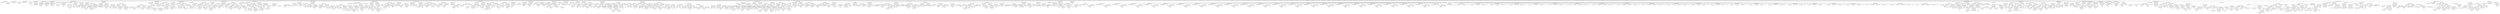 strict digraph  {
<_ast.Str object at 0xa1a199450>;
<_ast.Expr object at 0xa1a199490>;
<_ast.Store object at 0x10295c290>;
<_ast.Name object at 0xa1a199410>;
<_ast.Str object at 0xa1a1993d0>;
<_ast.Assign object at 0xa19eaee50>;
<_ast.Name object at 0xa1a199390>;
Store1352769;
<_ast.Str object at 0xa1a199350>;
<_ast.Assign object at 0xa16749c90>;
<_ast.Name object at 0xa1a1992d0>;
Store4181910;
<_ast.Str object at 0xa1a199290>;
<_ast.Assign object at 0xa1a199310>;
<_ast.alias object at 0xa1a199210>;
<_ast.Import object at 0xa1a199250>;
<_ast.alias object at 0xa1a199150>;
<_ast.alias object at 0xa1a199110>;
<_ast.ImportFrom object at 0xa1a1991d0>;
<_ast.arg object at 0xa1a199090>;
<_ast.arguments object at 0xa1a1990d0>;
<_ast.Name object at 0xa1a0fbe50>;
Store1668478;
<_ast.Load object at 0x10295c1d0>;
<_ast.List object at 0xa19fd6ed0>;
<_ast.Assign object at 0xa1a199050>;
<_ast.Name object at 0xa1a197f90>;
Load8702276;
<_ast.Name object at 0xa1a197f50>;
Load2869730;
<_ast.Name object at 0xa1a197f10>;
Load7605067;
<_ast.Call object at 0xa1a197fd0>;
<_ast.Expr object at 0xa1a197d10>;
<_ast.Name object at 0xa1a197e50>;
Load9272786;
<_ast.Name object at 0xa1a197e10>;
Load8417581;
<_ast.Call object at 0xa1a197e90>;
<_ast.Expr object at 0xa1a197ed0>;
<_ast.Name object at 0xa1a197c90>;
Load5151663;
<_ast.Name object at 0xa1a197c50>;
Load5364937;
<_ast.Call object at 0xa1a197cd0>;
<_ast.Return object at 0xa1a197dd0>;
<_ast.FunctionDef object at 0xa199a4450>;
<_ast.arg object at 0xa1a197bd0>;
<_ast.arg object at 0xa1a197b90>;
<_ast.arguments object at 0xa1a197c10>;
<_ast.Name object at 0xa1a197ad0>;
Store4049187;
<_ast.Name object at 0xa1a197a90>;
Store1566808;
<_ast.Tuple object at 0xa1a197b10>;
Store9168314;
<_ast.Name object at 0xa20681a10>;
Load4496455;
<_ast.Name object at 0xa1a1979d0>;
Load2959722;
<_ast.Attribute object at 0xa1a197a10>;
Load9728825;
<_ast.Str object at 0xa1a197990>;
<_ast.Call object at 0xa1a197a50>;
<_ast.Call object at 0xa19eb1710>;
<_ast.Or object at 0x10295cb50>;
<_ast.Not object at 0x1029617d0>;
<_ast.Name object at 0xa1a197890>;
Load1103366;
<_ast.UnaryOp object at 0xa1a1978d0>;
<_ast.Name object at 0xa1a197810>;
Load8369842;
<_ast.Num object at 0xa1a197790>;
<_ast.Index object at 0xa1a1977d0>;
<_ast.Subscript object at 0xa1a197850>;
Load4642093;
<_ast.Eq object at 0x102961a90>;
<_ast.Str object at 0xa1a197750>;
<_ast.Compare object at 0xa18755090>;
<_ast.BoolOp object at 0xa1a197910>;
<_ast.Continue object at 0xa21b57f90>;
<_ast.If object at 0xa1a197950>;
<_ast.Name object at 0xa1a197690>;
Load2844333;
<_ast.Attribute object at 0xa1a1976d0>;
Load7037488;
<_ast.Str object at 0xa1a197650>;
<_ast.Call object at 0xa1a197710>;
<_ast.Name object at 0xa1a197590>;
Load8788915;
<_ast.Name object at 0xa1a197550>;
Load4990439;
<_ast.Name object at 0xa1a197510>;
Load9931139;
<_ast.Name object at 0xa1a197490>;
Load8517596;
<_ast.Num object at 0xa1a197410>;
<_ast.Slice object at 0xa1a197450>;
<_ast.Subscript object at 0xa1a1974d0>;
Load1396418;
<_ast.Call object at 0xa1a1975d0>;
<_ast.Expr object at 0xa1a197610>;
<_ast.Name object at 0xa1a197310>;
Load5242473;
<_ast.Attribute object at 0xa1a197350>;
Load4408199;
<_ast.Str object at 0xa1a1972d0>;
<_ast.Call object at 0xa1a197390>;
<_ast.Name object at 0xa1a197210>;
Load9795176;
<_ast.Name object at 0xa1a197190>;
Load2736543;
<_ast.Name object at 0xa1a197150>;
Load1979723;
<_ast.Name object at 0xa1a1970d0>;
Load1720557;
<_ast.Num object at 0xa1a197050>;
<_ast.Slice object at 0xa1a197090>;
<_ast.Subscript object at 0xa1a197110>;
Load9419038;
<_ast.Call object at 0xa1a197250>;
<_ast.Expr object at 0xa1a197290>;
<_ast.Name object at 0xa1a193fd0>;
Load8983899;
<_ast.Name object at 0xa1a193f90>;
Load7481029;
<_ast.Call object at 0xa1a160950>;
<_ast.Expr object at 0xa1a152090>;
<_ast.If object at 0xa1a1973d0>;
<_ast.If object at 0xa1a11d850>;
<_ast.For object at 0xa1a197b50>;
<_ast.FunctionDef object at 0xa1b197d50>;
<_ast.arg object at 0xa1a193ed0>;
<_ast.arguments object at 0xa1a193f10>;
<_ast.Name object at 0xa1a193e10>;
Load558609;
<_ast.Str object at 0xa1a193d90>;
<_ast.Add object at 0x10295cc90>;
<_ast.Name object at 0xa1a193d10>;
Load7501691;
<_ast.Name object at 0xa1a193c90>;
Load3359682;
<_ast.Num object at 0xa1a193c50>;
<_ast.BinOp object at 0xa1a193cd0>;
<_ast.Call object at 0xa1a193d50>;
<_ast.BinOp object at 0xa1a193dd0>;
Add9827443;
<_ast.Call object at 0xa1a193e50>;
<_ast.Raise object at 0xa1a193e90>;
<_ast.FunctionDef object at 0xa1a193f50>;
<_ast.arg object at 0xa1a19c390>;
<_ast.arguments object at 0xa1a19c4d0>;
<_ast.Name object at 0xa1a19c410>;
Store7227610;
<_ast.Name object at 0xa1a19c490>;
Load4299682;
<_ast.Name object at 0xa1a19c650>;
Load9931293;
<_ast.Call object at 0xa1a19c5d0>;
<_ast.Assign object at 0xa1a19c550>;
<_ast.Name object at 0xa1a19c6d0>;
Store3705432;
<_ast.Name object at 0xa1a19c750>;
Load6484111;
<_ast.Name object at 0xa1a19c810>;
Load8834386;
<_ast.Name object at 0xa1a19c890>;
Store6988940;
<_ast.Name object at 0xa1a19c910>;
Load1308686;
<_ast.Name object at 0xa1a19c790>;
Load5940334;
<_ast.Name object at 0xa1a19c850>;
Load1978005;
<_ast.Call object at 0xa1a19c990>;
<_ast.Call object at 0xa1a19c710>;
<_ast.comprehension object at 0xa1a19c690>;
<_ast.GeneratorExp object at 0xa1a19c610>;
<_ast.Call object at 0xa1a19c590>;
<_ast.Assign object at 0xa1a19c510>;
<_ast.Name object at 0xa1a19c8d0>;
Load6749527;
<_ast.Name object at 0xa1a19ca90>;
Load9441285;
<_ast.Name object at 0xa1a19c950>;
Load6564460;
<_ast.Call object at 0xa1a19ca10>;
<_ast.Expr object at 0xa1a197d50>;
<_ast.FunctionDef object at 0xa1a077ad0>;
<_ast.arg object at 0xa1a19cb90>;
<_ast.arguments object at 0xa1a19c9d0>;
<_ast.Name object at 0xa1a19cc10>;
Store3920424;
<_ast.List object at 0xa1a19cad0>;
Load179491;
<_ast.Assign object at 0xa1a19ca50>;
<_ast.Name object at 0xa1a19cb50>;
Store9351503;
<_ast.Name object at 0xa1a19cd10>;
Load5176524;
<_ast.Name object at 0xa1a19cc50>;
Load1134538;
<_ast.Name object at 0xa1a19ce10>;
Load2873316;
<_ast.Name object at 0xa1a19ccd0>;
Load4059113;
<_ast.Call object at 0xa1a19cd90>;
<_ast.Name object at 0xa1a19cf10>;
Store5619959;
<_ast.Name object at 0xa1a19cdd0>;
Store9437924;
<_ast.Tuple object at 0xa1a19cd50>;
Store4273254;
<_ast.Name object at 0xa1a19cf90>;
Load7829400;
<_ast.Assign object at 0xa1a19ce90>;
<_ast.Name object at 0xa1a19ced0>;
Load7931579;
<_ast.Name object at 0xa19fdfd50>;
Load7754886;
<_ast.Attribute object at 0xa1a19cf50>;
Load3961396;
<_ast.Compare object at 0xa1a19cfd0>;
Eq689885;
<_ast.Name object at 0xa1a1a0090>;
Load1833134;
<_ast.In object at 0x1029690d0>;
<_ast.Name object at 0xa1a1a0150>;
Load987009;
<_ast.Compare object at 0xa1a1a00d0>;
<_ast.Name object at 0xa1a1a0190>;
Load2427788;
<_ast.Str object at 0xa1a1a0210>;
<_ast.Name object at 0xa1a1a02d0>;
Load7381128;
<_ast.BinOp object at 0xa1a1a0250>;
Add438523;
<_ast.Call object at 0xa1a1a01d0>;
<_ast.Raise object at 0xa1a1a0110>;
<_ast.If object at 0xa1a1697d0>;
<_ast.Name object at 0xa1a1a03d0>;
Load8327396;
<_ast.Attribute object at 0xa1a1a0310>;
Load3679799;
<_ast.Name object at 0xa1a1a0390>;
Load4356130;
<_ast.Call object at 0xa1a1a0350>;
<_ast.Expr object at 0xa1a1a0290>;
<_ast.If object at 0xa1a19ce50>;
<_ast.If object at 0xa1a19cbd0>;
<_ast.For object at 0xa1a19cc90>;
<_ast.Name object at 0xa1a1a0410>;
Load2227353;
<_ast.Return object at 0xa1a1a0450>;
<_ast.FunctionDef object at 0xa1a19cb10>;
<_ast.arguments object at 0xa1a1a0490>;
<_ast.Name object at 0xa1a1a0510>;
Store1336237;
<_ast.Num object at 0xa1a1a05d0>;
<_ast.Assign object at 0xa1a1a0550>;
<_ast.NameConstant object at 0xa1a1a0650>;
<_ast.Name object at 0xa1a1a0610>;
Load9218738;
<_ast.Yield object at 0xa19e33750>;
<_ast.Expr object at 0xa1a080950>;
<_ast.Name object at 0xa1a1a0690>;
Store1020877;
<_ast.Mult object at 0x10295ce10>;
<_ast.USub object at 0x102961950>;
<_ast.Num object at 0xa1a1a0710>;
<_ast.UnaryOp object at 0xa1a1a0750>;
<_ast.AugAssign object at 0xa1a1a06d0>;
<_ast.Name object at 0xa1a1a0850>;
Load4780875;
<_ast.Gt object at 0x102961d90>;
<_ast.Num object at 0xa1a1a0810>;
<_ast.Compare object at 0xa1a1a0790>;
<_ast.Name object at 0xa1a1a0890>;
Store9276685;
<_ast.Num object at 0xa1a1a0950>;
<_ast.AugAssign object at 0xa1a1a08d0>;
Add2202461;
<_ast.If object at 0xa1a1a07d0>;
<_ast.While object at 0xa1a1a0590>;
<_ast.FunctionDef object at 0xa1a1a04d0>;
<_ast.arg object at 0xa1a1a09d0>;
<_ast.arg object at 0xa1a1a0990>;
<_ast.arguments object at 0xa1a1a0910>;
<_ast.Name object at 0xa1a1a0ad0>;
Store1146136;
<_ast.Name object at 0xa1a1a0a90>;
Store3530679;
<_ast.Tuple object at 0xa1a1a0a10>;
Store9820537;
<_ast.Name object at 0xa1a1a0b10>;
Load7313171;
<_ast.Name object at 0xa1a1a0bd0>;
Load4008176;
<_ast.Call object at 0xa1a1a0b50>;
<_ast.Name object at 0xa1a1a0cd0>;
Load8954153;
<_ast.Name object at 0xa1a1a0c10>;
Load1789255;
<_ast.Name object at 0xa1a1a0d50>;
Load6684366;
<_ast.Call object at 0xa1a1a0b90>;
<_ast.Name object at 0xa1a1a0d10>;
Store6307120;
<_ast.Name object at 0xa1a1a0e50>;
Store7787590;
<_ast.Tuple object at 0xa1a1a0dd0>;
Store66630;
<_ast.Name object at 0xa1a1a0d90>;
Load6388997;
<_ast.Assign object at 0xa1a1a0c90>;
<_ast.Name object at 0xa1a1a0f50>;
Load359689;
<_ast.Name object at 0xa1a1a0e90>;
Load3968038;
<_ast.Compare object at 0xa1a1a0e10>;
In8014164;
<_ast.Name object at 0xa1a1a0f90>;
Load5843284;
<_ast.NotIn object at 0x102969190>;
<_ast.Name object at 0xa20681050>;
Load3387880;
<_ast.Compare object at 0xa1a1a0f10>;
<_ast.Name object at 0xa19984d90>;
Load4755116;
<_ast.Str object at 0xa19852f10>;
<_ast.Name object at 0xa199a8390>;
Load4189789;
<_ast.BinOp object at 0xa19ed9fd0>;
Add4214472;
<_ast.Call object at 0xa1a12b590>;
<_ast.Raise object at 0xa1a103cd0>;
<_ast.If object at 0xa1a1a0fd0>;
<_ast.Name object at 0xa19ebe190>;
Load9854637;
<_ast.Name object at 0xa19eaec50>;
Load5910969;
<_ast.Index object at 0xa19eaeb90>;
<_ast.Subscript object at 0xa19989750>;
Store9262394;
<_ast.Name object at 0xa32fec3d0>;
Load7117720;
<_ast.Name object at 0xa19ece210>;
Load7178661;
<_ast.Name object at 0xa19ece150>;
Load831390;
<_ast.Index object at 0xa19ece250>;
<_ast.Subscript object at 0xa19ece510>;
Load2685674;
<_ast.Tuple object at 0xa19eb7590>;
Load6032575;
<_ast.Assign object at 0xa19eac490>;
<_ast.If object at 0xa1a1a0ed0>;
<_ast.If object at 0xa1a1a0c50>;
<_ast.For object at 0xa1a1a0a50>;
<_ast.FunctionDef object at 0xa206a9f90>;
<_ast.arg object at 0xa19ee6a10>;
<_ast.arg object at 0xa19eec690>;
<_ast.arg object at 0xa19ec2e10>;
<_ast.arguments object at 0xa19edb050>;
<_ast.Name object at 0xa19ef6fd0>;
Load3248859;
<_ast.Name object at 0xa19ef6f90>;
Load460359;
<_ast.Call object at 0xa197d7e10>;
<_ast.UnaryOp object at 0xa1983d610>;
Not6212582;
<_ast.Name object at 0xa19971250>;
Load6963578;
<_ast.Name object at 0xa19971b10>;
Load2889697;
<_ast.Call object at 0xa19864ed0>;
<_ast.Expr object at 0xa19efdd10>;
<_ast.If object at 0xa19ec2e50>;
<_ast.Name object at 0xa19f03090>;
Load8131989;
<_ast.Attribute object at 0xa19f03910>;
Load3819986;
<_ast.Name object at 0xa19f03150>;
Load5272105;
<_ast.Attribute object at 0xa19f03950>;
Load801088;
<_ast.Name object at 0xa19f031d0>;
Load3709595;
<_ast.Tuple object at 0xa19f03890>;
Load9501082;
<_ast.Call object at 0xa19f03050>;
<_ast.Expr object at 0xa1999cb10>;
<_ast.FunctionDef object at 0xa19edb0d0>;
<_ast.arg object at 0xa19f03850>;
<_ast.arguments object at 0xa19f03190>;
<_ast.Name object at 0xa19991890>;
Load2050157;
<_ast.Name object at 0xa19eb1350>;
Load2357468;
<_ast.Call object at 0xa1996dc90>;
<_ast.UnaryOp object at 0xa19840410>;
Not6027563;
<_ast.NameConstant object at 0xa19eb1090>;
<_ast.Return object at 0xa19eb17d0>;
<_ast.If object at 0xa19f03110>;
<_ast.Name object at 0xa19f934d0>;
Store3861513;
<_ast.Name object at 0xa1984a2d0>;
Load3414794;
<_ast.Num object at 0xa19bc9b50>;
<_ast.Num object at 0xa1a193c10>;
<_ast.UnaryOp object at 0xa19ecce50>;
USub6108998;
<_ast.Slice object at 0xa188cdfd0>;
<_ast.Subscript object at 0xa19fc3b90>;
Load4705301;
<_ast.Assign object at 0xa1a10cb50>;
<_ast.Name object at 0xa1a193b10>;
Load5314957;
<_ast.Name object at 0xa1a193ad0>;
Load1786746;
<_ast.Call object at 0xa1a193b50>;
<_ast.UnaryOp object at 0xa1a193b90>;
Not7833432;
<_ast.NameConstant object at 0xa1a193a50>;
<_ast.Return object at 0xa1a193a90>;
<_ast.If object at 0xa1a193bd0>;
<_ast.NameConstant object at 0xa1a1939d0>;
<_ast.Return object at 0xa1a193a10>;
<_ast.FunctionDef object at 0xa19f030d0>;
<_ast.arg object at 0xa1a1938d0>;
<_ast.arguments object at 0xa1a193910>;
<_ast.Name object at 0xa1a1937d0>;
Load3010848;
<_ast.Name object at 0xa1a193790>;
Load8955059;
<_ast.Call object at 0xa1a193810>;
<_ast.Lt object at 0x102961c10>;
<_ast.Num object at 0xa1a193750>;
<_ast.Compare object at 0xa1a193850>;
<_ast.NameConstant object at 0xa1a1936d0>;
<_ast.Return object at 0xa1a193710>;
<_ast.If object at 0xa1a193890>;
<_ast.Name object at 0xa1a193590>;
Load5203772;
<_ast.Attribute object at 0xa1a1935d0>;
Load3691543;
<_ast.Str object at 0xa1a193550>;
<_ast.Call object at 0xa1a193610>;
<_ast.NotEq object at 0x102961b50>;
<_ast.Num object at 0xa1a193510>;
<_ast.Compare object at 0xa1a193650>;
<_ast.NameConstant object at 0xa1a193490>;
<_ast.Return object at 0xa1a1934d0>;
<_ast.If object at 0xa1a193690>;
<_ast.Name object at 0xa1a193310>;
Load3368361;
<_ast.Num object at 0xa1a193290>;
<_ast.Index object at 0xa1a1932d0>;
<_ast.Subscript object at 0xa1a193350>;
Load9141851;
<_ast.Str object at 0xa1a193250>;
<_ast.Compare object at 0xa1a193390>;
NotEq3029404;
<_ast.Name object at 0xa1a193190>;
Load9616035;
<_ast.Num object at 0xa1a1930d0>;
<_ast.UnaryOp object at 0xa1a193110>;
USub9769156;
<_ast.Index object at 0xa1a193150>;
<_ast.Subscript object at 0xa1a1931d0>;
Load5327994;
<_ast.Str object at 0xa1a193090>;
<_ast.Compare object at 0xa1a193210>;
NotEq3384153;
<_ast.BoolOp object at 0xa1a1933d0>;
Or4734743;
<_ast.NameConstant object at 0xa1a191fd0>;
<_ast.Return object at 0xa1a06fc50>;
<_ast.If object at 0xa1a193410>;
<_ast.NameConstant object at 0xa1a191f50>;
<_ast.Return object at 0xa1a191f90>;
<_ast.FunctionDef object at 0xa1a193990>;
<_ast.arg object at 0xa1a191e90>;
<_ast.arguments object at 0xa1a191ed0>;
<_ast.Name object at 0xa1a191e10>;
Store5063524;
<_ast.Name object at 0xa1a191d10>;
Load131635;
<_ast.Attribute object at 0xa1a191d50>;
Load1109439;
<_ast.Name object at 0xa1a191c90>;
Load2303826;
<_ast.Attribute object at 0xa1a191cd0>;
Load8318646;
<_ast.BinOp object at 0xa1a191d90>;
Add3269018;
<_ast.Str object at 0xa1a191c50>;
<_ast.BinOp object at 0xa1a191dd0>;
Add2864052;
<_ast.Assign object at 0xa1a191e50>;
<_ast.Name object at 0xa1a191bd0>;
Store8238467;
<_ast.Name object at 0xa1a191b50>;
Load2897188;
<_ast.Name object at 0xa1a191b10>;
Load5559927;
<_ast.Call object at 0xa1a191b90>;
<_ast.Assign object at 0xa1a191c10>;
<_ast.Name object at 0xa1a191a90>;
Store8627451;
<_ast.Name object at 0xa1a191a10>;
Load6184672;
<_ast.Name object at 0xa1a1919d0>;
Load4455164;
<_ast.Call object at 0xa1a191a50>;
<_ast.Assign object at 0xa1a191ad0>;
<_ast.Name object at 0xa1a1918d0>;
Load7965301;
<_ast.Name object at 0xa1a191850>;
Load7624150;
<_ast.Sub object at 0x10295cd50>;
<_ast.Name object at 0xa1a191810>;
Load177435;
<_ast.BinOp object at 0xa1a191890>;
<_ast.Call object at 0xa1a191910>;
<_ast.Num object at 0xa1a1917d0>;
<_ast.Compare object at 0xa1a191950>;
NotEq9320260;
<_ast.NameConstant object at 0xa1a191750>;
<_ast.Return object at 0xa1a191790>;
<_ast.If object at 0xa1a191990>;
<_ast.NameConstant object at 0xa1a1916d0>;
<_ast.Return object at 0xa1a191710>;
<_ast.FunctionDef object at 0xa1a191f10>;
<_ast.alias object at 0xa1a191650>;
<_ast.alias object at 0xa1a191610>;
<_ast.ImportFrom object at 0xa1a191690>;
<_ast.Name object at 0xa1a191590>;
Store6548767;
<_ast.Name object at 0xa1a191510>;
Load6062098;
<_ast.Attribute object at 0xa1a191550>;
Load4069758;
<_ast.Assign object at 0xa1a1915d0>;
<_ast.Name object at 0xa1a191490>;
Store5662683;
<_ast.Name object at 0xa1a191410>;
Load1903614;
<_ast.Attribute object at 0xa1a191450>;
Load9464687;
<_ast.Assign object at 0xa1a1914d0>;
<_ast.Name object at 0xa1a191390>;
Store7201952;
<_ast.Name object at 0xa1a1912d0>;
Load9041151;
<_ast.Name object at 0xa1a191210>;
Load7778752;
<_ast.Name object at 0xa1a1911d0>;
Load2272360;
<_ast.Call object at 0xa1a191250>;
<_ast.BitAnd object at 0x102961510>;
<_ast.Name object at 0xa1a191150>;
Load2802464;
<_ast.Name object at 0xa1a191110>;
Load9891596;
<_ast.Call object at 0xa1a191190>;
<_ast.BinOp object at 0xa1a191290>;
<_ast.Call object at 0xa1a191350>;
<_ast.Assign object at 0xa1a1913d0>;
<_ast.arg object at 0xa1a191050>;
<_ast.arg object at 0xa1a0f2fd0>;
<_ast.arg object at 0xa19fd0090>;
<_ast.arguments object at 0xa1a191090>;
<_ast.Name object at 0xa1a18ffd0>;
Store7791171;
<_ast.Name object at 0xa1a18ff90>;
Store2514915;
<_ast.Tuple object at 0xa1a18fe90>;
Store6152513;
<_ast.Name object at 0xa1a18fe50>;
Load7010489;
<_ast.Name object at 0xa1a18fe10>;
Load4198874;
<_ast.Call object at 0xa1a18ff50>;
<_ast.Name object at 0xa1a18fd10>;
Load148598;
<_ast.Attribute object at 0xa1a18fd50>;
Load2615034;
<_ast.Name object at 0xa1a18fcd0>;
Load9283733;
<_ast.Call object at 0xa1a18fd90>;
<_ast.Name object at 0xa1a18fc10>;
Load1562141;
<_ast.Name object at 0xa1a18fbd0>;
Load6100947;
<_ast.Name object at 0xa1a18fb90>;
Load1927966;
<_ast.Name object at 0xa1a18fb10>;
Load74036;
<_ast.Name object at 0xa1a18fa50>;
Load5817956;
<_ast.Name object at 0xa1a18fa10>;
Load7954229;
<_ast.Call object at 0xa1a18fa90>;
<_ast.Slice object at 0xa1a18fad0>;
<_ast.Subscript object at 0xa1a18fb50>;
Load4160199;
<_ast.Name object at 0xa1a18f9d0>;
Load9784151;
<_ast.Call object at 0xa1a18fc50>;
<_ast.Expr object at 0xa1a18fc90>;
<_ast.Break object at 0xa1a18f990>;
<_ast.If object at 0xa1a18fdd0>;
<_ast.Name object at 0xa1a18f8d0>;
Load5668411;
<_ast.Name object at 0xa1a18f890>;
Load408021;
<_ast.Call object at 0xa1a18f910>;
<_ast.Expr object at 0xa1a18f950>;
<_ast.For object at 0xa1a18ff10>;
<_ast.FunctionDef object at 0xa1a1910d0>;
<_ast.arg object at 0xa1a18f7d0>;
<_ast.arg object at 0xa1a18f790>;
<_ast.arg object at 0xa1a18f750>;
<_ast.arg object at 0xa1a18f710>;
<_ast.arguments object at 0xa1a18f810>;
<_ast.Name object at 0xa1a18f650>;
Load6030347;
<_ast.Name object at 0xa1a18f610>;
Load5548746;
<_ast.Compare object at 0xa1a18f690>;
In9464293;
<_ast.Name object at 0xa1a18f590>;
Load9017409;
<_ast.Name object at 0xa1a18f510>;
Store9086588;
<_ast.Name object at 0xa1a18f490>;
Load1676177;
<_ast.Name object at 0xa1a18f450>;
Load6645554;
<_ast.Name object at 0xa1a18f410>;
Load3026934;
<_ast.Call object at 0xa1a18f4d0>;
<_ast.Assign object at 0xa1a18f550>;
<_ast.Name object at 0xa1a18f2d0>;
Load1115844;
<_ast.Attribute object at 0xa1a18f310>;
Load6175794;
<_ast.Name object at 0xa1a18f250>;
Load4391400;
<_ast.Name object at 0xa1a18f210>;
Load9464298;
<_ast.Tuple object at 0xa1a18f290>;
Load6691139;
<_ast.Call object at 0xa1a18f390>;
<_ast.Expr object at 0xa1a18f3d0>;
<_ast.Name object at 0xa1a18f110>;
Load7602377;
<_ast.Attribute object at 0xa1a18f150>;
Load7233646;
<_ast.Name object at 0xa1a18f0d0>;
Load4727764;
<_ast.Call object at 0xa1a18f190>;
<_ast.Expr object at 0xa1a18f1d0>;
<_ast.If object at 0xa1a18f5d0>;
<_ast.Name object at 0xa1a149210>;
Load6209527;
<_ast.Name object at 0xa1a158ed0>;
Load4850357;
<_ast.Compare object at 0xa1a18f050>;
In9112987;
<_ast.Name object at 0xa1a066dd0>;
Store2332108;
<_ast.Name object at 0xa1a18bf90>;
Load8793632;
<_ast.Name object at 0xa1a18bf50>;
Load9320056;
<_ast.Name object at 0xa1a18bf10>;
Load6774490;
<_ast.Call object at 0xa1a18bfd0>;
<_ast.Assign object at 0xa1a158ad0>;
<_ast.Name object at 0xa1a18be10>;
Load6213663;
<_ast.Attribute object at 0xa1a18be50>;
Load8262866;
<_ast.Name object at 0xa1a18bd90>;
Load2878649;
<_ast.Name object at 0xa1a18bd50>;
Load2622675;
<_ast.Tuple object at 0xa1a18bdd0>;
Load6241288;
<_ast.Call object at 0xa1a18be90>;
<_ast.Expr object at 0xa1a18bed0>;
<_ast.Name object at 0xa1a18bc90>;
Load4684055;
<_ast.Name object at 0xa1a18bc50>;
Load7230481;
<_ast.Compare object at 0xa1a18bcd0>;
In1372558;
<_ast.Name object at 0xa1a18bbd0>;
Store8570339;
<_ast.Name object at 0xa1a18bb50>;
Load557233;
<_ast.Name object at 0xa1a18bb10>;
Load1619262;
<_ast.Name object at 0xa1a18ba90>;
Load5845782;
<_ast.Call object at 0xa1a18bb90>;
<_ast.Assign object at 0xa1a18bc10>;
<_ast.Name object at 0xa1a18b990>;
Load2597681;
<_ast.Attribute object at 0xa1a18b9d0>;
Load7040657;
<_ast.Name object at 0xa1a18b910>;
Load4764444;
<_ast.Name object at 0xa1a18b8d0>;
Load5702466;
<_ast.Tuple object at 0xa1a18b950>;
Load9490383;
<_ast.Call object at 0xa1a18ba10>;
<_ast.Expr object at 0xa1a18ba50>;
<_ast.Name object at 0xa1a18b810>;
Load874214;
<_ast.Name object at 0xa1a18b7d0>;
Load1999690;
<_ast.Compare object at 0xa1a18b850>;
In1834011;
<_ast.Name object at 0xa1a18b750>;
Load8299212;
<_ast.Name object at 0xa1a18b690>;
Load6663480;
<_ast.Name object at 0xa1a18b650>;
Load9721507;
<_ast.Call object at 0xa1a18b6d0>;
<_ast.Expr object at 0xa1a18b710>;
<_ast.If object at 0xa1a18b790>;
<_ast.Name object at 0xa1a18b510>;
Load5210891;
<_ast.Attribute object at 0xa1a18b550>;
Load5634984;
<_ast.Name object at 0xa1a18b4d0>;
Load6900984;
<_ast.Call object at 0xa1a18b590>;
<_ast.Expr object at 0xa1a18b610>;
<_ast.Name object at 0xa1a18b410>;
Load2293089;
<_ast.Name object at 0xa1a18b3d0>;
Load7458257;
<_ast.Call object at 0xa1a18b450>;
<_ast.Expr object at 0xa1a18b490>;
<_ast.If object at 0xa1a18b890>;
<_ast.If object at 0xa1a18bd10>;
<_ast.If object at 0xa1a18f090>;
<_ast.If object at 0xa1a18f6d0>;
<_ast.FunctionDef object at 0xa1a18f850>;
<_ast.arg object at 0xa1a18b310>;
<_ast.arg object at 0xa1a18b2d0>;
<_ast.arguments object at 0xa1a18b350>;
<_ast.Name object at 0xa1a18b190>;
Load2483760;
<_ast.UnaryOp object at 0xa1a18b210>;
Not3110769;
<_ast.Name object at 0xa1a18b0d0>;
Load8646053;
<_ast.Num object at 0xa1a18b050>;
<_ast.Index object at 0xa1a18b090>;
<_ast.Subscript object at 0xa1a18b110>;
Load6465595;
<_ast.Str object at 0xa1a1890d0>;
<_ast.Compare object at 0xa1a18b150>;
NotEq4031808;
<_ast.BoolOp object at 0xa1a18b250>;
Or8859539;
<_ast.Name object at 0xa1a189f90>;
Load6455226;
<_ast.Name object at 0xa1a189f50>;
Load5274897;
<_ast.Call object at 0xa1a189fd0>;
<_ast.Expr object at 0xa1a189050>;
<_ast.If object at 0xa1a18b290>;
<_ast.Name object at 0xa1a189ed0>;
Store1956621;
<_ast.Name object at 0xa1a189e50>;
Load4172133;
<_ast.Num object at 0xa1a189dd0>;
<_ast.Slice object at 0xa1a189e10>;
<_ast.Subscript object at 0xa1a189e90>;
Load2329838;
<_ast.Assign object at 0xa1a189f10>;
<_ast.Name object at 0xa1a189cd0>;
Load7725210;
<_ast.Name object at 0xa1a189c90>;
Load8646875;
<_ast.Call object at 0xa1a189d10>;
<_ast.UnaryOp object at 0xa1a189d50>;
Not4089678;
<_ast.Name object at 0xa1a189bd0>;
Load6935481;
<_ast.Name object at 0xa1a189b90>;
Load6223306;
<_ast.Call object at 0xa1a189c10>;
<_ast.Expr object at 0xa1a189c50>;
<_ast.If object at 0xa1a189d90>;
<_ast.Name object at 0xa1a189b10>;
Load4969323;
<_ast.Return object at 0xa1a189b50>;
<_ast.FunctionDef object at 0xa1a18b390>;
<_ast.arg object at 0xa1a189a50>;
<_ast.arg object at 0xa1a189a10>;
<_ast.arguments object at 0xa1a189a90>;
<_ast.Name object at 0xa1a189910>;
Load330888;
<_ast.Name object at 0xa1a1898d0>;
Load3568109;
<_ast.Call object at 0xa1a189950>;
<_ast.UnaryOp object at 0xa1a189990>;
Not9591297;
<_ast.Name object at 0xa1a189810>;
Load7438830;
<_ast.Name object at 0xa1a1897d0>;
Load9023178;
<_ast.Call object at 0xa1a189850>;
<_ast.Expr object at 0xa1a189890>;
<_ast.If object at 0xa1a1899d0>;
<_ast.Name object at 0xa1a189710>;
Load467122;
<_ast.Name object at 0xa1a1896d0>;
Load4985644;
<_ast.Call object at 0xa1a189750>;
<_ast.Return object at 0xa1a189790>;
<_ast.FunctionDef object at 0xa1a189ad0>;
<_ast.arg object at 0xa1a189610>;
<_ast.arguments object at 0xa1a189650>;
<_ast.Name object at 0xa1a189510>;
Load2849376;
<_ast.Name object at 0xa1a1894d0>;
Load7654809;
<_ast.Call object at 0xa1a189550>;
<_ast.Num object at 0xa1a189450>;
<_ast.Compare object at 0xa1a189590>;
Lt7608592;
<_ast.NameConstant object at 0xa1a1893d0>;
<_ast.Return object at 0xa1a189410>;
<_ast.If object at 0xa1a1895d0>;
<_ast.Name object at 0xa1a1892d0>;
Load9114822;
<_ast.Num object at 0xa1a189250>;
<_ast.Index object at 0xa1a189290>;
<_ast.Subscript object at 0xa1a189310>;
Load9543098;
<_ast.Str object at 0xa1a189210>;
<_ast.Compare object at 0xa1a189350>;
NotEq1015587;
<_ast.NameConstant object at 0xa1a189190>;
<_ast.Return object at 0xa1a1891d0>;
<_ast.If object at 0xa1a189390>;
<_ast.Name object at 0xa1a189110>;
Store3209536;
<_ast.Name object at 0xa19fc8210>;
Load3160134;
<_ast.Num object at 0xa1a14fc50>;
<_ast.Slice object at 0xa1a141390>;
<_ast.Subscript object at 0xa1a0ec190>;
Load463990;
<_ast.Assign object at 0xa1a189150>;
<_ast.And object at 0x10295ca90>;
<_ast.Str object at 0xa1a182f90>;
<_ast.Name object at 0xa1a182f50>;
Load2417483;
<_ast.Compare object at 0xa1a182fd0>;
In7758636;
<_ast.Str object at 0xa1a182ed0>;
<_ast.Name object at 0xa1a182e90>;
Load2833431;
<_ast.Compare object at 0xa1a182f10>;
In5010849;
<_ast.BoolOp object at 0xa1a182c50>;
<_ast.NameConstant object at 0xa1a182e10>;
<_ast.Return object at 0xa1a182e50>;
<_ast.If object at 0xa1a05ef50>;
<_ast.Str object at 0xa1a182d50>;
<_ast.Name object at 0xa1a182d10>;
Load6955473;
<_ast.Compare object at 0xa1a182d90>;
In3933477;
<_ast.Name object at 0xa1a182b90>;
Load1706684;
<_ast.Attribute object at 0xa1a182bd0>;
Load1370572;
<_ast.Str object at 0xa1a182b50>;
<_ast.Call object at 0xa1a182c10>;
<_ast.Num object at 0xa1a182b10>;
<_ast.Compare object at 0xa1a182c90>;
NotEq3539852;
<_ast.NameConstant object at 0xa1a182a90>;
<_ast.Return object at 0xa1a182ad0>;
<_ast.If object at 0xa1a182cd0>;
<_ast.Name object at 0xa1a182990>;
Load6552962;
<_ast.Num object at 0xa1a182910>;
<_ast.Index object at 0xa1a182950>;
<_ast.Subscript object at 0xa1a1829d0>;
Load7864926;
<_ast.Str object at 0xa1a1828d0>;
<_ast.Compare object at 0xa1a182a10>;
NotEq5099206;
<_ast.NameConstant object at 0xa1a182850>;
<_ast.Return object at 0xa1a182890>;
<_ast.If object at 0xa1a182a50>;
<_ast.Name object at 0xa1a1827d0>;
Store1187618;
<_ast.Name object at 0xa1a182710>;
Load5664898;
<_ast.Num object at 0xa1a182690>;
<_ast.Slice object at 0xa1a1826d0>;
<_ast.Subscript object at 0xa1a182790>;
Load1112472;
<_ast.Assign object at 0xa1a182810>;
<_ast.Name object at 0xa1a1825d0>;
Load7754777;
<_ast.UnaryOp object at 0xa1a182610>;
Not2178791;
<_ast.NameConstant object at 0xa1a182550>;
<_ast.Return object at 0xa1a182590>;
<_ast.If object at 0xa1a182650>;
<_ast.If object at 0xa1a182dd0>;
<_ast.Str object at 0xa1a182490>;
<_ast.Name object at 0xa1a182450>;
Load6708452;
<_ast.Compare object at 0xa1a1824d0>;
In7517673;
<_ast.Name object at 0xa1a1822d0>;
Load5339974;
<_ast.Attribute object at 0xa1a182310>;
Load5399520;
<_ast.Str object at 0xa1a182290>;
<_ast.Call object at 0xa1a182390>;
<_ast.Num object at 0xa1a182250>;
<_ast.Compare object at 0xa1a1823d0>;
NotEq6013244;
<_ast.NameConstant object at 0xa1a1821d0>;
<_ast.Return object at 0xa1a182210>;
<_ast.If object at 0xa1a182410>;
<_ast.Name object at 0xa1a1820d0>;
Load9233614;
<_ast.Num object at 0xa1a182050>;
<_ast.Index object at 0xa1a182090>;
<_ast.Subscript object at 0xa1a182110>;
Load1241301;
<_ast.Str object at 0xa1a0a4310>;
<_ast.Compare object at 0xa1a182150>;
NotEq8825490;
<_ast.NameConstant object at 0xa1a1801d0>;
<_ast.Return object at 0xa1a180250>;
<_ast.If object at 0xa1a182190>;
<_ast.Name object at 0xa1a180f90>;
Store5240187;
<_ast.Name object at 0xa1a180f10>;
Load2980743;
<_ast.Num object at 0xa1a180e90>;
<_ast.Slice object at 0xa1a180ed0>;
<_ast.Subscript object at 0xa1a180f50>;
Load348932;
<_ast.Assign object at 0xa1a180fd0>;
<_ast.Name object at 0xa1a180dd0>;
Load4942625;
<_ast.UnaryOp object at 0xa1a180e10>;
Not7175996;
<_ast.NameConstant object at 0xa1a180d50>;
<_ast.Return object at 0xa1a180d90>;
<_ast.If object at 0xa1a180e50>;
<_ast.If object at 0xa1a182510>;
<_ast.Name object at 0xa1a180cd0>;
Store6650623;
<_ast.Name object at 0xa1a180c50>;
Load5052819;
<_ast.Name object at 0xa1a180bd0>;
Load2603397;
<_ast.Attribute object at 0xa1a180c10>;
Load8507076;
<_ast.Call object at 0xa1a180c90>;
<_ast.Assign object at 0xa1a180d10>;
<_ast.Name object at 0xa1a180b50>;
Store9610166;
<_ast.Name object at 0xa1a180ad0>;
Load6754846;
<_ast.Name object at 0xa1a180a90>;
Load9232011;
<_ast.Call object at 0xa1a180b10>;
<_ast.Assign object at 0xa1a180b90>;
<_ast.Name object at 0xa1a180990>;
Load9899449;
<_ast.Name object at 0xa1a180910>;
Load1753066;
<_ast.Name object at 0xa1a1808d0>;
Load1006923;
<_ast.BinOp object at 0xa1a180950>;
Sub277883;
<_ast.Call object at 0xa1a1809d0>;
<_ast.Num object at 0xa1a180890>;
<_ast.Compare object at 0xa1a180a10>;
NotEq6284884;
<_ast.NameConstant object at 0xa1a180810>;
<_ast.Return object at 0xa1a180850>;
<_ast.If object at 0xa1a180a50>;
<_ast.NameConstant object at 0xa1a180790>;
<_ast.Return object at 0xa1a1807d0>;
<_ast.FunctionDef object at 0xa1a189690>;
<_ast.alias object at 0xa1a180710>;
<_ast.ImportFrom object at 0xa1a180750>;
<_ast.Name object at 0xa1a180690>;
Store6738805;
<_ast.Name object at 0xa1a180550>;
Load7488406;
<_ast.Attribute object at 0xa1a180590>;
Load6015831;
<_ast.NameConstant object at 0xa1a180510>;
<_ast.Tuple object at 0xa1a1805d0>;
Load289596;
<_ast.Name object at 0xa1a180450>;
Load3856027;
<_ast.Attribute object at 0xa1a180490>;
Load8892475;
<_ast.NameConstant object at 0xa1a180410>;
<_ast.Tuple object at 0xa1a1804d0>;
Load2842223;
<_ast.Name object at 0xa1a180350>;
Load3596006;
<_ast.Attribute object at 0xa1a180390>;
Load9025610;
<_ast.NameConstant object at 0xa1a180310>;
<_ast.Tuple object at 0xa1a1803d0>;
Load8971199;
<_ast.Name object at 0xa1a180190>;
Load8279306;
<_ast.Attribute object at 0xa1a180290>;
Load6238572;
<_ast.NameConstant object at 0xa1a180150>;
<_ast.Tuple object at 0xa1a1802d0>;
Load5153158;
<_ast.Name object at 0xa1a180090>;
Load5969167;
<_ast.Attribute object at 0xa1a1800d0>;
Load9494461;
<_ast.NameConstant object at 0xa1a180050>;
<_ast.Tuple object at 0xa1a180110>;
Load1783421;
<_ast.Name object at 0xa1a17ef90>;
Load3419990;
<_ast.Attribute object at 0xa1a17efd0>;
Load64820;
<_ast.NameConstant object at 0xa1a17ef50>;
<_ast.Tuple object at 0xa19fbf390>;
Load9750280;
<_ast.Name object at 0xa1a17ee90>;
Load7156526;
<_ast.Attribute object at 0xa1a17eed0>;
Load7495769;
<_ast.NameConstant object at 0xa1a17ee50>;
<_ast.Tuple object at 0xa1a17ef10>;
Load1712899;
<_ast.Name object at 0xa1a17ed90>;
Load8536447;
<_ast.Attribute object at 0xa1a17edd0>;
Load4927880;
<_ast.NameConstant object at 0xa1a17ed50>;
<_ast.Tuple object at 0xa1a17ee10>;
Load1653786;
<_ast.Name object at 0xa1a17ec90>;
Load9113640;
<_ast.Attribute object at 0xa1a17ecd0>;
Load327762;
<_ast.NameConstant object at 0xa1a17ec50>;
<_ast.Tuple object at 0xa1a17ed10>;
Load7086618;
<_ast.Name object at 0xa1a17eb90>;
Load6746823;
<_ast.Attribute object at 0xa1a17ebd0>;
Load2732880;
<_ast.NameConstant object at 0xa1a17eb50>;
<_ast.Tuple object at 0xa1a17ec10>;
Load2448715;
<_ast.Name object at 0xa1a17ea90>;
Load6615650;
<_ast.Attribute object at 0xa1a17ead0>;
Load8798354;
<_ast.NameConstant object at 0xa1a17ea50>;
<_ast.Tuple object at 0xa1a17eb10>;
Load7865959;
<_ast.Name object at 0xa1a17e990>;
Load7945604;
<_ast.Attribute object at 0xa1a17e9d0>;
Load5437412;
<_ast.NameConstant object at 0xa1a17e950>;
<_ast.Tuple object at 0xa1a17ea10>;
Load6074691;
<_ast.Name object at 0xa1a17e890>;
Load4083268;
<_ast.Attribute object at 0xa1a17e8d0>;
Load4619996;
<_ast.NameConstant object at 0xa1a17e850>;
<_ast.Tuple object at 0xa1a17e910>;
Load777774;
<_ast.Name object at 0xa1a17e790>;
Load2859765;
<_ast.Attribute object at 0xa1a17e7d0>;
Load3587575;
<_ast.NameConstant object at 0xa1a17e750>;
<_ast.Tuple object at 0xa1a17e810>;
Load8986083;
<_ast.Name object at 0xa1a17e690>;
Load8291042;
<_ast.Attribute object at 0xa1a17e6d0>;
Load6447570;
<_ast.NameConstant object at 0xa1a17e610>;
<_ast.Tuple object at 0xa1a17e710>;
Load6011534;
<_ast.Name object at 0xa1a17e550>;
Load7080;
<_ast.Attribute object at 0xa1a17e590>;
Load1365831;
<_ast.NameConstant object at 0xa1a17e510>;
<_ast.Tuple object at 0xa1a17e5d0>;
Load4100623;
<_ast.Name object at 0xa1a17e450>;
Load9782401;
<_ast.Attribute object at 0xa1a17e490>;
Load8527575;
<_ast.NameConstant object at 0xa1a17e410>;
<_ast.Tuple object at 0xa1a17e4d0>;
Load8418212;
<_ast.Name object at 0xa1a17e350>;
Load3432566;
<_ast.Attribute object at 0xa1a17e390>;
Load5681806;
<_ast.NameConstant object at 0xa1a17e310>;
<_ast.Tuple object at 0xa1a17e3d0>;
Load4811215;
<_ast.Name object at 0xa1a17e250>;
Load2615873;
<_ast.Attribute object at 0xa1a17e290>;
Load5295686;
<_ast.NameConstant object at 0xa1a17e210>;
<_ast.Tuple object at 0xa1a17e2d0>;
Load4536028;
<_ast.Name object at 0xa1a17e150>;
Load2202610;
<_ast.Attribute object at 0xa1a17e190>;
Load3260047;
<_ast.NameConstant object at 0xa1a17e110>;
<_ast.Tuple object at 0xa1a17e1d0>;
Load8707818;
<_ast.Name object at 0xa1a17e050>;
Load1803220;
<_ast.Attribute object at 0xa1a17e090>;
Load4032089;
<_ast.NameConstant object at 0xa1a138510>;
<_ast.Tuple object at 0xa1a17e0d0>;
Load221992;
<_ast.Name object at 0xa1a17afd0>;
Load9120397;
<_ast.Attribute object at 0xa1a0570d0>;
Load4510751;
<_ast.NameConstant object at 0xa1a17af90>;
<_ast.Tuple object at 0xa1a147dd0>;
Load7207952;
<_ast.Name object at 0xa1a17aed0>;
Load6425690;
<_ast.Attribute object at 0xa1a17af10>;
Load2048011;
<_ast.NameConstant object at 0xa1a17ae90>;
<_ast.Tuple object at 0xa1a17af50>;
Load9369835;
<_ast.Name object at 0xa1a17ad90>;
Load1685691;
<_ast.Attribute object at 0xa1a17ae10>;
Load4242558;
<_ast.NameConstant object at 0xa1a17ad50>;
<_ast.Tuple object at 0xa1a17ae50>;
Load7625568;
<_ast.Num object at 0xa1a17acd0>;
<_ast.Num object at 0xa1a17ac90>;
<_ast.Tuple object at 0xa1a17ad10>;
Load6081413;
<_ast.Num object at 0xa1a17ac10>;
<_ast.Num object at 0xa1a17abd0>;
<_ast.Num object at 0xa1a17ab90>;
<_ast.Tuple object at 0xa1a17ac50>;
Load8958071;
<_ast.Num object at 0xa1a17ab10>;
<_ast.Num object at 0xa1a17aad0>;
<_ast.Num object at 0xa1a17aa90>;
<_ast.Tuple object at 0xa1a17ab50>;
Load4584839;
<_ast.Num object at 0xa1a17aa10>;
<_ast.Num object at 0xa1a17a9d0>;
<_ast.Num object at 0xa1a17a990>;
<_ast.Tuple object at 0xa1a17aa50>;
Load3111232;
<_ast.Num object at 0xa1a17a910>;
<_ast.Num object at 0xa1a17a890>;
<_ast.Num object at 0xa1a17a850>;
<_ast.Tuple object at 0xa1a17a950>;
Load6087580;
<_ast.Num object at 0xa1a17a7d0>;
<_ast.Num object at 0xa1a17a790>;
<_ast.Num object at 0xa1a17a750>;
<_ast.Tuple object at 0xa1a17a810>;
Load5667668;
<_ast.Num object at 0xa1a17a6d0>;
<_ast.Num object at 0xa1a17a690>;
<_ast.Num object at 0xa1a17a650>;
<_ast.Num object at 0xa1a17a610>;
<_ast.Tuple object at 0xa1a17a710>;
Load84093;
<_ast.Num object at 0xa1a17a590>;
<_ast.Num object at 0xa1a17a550>;
<_ast.Num object at 0xa1a17a510>;
<_ast.Num object at 0xa1a17a490>;
<_ast.Tuple object at 0xa1a17a5d0>;
Load890679;
<_ast.Num object at 0xa1a17a410>;
<_ast.Num object at 0xa1a17a3d0>;
<_ast.Num object at 0xa1a17a390>;
<_ast.Num object at 0xa1a17a350>;
<_ast.Tuple object at 0xa1a17a450>;
Load3315486;
<_ast.Num object at 0xa1a17a2d0>;
<_ast.Num object at 0xa1a17a290>;
<_ast.Num object at 0xa1a17a250>;
<_ast.Num object at 0xa1a17a210>;
<_ast.Tuple object at 0xa1a17a310>;
Load3317407;
<_ast.Num object at 0xa1a17a190>;
<_ast.Num object at 0xa1a17a150>;
<_ast.Num object at 0xa1a17a110>;
<_ast.Num object at 0xa1a17a0d0>;
<_ast.Tuple object at 0xa1a17a1d0>;
Load438734;
<_ast.Num object at 0xa1a17a050>;
<_ast.Num object at 0xa1a178390>;
<_ast.Num object at 0xa1a1783d0>;
<_ast.Tuple object at 0xa1a17a090>;
Load2869604;
<_ast.Num object at 0xa1a178fd0>;
<_ast.Num object at 0xa1a178f90>;
<_ast.Num object at 0xa1a178f50>;
<_ast.Tuple object at 0xa1a178350>;
Load1045622;
<_ast.Num object at 0xa1a09b490>;
<_ast.Num object at 0xa1a16f510>;
<_ast.Num object at 0xa1a16f550>;
<_ast.Tuple object at 0xa1a178f10>;
Load3001630;
<_ast.Num object at 0xa1a093610>;
<_ast.Num object at 0xa1a167690>;
<_ast.Num object at 0xa1a167650>;
<_ast.Tuple object at 0xa1a16f4d0>;
Load8481887;
<_ast.Num object at 0xa1a15e810>;
<_ast.Num object at 0xa1a15e7d0>;
<_ast.Num object at 0xa1a082910>;
<_ast.Tuple object at 0xa1a08a790>;
Load6080781;
<_ast.Num object at 0xa1a156950>;
<_ast.Num object at 0xa1a079a90>;
<_ast.Num object at 0xa1a14dad0>;
<_ast.Tuple object at 0xa1a156990>;
Load4730026;
<_ast.Num object at 0xa1a145c50>;
<_ast.Num object at 0xa1a068d90>;
<_ast.Num object at 0xa1a13cdd0>;
<_ast.Tuple object at 0xa1a071c10>;
Load3838756;
<_ast.Num object at 0xa1a134f50>;
<_ast.Num object at 0xa1a1ab290>;
<_ast.Num object at 0xa1a1ab050>;
<_ast.Tuple object at 0xa1a060f10>;
Load9219573;
<_ast.Num object at 0xa1a1ab210>;
<_ast.Num object at 0xa1a1ab190>;
<_ast.Num object at 0xa1a1ab1d0>;
<_ast.Tuple object at 0xa1a1ab150>;
Load1288612;
<_ast.Num object at 0xa1a1ab0d0>;
<_ast.Num object at 0xa1a1ab2d0>;
<_ast.Num object at 0xa1a1ab310>;
<_ast.Num object at 0xa1a1ab350>;
<_ast.Tuple object at 0xa1a1ab090>;
Load8761271;
<_ast.Num object at 0xa1a1ab3d0>;
<_ast.Num object at 0xa1a1ab410>;
<_ast.Num object at 0xa1a1ab450>;
<_ast.Num object at 0xa1a1ab490>;
<_ast.Tuple object at 0xa1a1ab390>;
Load9881813;
<_ast.Num object at 0xa1a1ab510>;
<_ast.Num object at 0xa1a1ab550>;
<_ast.Num object at 0xa1a1ab590>;
<_ast.Num object at 0xa1a1ab5d0>;
<_ast.Tuple object at 0xa1a1ab4d0>;
Load9771514;
<_ast.Num object at 0xa1a1ab650>;
<_ast.Num object at 0xa1a1ab690>;
<_ast.Num object at 0xa1a1ab6d0>;
<_ast.Num object at 0xa1a1ab710>;
<_ast.Tuple object at 0xa1a1ab610>;
Load6357021;
<_ast.Dict object at 0xa1a180650>;
<_ast.Assign object at 0xa1a1806d0>;
<_ast.arg object at 0xa1a1ab7d0>;
<_ast.arguments object at 0xa1a1ab790>;
<_ast.Name object at 0xa1a1ab850>;
Store2559303;
<_ast.List object at 0xa1a1ab890>;
Load9493451;
<_ast.Assign object at 0xa1a1ab810>;
<_ast.Name object at 0xa1a1ab910>;
Store7313393;
<_ast.Name object at 0xa1a1ab950>;
Load34855;
<_ast.Name object at 0xa1a1aba10>;
Load6261325;
<_ast.Name object at 0xa1a1aba50>;
Load2479160;
<_ast.Name object at 0xa1a1aba90>;
Load5682815;
<_ast.Call object at 0xa1a1ab9d0>;
<_ast.Name object at 0xa1a1abb50>;
Store9782030;
<_ast.Name object at 0xa1a1abb90>;
Store8325277;
<_ast.Tuple object at 0xa1a1abb10>;
Store2191889;
<_ast.Name object at 0xa1a1abbd0>;
Load4887855;
<_ast.Assign object at 0xa1a1abad0>;
<_ast.Name object at 0xa1a1abcd0>;
Load8635199;
<_ast.Attribute object at 0xa1a1abc90>;
Load7731098;
<_ast.Name object at 0xa1a1abd50>;
Load8332888;
<_ast.Name object at 0xa1a1abe10>;
Load6323410;
<_ast.NameConstant object at 0xa1a1abe50>;
<_ast.Tuple object at 0xa1a1abdd0>;
Load8873707;
<_ast.Index object at 0xa1a1abd90>;
<_ast.Subscript object at 0xa1a1abd10>;
Load4362191;
<_ast.Call object at 0xa1a1abc50>;
<_ast.Expr object at 0xa1a1abc10>;
<_ast.Name object at 0xa1a1abf50>;
Load7952393;
<_ast.Attribute object at 0xa1a1abf10>;
Load9659686;
<_ast.Name object at 0xa1a1abfd0>;
Load6132067;
<_ast.Name object at 0xa1a15b050>;
Load3490919;
<_ast.Call object at 0xa1a1abf90>;
<_ast.Call object at 0xa1a1abed0>;
<_ast.Expr object at 0xa1a1abe90>;
<_ast.Name object at 0xa1a15b150>;
Load3858582;
<_ast.Attribute object at 0xa1a15b110>;
Load9237006;
<_ast.Name object at 0xa1a15b1d0>;
Load9396967;
<_ast.Name object at 0xa1a15b290>;
Load2599225;
<_ast.NameConstant object at 0xa1a15b2d0>;
<_ast.Tuple object at 0xa1a15b250>;
Load8661927;
<_ast.Index object at 0xa1a15b210>;
<_ast.Subscript object at 0xa1a15b190>;
Load9521453;
<_ast.Call object at 0xa1a15b0d0>;
<_ast.Expr object at 0xa1a15b090>;
<_ast.If object at 0xa1a1ab990>;
<_ast.For object at 0xa1a1ab8d0>;
<_ast.Name object at 0xa1a15b390>;
Load6056273;
<_ast.Name object at 0xa1a15b3d0>;
Load5855504;
<_ast.Call object at 0xa1a15b350>;
<_ast.Return object at 0xa1a15b310>;
<_ast.FunctionDef object at 0xa1a1ab750>;
<_ast.arg object at 0xa1a15b490>;
<_ast.arguments object at 0xa1a15b450>;
<_ast.Name object at 0xa1a15b510>;
Store7451886;
<_ast.Name object at 0xa1a15b5d0>;
Load9577153;
<_ast.Name object at 0xa1a15b650>;
Load8147854;
<_ast.Num object at 0xa1a15b690>;
<_ast.Compare object at 0xa1a15b610>;
Lt1831497;
<_ast.Call object at 0xa1a15b590>;
<_ast.List object at 0xa1a15b550>;
Load266754;
<_ast.Assign object at 0xa1a15b4d0>;
<_ast.Name object at 0xa1a15b710>;
Load9804498;
<_ast.Name object at 0xa1a15b790>;
Store8619512;
<_ast.Name object at 0xa1a15b810>;
Load6016244;
<_ast.Name object at 0xa1a15b890>;
Load4583153;
<_ast.Name object at 0xa1a15b910>;
Load8472771;
<_ast.Name object at 0xa1a15b990>;
Load8561116;
<_ast.Name object at 0xa1a15b9d0>;
Load2692733;
<_ast.Call object at 0xa1a15b950>;
<_ast.Num object at 0xa1a15ba10>;
<_ast.Call object at 0xa1a15b8d0>;
<_ast.Call object at 0xa1a15b850>;
<_ast.Call object at 0xa1a15b7d0>;
<_ast.Name object at 0xa1a15bb10>;
Load2798299;
<_ast.Attribute object at 0xa1a15bad0>;
Load6009531;
<_ast.Name object at 0xa1a15bb50>;
Load6965450;
<_ast.Call object at 0xa1a15ba90>;
<_ast.Expr object at 0xa1a15ba50>;
<_ast.For object at 0xa1a15b750>;
<_ast.Name object at 0xa1a15bc10>;
Load5769726;
<_ast.Num object at 0xa1a15bc90>;
<_ast.List object at 0xa1a15bc50>;
Load9480347;
<_ast.BinOp object at 0xa1a15bbd0>;
Add457796;
<_ast.Return object at 0xa1a15bb90>;
<_ast.If object at 0xa1a15b6d0>;
<_ast.Name object at 0xa1a15bd50>;
Load9351049;
<_ast.Num object at 0xa1a15bdd0>;
<_ast.Num object at 0xa1a15be10>;
<_ast.List object at 0xa1a15bd90>;
Load8205174;
<_ast.BinOp object at 0xa1a15bd10>;
Add1156363;
<_ast.Return object at 0xa1a15bcd0>;
<_ast.FunctionDef object at 0xa1a15b410>;
<_ast.Name object at 0xa1a15be90>;
Store7289184;
<_ast.arg object at 0xa1a15bf50>;
<_ast.arguments object at 0xa1a15bf10>;
<_ast.Str object at 0xa1a159050>;
<_ast.Attribute object at 0xa1a15bfd0>;
Load7506755;
<_ast.Str object at 0xa1a159110>;
<_ast.Name object at 0xa1a159190>;
Load2494966;
<_ast.Index object at 0xa1a159150>;
<_ast.Subscript object at 0xa1a1590d0>;
Load2429961;
<_ast.Name object at 0xa1a159210>;
Store2042684;
<_ast.Name object at 0xa1a159250>;
Load4030522;
<_ast.comprehension object at 0xa1a1591d0>;
<_ast.GeneratorExp object at 0xa1a159090>;
<_ast.Call object at 0xa1a15bf90>;
<_ast.Lambda object at 0xa1a15bed0>;
<_ast.Assign object at 0xa1a15be50>;
<_ast.arg object at 0xa1a159310>;
<_ast.arguments object at 0xa1a1592d0>;
<_ast.Name object at 0xa1a159390>;
Store6140557;
<_ast.Name object at 0xa1a159410>;
Load756399;
<_ast.Name object at 0xa1a159450>;
Load6168101;
<_ast.Call object at 0xa1a1593d0>;
<_ast.Assign object at 0xa1a159350>;
<_ast.Name object at 0xa1a1594d0>;
Store4901396;
<_ast.Name object at 0xa1a159550>;
Load9881960;
<_ast.Name object at 0xa1a159590>;
Load6745831;
<_ast.Call object at 0xa1a159510>;
<_ast.Assign object at 0xa1a159490>;
<_ast.Name object at 0xa1a159610>;
Store2305327;
<_ast.Name object at 0xa1a159690>;
Load3483290;
<_ast.Name object at 0xa1a1596d0>;
Load3193550;
<_ast.Call object at 0xa1a159650>;
<_ast.Assign object at 0xa1a1595d0>;
<_ast.Name object at 0xa1a159750>;
Load3884747;
<_ast.Return object at 0xa1a159710>;
<_ast.FunctionDef object at 0xa1a159290>;
<_ast.alias object at 0xa1a1597d0>;
<_ast.Import object at 0xa1a159790>;
<_ast.alias object at 0xa1a159850>;
<_ast.Import object at 0xa1a159810>;
<_ast.alias object at 0xa1a1598d0>;
<_ast.Import object at 0xa1a159890>;
<_ast.alias object at 0xa1a159950>;
<_ast.Import object at 0xa1a159910>;
<_ast.arguments object at 0xa1a1599d0>;
<_ast.Name object at 0xa1a159a90>;
Store2849030;
<_ast.Name object at 0xa1a159ad0>;
Store1173251;
<_ast.Name object at 0xa1a159b10>;
Store5018651;
<_ast.Name object at 0xa1a159b50>;
Store9367806;
<_ast.Tuple object at 0xa1a159a50>;
Store795300;
<_ast.Name object at 0xa1a159bd0>;
Load2227993;
<_ast.Call object at 0xa1a159b90>;
<_ast.Assign object at 0xa1a159a10>;
<_ast.Name object at 0xa1a159c90>;
Load7807518;
<_ast.UnaryOp object at 0xa1a159c50>;
Not1750605;
<_ast.Name object at 0xa1a159d10>;
Store6220719;
<_ast.Name object at 0xa1a159dd0>;
Load765165;
<_ast.Attribute object at 0xa1a159d90>;
Load6216836;
<_ast.Call object at 0xa1a159d50>;
<_ast.Assign object at 0xa1a159cd0>;
<_ast.Name object at 0xa1a159e90>;
Store675496;
<_ast.Name object at 0xa1a159f10>;
Load3421506;
<_ast.Name object at 0xa1a159f50>;
Load9668231;
<_ast.Call object at 0xa1a159ed0>;
<_ast.Assign object at 0xa1a159e50>;
<_ast.Name object at 0xa1a151090>;
Load3628077;
<_ast.Str object at 0xa1a1510d0>;
<_ast.Call object at 0xa1a151050>;
<_ast.Expr object at 0xa1a159fd0>;
<_ast.Name object at 0xa1a1511d0>;
Load6164935;
<_ast.Attribute object at 0xa1a151190>;
Load6515579;
<_ast.Call object at 0xa1a151150>;
<_ast.Expr object at 0xa1a151110>;
<_ast.Name object at 0xa1a151250>;
Store3136196;
<_ast.NameConstant object at 0xa1a151290>;
<_ast.Assign object at 0xa1a151210>;
<_ast.ExceptHandler object at 0xa1a159f90>;
<_ast.Name object at 0xa1a1512d0>;
Store4721690;
<_ast.Name object at 0xa1a1513d0>;
Load603874;
<_ast.Attribute object at 0xa1a151390>;
Load3472237;
<_ast.Attribute object at 0xa1a151350>;
Load2750158;
<_ast.Str object at 0xa1a151410>;
<_ast.Name object at 0xa1a151490>;
Load5690960;
<_ast.Str object at 0xa1a1514d0>;
<_ast.BinOp object at 0xa1a151450>;
Add2001985;
<_ast.Call object at 0xa1a151310>;
<_ast.Assign object at 0xa2bcd8b10>;
<_ast.Name object at 0xa1a151650>;
Load1506137;
<_ast.Name object at 0xa1a151690>;
Load6543056;
<_ast.Str object at 0xa1a1516d0>;
<_ast.Call object at 0xa1a151610>;
<_ast.Attribute object at 0xa1a1515d0>;
Load5842755;
<_ast.Name object at 0xa1a151710>;
Load955859;
<_ast.Call object at 0xa1a151590>;
<_ast.Expr object at 0xa1a151550>;
<_ast.Name object at 0xa1a151790>;
Load658438;
<_ast.Name object at 0xa1a151850>;
Load748992;
<_ast.Name object at 0xa1a151890>;
Load3665473;
<_ast.Call object at 0xa1a151810>;
<_ast.Expr object at 0xa1a1517d0>;
<_ast.Name object at 0xa1a151910>;
Store3399438;
<_ast.NameConstant object at 0xa1a151950>;
<_ast.Assign object at 0xa1a1518d0>;
<_ast.ExceptHandler object at 0xa1a151750>;
<_ast.Name object at 0xa1a151a10>;
Store5296987;
<_ast.Name object at 0xa1a151a50>;
Store8817303;
<_ast.Tuple object at 0xa1a1519d0>;
Store2709091;
<_ast.Name object at 0xa1a151ad0>;
Load5917424;
<_ast.Name object at 0xa1a151c10>;
Load7756109;
<_ast.Attribute object at 0xa1a151bd0>;
Load5366007;
<_ast.Call object at 0xa1a151b90>;
<_ast.Name object at 0xa1a151c50>;
Load9110933;
<_ast.BinOp object at 0xa1a151b50>;
Sub9382696;
<_ast.Num object at 0xa1a151c90>;
<_ast.BinOp object at 0xa1a151b10>;
Mult2487784;
<_ast.Num object at 0xa1a151cd0>;
<_ast.Call object at 0xa1a151a90>;
<_ast.Assign object at 0xa1a151990>;
<_ast.Name object at 0xa1a151d50>;
Store7392892;
<_ast.Name object at 0xa1a151e10>;
Load2209072;
<_ast.Name object at 0xa1a151e50>;
Load1721426;
<_ast.Call object at 0xa1a151dd0>;
<_ast.Str object at 0xa1a151f50>;
<_ast.Attribute object at 0xa1a151f10>;
Load640715;
<_ast.Name object at 0xa1a151f90>;
Load9703387;
<_ast.Call object at 0xa1a151ed0>;
<_ast.Num object at 0xa1a150050>;
<_ast.Slice object at 0xa1a151fd0>;
<_ast.Subscript object at 0xa1a151e90>;
Load4552837;
<_ast.Tuple object at 0xa1a151d90>;
Load1164797;
<_ast.Assign object at 0xa1a151d10>;
<_ast.Name object at 0xa1a150110>;
Load8311207;
<_ast.Str object at 0xa1a1501d0>;
<_ast.Attribute object at 0xa1a150190>;
Load8189367;
<_ast.Name object at 0xa1a150250>;
Load8806407;
<_ast.Starred object at 0xa1a150210>;
Load6944478;
<_ast.Call object at 0xa1a150150>;
<_ast.Call object at 0xa1a1500d0>;
<_ast.Expr object at 0xa1a150090>;
<_ast.Try object at 0xa1a151510>;
<_ast.Try object at 0xa1a159e10>;
<_ast.If object at 0xa1a159c10>;
<_ast.Name object at 0xa1a1502d0>;
Load821578;
<_ast.Name object at 0xa1a150310>;
Load7357722;
<_ast.Name object at 0xa1a150350>;
Load6553391;
<_ast.Call object at 0xa1a150290>;
<_ast.Expr object at 0xa206a9c90>;
<_ast.FunctionDef object at 0xa1a159990>;
<_ast.arguments object at 0xa1a1503d0>;
<_ast.Name object at 0xa1a1504d0>;
Load3336777;
<_ast.Name object at 0xa1a150550>;
Load8579168;
<_ast.Attribute object at 0xa1a150510>;
Load3604589;
<_ast.Call object at 0xa1a150490>;
<_ast.Num object at 0xa1a150590>;
<_ast.Compare object at 0xa1a150450>;
Gt352272;
<_ast.Name object at 0xa1a150610>;
Store5777520;
<_ast.NameConstant object at 0xa1a150650>;
<_ast.Assign object at 0xa1a1505d0>;
<_ast.Name object at 0xa1a1506d0>;
Store3321785;
<_ast.Name object at 0xa1a150790>;
Load8129509;
<_ast.Attribute object at 0xa1a150750>;
Load3642569;
<_ast.Num object at 0xa1a150810>;
<_ast.Index object at 0xa1a1507d0>;
<_ast.Subscript object at 0xa1a150710>;
Load5588743;
<_ast.Assign object at 0xa1a150690>;
<_ast.Name object at 0xa1a150890>;
Store4446207;
<_ast.NameConstant object at 0xa1a1508d0>;
<_ast.Assign object at 0xa1a150850>;
<_ast.Name object at 0xa1a150990>;
Store1197216;
<_ast.Name object at 0xa1a150a10>;
Load895434;
<_ast.Str object at 0xa1a150a50>;
<_ast.Call object at 0xa1a1509d0>;
<_ast.Assign object at 0xa1a150950>;
<_ast.NameConstant object at 0xa1a150b50>;
<_ast.NameConstant object at 0xa1a150b90>;
<_ast.NameConstant object at 0xa1a150bd0>;
<_ast.NameConstant object at 0xa1a150c10>;
<_ast.Tuple object at 0xa1a150b10>;
Load5208891;
<_ast.Return object at 0xa1a150ad0>;
<_ast.ExceptHandler object at 0xa1a150a90>;
<_ast.Try object at 0xa1a150910>;
<_ast.If object at 0xa1a150410>;
<_ast.Name object at 0xa1a150cd0>;
Load4827557;
<_ast.Call object at 0xa1a150c90>;
<_ast.Expr object at 0xa1a150c50>;
<_ast.Name object at 0xa1a150d50>;
Store5970419;
<_ast.Name object at 0xa1a150e50>;
Load7121709;
<_ast.Attribute object at 0xa1a150e10>;
Load9074018;
<_ast.Attribute object at 0xa1a150dd0>;
Load6749609;
<_ast.Str object at 0xa1a150e90>;
<_ast.Name object at 0xa1a150f10>;
Load1685362;
<_ast.Str object at 0xa1a150f50>;
<_ast.BinOp object at 0xa1a150ed0>;
Add7948367;
<_ast.Call object at 0xa1a150d90>;
<_ast.Assign object at 0xa1a150d10>;
<_ast.Name object at 0xa1a14a090>;
Load8533851;
<_ast.Name object at 0xa1a14a190>;
Load7332186;
<_ast.Name object at 0xa1a14a1d0>;
Load6513075;
<_ast.Call object at 0xa1a14a150>;
<_ast.Attribute object at 0xa1a14a110>;
Load2002935;
<_ast.Call object at 0xa1a14a0d0>;
<_ast.Name object at 0xa1a14a210>;
Load1274238;
<_ast.NameConstant object at 0xa1a14a250>;
<_ast.Tuple object at 0xa1a14a050>;
Load7250190;
<_ast.Return object at 0xa1a150fd0>;
<_ast.Name object at 0xa1a14a2d0>;
Load7471488;
<_ast.Name object at 0xa1a14a390>;
Load3175797;
<_ast.Name object at 0xa1a14a3d0>;
Load8597966;
<_ast.Call object at 0xa1a14a350>;
<_ast.Expr object at 0xa1a14a310>;
<_ast.NameConstant object at 0xa1a14a490>;
<_ast.NameConstant object at 0xa1a14a4d0>;
<_ast.Name object at 0xa1a14a510>;
Load6305584;
<_ast.NameConstant object at 0xa1a14a550>;
<_ast.Tuple object at 0xa1a14a450>;
Load9141001;
<_ast.Return object at 0xa1a14a410>;
<_ast.ExceptHandler object at 0xa1a14a290>;
<_ast.Try object at 0xa1a150f90>;
<_ast.FunctionDef object at 0xa1a150390>;
<_ast.arg object at 0xa1a14a610>;
<_ast.arg object at 0xa1a14a650>;
<_ast.arguments object at 0xa1a14a5d0>;
<_ast.Name object at 0xa1a14a6d0>;
Load5346353;
<_ast.Name object at 0xa1a14a750>;
Store7519028;
<_ast.Str object at 0xa1a14a810>;
<_ast.Attribute object at 0xa1a14a7d0>;
Load8500381;
<_ast.Name object at 0xa1a14a910>;
Load5412612;
<_ast.Attribute object at 0xa1a14a8d0>;
Load2304943;
<_ast.Attribute object at 0xa1a14a890>;
Load9654392;
<_ast.Name object at 0xa1a14a9d0>;
Load3827754;
<_ast.Attribute object at 0xa1a14a990>;
Load7878821;
<_ast.Num object at 0xa1a14aa50>;
<_ast.Index object at 0xa1a14aa10>;
<_ast.Subscript object at 0xa1a14a950>;
Load830126;
<_ast.Call object at 0xa1a14a850>;
<_ast.Call object at 0xa1a14a790>;
<_ast.Assign object at 0xa1a14a710>;
<_ast.Name object at 0xa1a14ab10>;
Load125806;
<_ast.Str object at 0xa1a14abd0>;
<_ast.Attribute object at 0xa1a14ab90>;
Load4113692;
<_ast.Str object at 0xa1a14ac50>;
<_ast.Name object at 0xa1a14acd0>;
Load7929271;
<_ast.Name object at 0xa1a14ad10>;
Load4381780;
<_ast.Call object at 0xa1a14ac90>;
<_ast.BinOp object at 0xa1a14ac10>;
Mult4362813;
<_ast.Name object at 0xa1a14ad50>;
Load2528949;
<_ast.Call object at 0xa1a14ab50>;
<_ast.Call object at 0xa1a14aad0>;
<_ast.Expr object at 0xa1a14aa90>;
<_ast.If object at 0xa1a14a690>;
<_ast.Name object at 0xa1a14ae10>;
Load8112671;
<_ast.UnaryOp object at 0xa1a14add0>;
Not4642902;
<_ast.Name object at 0xa1a14af10>;
Load4197067;
<_ast.Attribute object at 0xa1a14aed0>;
Load2985399;
<_ast.Num object at 0xa1a14af50>;
<_ast.Call object at 0xa1a14ae90>;
<_ast.Expr object at 0xa1a14ae50>;
<_ast.If object at 0xa1a14ad90>;
<_ast.FunctionDef object at 0xa1a14a590>;
<_ast.Name object at 0xa1a146050>;
Load3094649;
<_ast.Str object at 0xa1a146090>;
<_ast.Compare object at 0xa1a14afd0>;
Eq2752158;
<_ast.Name object at 0xa1a146150>;
Load5347096;
<_ast.Call object at 0xa1a146110>;
<_ast.Expr object at 0xa1a1460d0>;
<_ast.If object at 0xa1a14af90>;
<_ast.Module object at 0xa19e4bc50>;
<_ast.Expr object at 0xa1a199490> -> <_ast.Str object at 0xa1a199450>;
<_ast.Name object at 0xa1a199410> -> <_ast.Store object at 0x10295c290>;
<_ast.Assign object at 0xa19eaee50> -> <_ast.Name object at 0xa1a199410>;
<_ast.Assign object at 0xa19eaee50> -> <_ast.Str object at 0xa1a1993d0>;
<_ast.Name object at 0xa1a199390> -> Store1352769;
<_ast.Assign object at 0xa16749c90> -> <_ast.Name object at 0xa1a199390>;
<_ast.Assign object at 0xa16749c90> -> <_ast.Str object at 0xa1a199350>;
<_ast.Name object at 0xa1a1992d0> -> Store4181910;
<_ast.Assign object at 0xa1a199310> -> <_ast.Name object at 0xa1a1992d0>;
<_ast.Assign object at 0xa1a199310> -> <_ast.Str object at 0xa1a199290>;
<_ast.Import object at 0xa1a199250> -> <_ast.alias object at 0xa1a199210>;
<_ast.ImportFrom object at 0xa1a1991d0> -> <_ast.alias object at 0xa1a199150>;
<_ast.ImportFrom object at 0xa1a1991d0> -> <_ast.alias object at 0xa1a199110>;
<_ast.arguments object at 0xa1a1990d0> -> <_ast.arg object at 0xa1a199090>;
<_ast.Name object at 0xa1a0fbe50> -> Store1668478;
<_ast.List object at 0xa19fd6ed0> -> <_ast.Load object at 0x10295c1d0>;
<_ast.Assign object at 0xa1a199050> -> <_ast.Name object at 0xa1a0fbe50>;
<_ast.Assign object at 0xa1a199050> -> <_ast.List object at 0xa19fd6ed0>;
<_ast.Name object at 0xa1a197f90> -> Load8702276;
<_ast.Name object at 0xa1a197f50> -> Load2869730;
<_ast.Name object at 0xa1a197f10> -> Load7605067;
<_ast.Call object at 0xa1a197fd0> -> <_ast.Name object at 0xa1a197f90>;
<_ast.Call object at 0xa1a197fd0> -> <_ast.Name object at 0xa1a197f50>;
<_ast.Call object at 0xa1a197fd0> -> <_ast.Name object at 0xa1a197f10>;
<_ast.Expr object at 0xa1a197d10> -> <_ast.Call object at 0xa1a197fd0>;
<_ast.Name object at 0xa1a197e50> -> Load9272786;
<_ast.Name object at 0xa1a197e10> -> Load8417581;
<_ast.Call object at 0xa1a197e90> -> <_ast.Name object at 0xa1a197e50>;
<_ast.Call object at 0xa1a197e90> -> <_ast.Name object at 0xa1a197e10>;
<_ast.Expr object at 0xa1a197ed0> -> <_ast.Call object at 0xa1a197e90>;
<_ast.Name object at 0xa1a197c90> -> Load5151663;
<_ast.Name object at 0xa1a197c50> -> Load5364937;
<_ast.Call object at 0xa1a197cd0> -> <_ast.Name object at 0xa1a197c90>;
<_ast.Call object at 0xa1a197cd0> -> <_ast.Name object at 0xa1a197c50>;
<_ast.Return object at 0xa1a197dd0> -> <_ast.Call object at 0xa1a197cd0>;
<_ast.FunctionDef object at 0xa199a4450> -> <_ast.arguments object at 0xa1a1990d0>;
<_ast.FunctionDef object at 0xa199a4450> -> <_ast.Assign object at 0xa1a199050>;
<_ast.FunctionDef object at 0xa199a4450> -> <_ast.Expr object at 0xa1a197d10>;
<_ast.FunctionDef object at 0xa199a4450> -> <_ast.Expr object at 0xa1a197ed0>;
<_ast.FunctionDef object at 0xa199a4450> -> <_ast.Return object at 0xa1a197dd0>;
<_ast.arguments object at 0xa1a197c10> -> <_ast.arg object at 0xa1a197bd0>;
<_ast.arguments object at 0xa1a197c10> -> <_ast.arg object at 0xa1a197b90>;
<_ast.Name object at 0xa1a197ad0> -> Store4049187;
<_ast.Name object at 0xa1a197a90> -> Store1566808;
<_ast.Tuple object at 0xa1a197b10> -> <_ast.Name object at 0xa1a197ad0>;
<_ast.Tuple object at 0xa1a197b10> -> <_ast.Name object at 0xa1a197a90>;
<_ast.Tuple object at 0xa1a197b10> -> Store9168314;
<_ast.Name object at 0xa20681a10> -> Load4496455;
<_ast.Name object at 0xa1a1979d0> -> Load2959722;
<_ast.Attribute object at 0xa1a197a10> -> <_ast.Name object at 0xa1a1979d0>;
<_ast.Attribute object at 0xa1a197a10> -> Load9728825;
<_ast.Call object at 0xa1a197a50> -> <_ast.Attribute object at 0xa1a197a10>;
<_ast.Call object at 0xa1a197a50> -> <_ast.Str object at 0xa1a197990>;
<_ast.Call object at 0xa19eb1710> -> <_ast.Name object at 0xa20681a10>;
<_ast.Call object at 0xa19eb1710> -> <_ast.Call object at 0xa1a197a50>;
<_ast.Name object at 0xa1a197890> -> Load1103366;
<_ast.UnaryOp object at 0xa1a1978d0> -> <_ast.Not object at 0x1029617d0>;
<_ast.UnaryOp object at 0xa1a1978d0> -> <_ast.Name object at 0xa1a197890>;
<_ast.Name object at 0xa1a197810> -> Load8369842;
<_ast.Index object at 0xa1a1977d0> -> <_ast.Num object at 0xa1a197790>;
<_ast.Subscript object at 0xa1a197850> -> <_ast.Name object at 0xa1a197810>;
<_ast.Subscript object at 0xa1a197850> -> <_ast.Index object at 0xa1a1977d0>;
<_ast.Subscript object at 0xa1a197850> -> Load4642093;
<_ast.Compare object at 0xa18755090> -> <_ast.Subscript object at 0xa1a197850>;
<_ast.Compare object at 0xa18755090> -> <_ast.Eq object at 0x102961a90>;
<_ast.Compare object at 0xa18755090> -> <_ast.Str object at 0xa1a197750>;
<_ast.BoolOp object at 0xa1a197910> -> <_ast.Or object at 0x10295cb50>;
<_ast.BoolOp object at 0xa1a197910> -> <_ast.UnaryOp object at 0xa1a1978d0>;
<_ast.BoolOp object at 0xa1a197910> -> <_ast.Compare object at 0xa18755090>;
<_ast.If object at 0xa1a197950> -> <_ast.BoolOp object at 0xa1a197910>;
<_ast.If object at 0xa1a197950> -> <_ast.Continue object at 0xa21b57f90>;
<_ast.Name object at 0xa1a197690> -> Load2844333;
<_ast.Attribute object at 0xa1a1976d0> -> <_ast.Name object at 0xa1a197690>;
<_ast.Attribute object at 0xa1a1976d0> -> Load7037488;
<_ast.Call object at 0xa1a197710> -> <_ast.Attribute object at 0xa1a1976d0>;
<_ast.Call object at 0xa1a197710> -> <_ast.Str object at 0xa1a197650>;
<_ast.Name object at 0xa1a197590> -> Load8788915;
<_ast.Name object at 0xa1a197550> -> Load4990439;
<_ast.Name object at 0xa1a197510> -> Load9931139;
<_ast.Name object at 0xa1a197490> -> Load8517596;
<_ast.Slice object at 0xa1a197450> -> <_ast.Num object at 0xa1a197410>;
<_ast.Subscript object at 0xa1a1974d0> -> <_ast.Name object at 0xa1a197490>;
<_ast.Subscript object at 0xa1a1974d0> -> <_ast.Slice object at 0xa1a197450>;
<_ast.Subscript object at 0xa1a1974d0> -> Load1396418;
<_ast.Call object at 0xa1a1975d0> -> <_ast.Name object at 0xa1a197590>;
<_ast.Call object at 0xa1a1975d0> -> <_ast.Name object at 0xa1a197550>;
<_ast.Call object at 0xa1a1975d0> -> <_ast.Name object at 0xa1a197510>;
<_ast.Call object at 0xa1a1975d0> -> <_ast.Subscript object at 0xa1a1974d0>;
<_ast.Expr object at 0xa1a197610> -> <_ast.Call object at 0xa1a1975d0>;
<_ast.Name object at 0xa1a197310> -> Load5242473;
<_ast.Attribute object at 0xa1a197350> -> <_ast.Name object at 0xa1a197310>;
<_ast.Attribute object at 0xa1a197350> -> Load4408199;
<_ast.Call object at 0xa1a197390> -> <_ast.Attribute object at 0xa1a197350>;
<_ast.Call object at 0xa1a197390> -> <_ast.Str object at 0xa1a1972d0>;
<_ast.Name object at 0xa1a197210> -> Load9795176;
<_ast.Name object at 0xa1a197190> -> Load2736543;
<_ast.Name object at 0xa1a197150> -> Load1979723;
<_ast.Name object at 0xa1a1970d0> -> Load1720557;
<_ast.Slice object at 0xa1a197090> -> <_ast.Num object at 0xa1a197050>;
<_ast.Subscript object at 0xa1a197110> -> <_ast.Name object at 0xa1a1970d0>;
<_ast.Subscript object at 0xa1a197110> -> <_ast.Slice object at 0xa1a197090>;
<_ast.Subscript object at 0xa1a197110> -> Load9419038;
<_ast.Call object at 0xa1a197250> -> <_ast.Name object at 0xa1a197210>;
<_ast.Call object at 0xa1a197250> -> <_ast.Name object at 0xa1a197190>;
<_ast.Call object at 0xa1a197250> -> <_ast.Name object at 0xa1a197150>;
<_ast.Call object at 0xa1a197250> -> <_ast.Subscript object at 0xa1a197110>;
<_ast.Expr object at 0xa1a197290> -> <_ast.Call object at 0xa1a197250>;
<_ast.Name object at 0xa1a193fd0> -> Load8983899;
<_ast.Name object at 0xa1a193f90> -> Load7481029;
<_ast.Call object at 0xa1a160950> -> <_ast.Name object at 0xa1a193fd0>;
<_ast.Call object at 0xa1a160950> -> <_ast.Name object at 0xa1a193f90>;
<_ast.Expr object at 0xa1a152090> -> <_ast.Call object at 0xa1a160950>;
<_ast.If object at 0xa1a1973d0> -> <_ast.Call object at 0xa1a197390>;
<_ast.If object at 0xa1a1973d0> -> <_ast.Expr object at 0xa1a197290>;
<_ast.If object at 0xa1a1973d0> -> <_ast.Expr object at 0xa1a152090>;
<_ast.If object at 0xa1a11d850> -> <_ast.Call object at 0xa1a197710>;
<_ast.If object at 0xa1a11d850> -> <_ast.Expr object at 0xa1a197610>;
<_ast.If object at 0xa1a11d850> -> <_ast.If object at 0xa1a1973d0>;
<_ast.For object at 0xa1a197b50> -> <_ast.Tuple object at 0xa1a197b10>;
<_ast.For object at 0xa1a197b50> -> <_ast.Call object at 0xa19eb1710>;
<_ast.For object at 0xa1a197b50> -> <_ast.If object at 0xa1a197950>;
<_ast.For object at 0xa1a197b50> -> <_ast.If object at 0xa1a11d850>;
<_ast.FunctionDef object at 0xa1b197d50> -> <_ast.arguments object at 0xa1a197c10>;
<_ast.FunctionDef object at 0xa1b197d50> -> <_ast.For object at 0xa1a197b50>;
<_ast.arguments object at 0xa1a193f10> -> <_ast.arg object at 0xa1a193ed0>;
<_ast.Name object at 0xa1a193e10> -> Load558609;
<_ast.Name object at 0xa1a193d10> -> Load7501691;
<_ast.Name object at 0xa1a193c90> -> Load3359682;
<_ast.BinOp object at 0xa1a193cd0> -> <_ast.Name object at 0xa1a193c90>;
<_ast.BinOp object at 0xa1a193cd0> -> <_ast.Add object at 0x10295cc90>;
<_ast.BinOp object at 0xa1a193cd0> -> <_ast.Num object at 0xa1a193c50>;
<_ast.Call object at 0xa1a193d50> -> <_ast.Name object at 0xa1a193d10>;
<_ast.Call object at 0xa1a193d50> -> <_ast.BinOp object at 0xa1a193cd0>;
<_ast.BinOp object at 0xa1a193dd0> -> <_ast.Str object at 0xa1a193d90>;
<_ast.BinOp object at 0xa1a193dd0> -> Add9827443;
<_ast.BinOp object at 0xa1a193dd0> -> <_ast.Call object at 0xa1a193d50>;
<_ast.Call object at 0xa1a193e50> -> <_ast.Name object at 0xa1a193e10>;
<_ast.Call object at 0xa1a193e50> -> <_ast.BinOp object at 0xa1a193dd0>;
<_ast.Raise object at 0xa1a193e90> -> <_ast.Call object at 0xa1a193e50>;
<_ast.FunctionDef object at 0xa1a193f50> -> <_ast.arguments object at 0xa1a193f10>;
<_ast.FunctionDef object at 0xa1a193f50> -> <_ast.Raise object at 0xa1a193e90>;
<_ast.arguments object at 0xa1a19c4d0> -> <_ast.arg object at 0xa1a19c390>;
<_ast.Name object at 0xa1a19c410> -> Store7227610;
<_ast.Name object at 0xa1a19c490> -> Load4299682;
<_ast.Name object at 0xa1a19c650> -> Load9931293;
<_ast.Call object at 0xa1a19c5d0> -> <_ast.Name object at 0xa1a19c490>;
<_ast.Call object at 0xa1a19c5d0> -> <_ast.Name object at 0xa1a19c650>;
<_ast.Assign object at 0xa1a19c550> -> <_ast.Name object at 0xa1a19c410>;
<_ast.Assign object at 0xa1a19c550> -> <_ast.Call object at 0xa1a19c5d0>;
<_ast.Name object at 0xa1a19c6d0> -> Store3705432;
<_ast.Name object at 0xa1a19c750> -> Load6484111;
<_ast.Name object at 0xa1a19c810> -> Load8834386;
<_ast.Name object at 0xa1a19c890> -> Store6988940;
<_ast.Name object at 0xa1a19c910> -> Load1308686;
<_ast.Name object at 0xa1a19c790> -> Load5940334;
<_ast.Name object at 0xa1a19c850> -> Load1978005;
<_ast.Call object at 0xa1a19c990> -> <_ast.Name object at 0xa1a19c850>;
<_ast.Call object at 0xa1a19c710> -> <_ast.Name object at 0xa1a19c910>;
<_ast.Call object at 0xa1a19c710> -> <_ast.Name object at 0xa1a19c790>;
<_ast.Call object at 0xa1a19c710> -> <_ast.Call object at 0xa1a19c990>;
<_ast.comprehension object at 0xa1a19c690> -> <_ast.Name object at 0xa1a19c890>;
<_ast.comprehension object at 0xa1a19c690> -> <_ast.Call object at 0xa1a19c710>;
<_ast.GeneratorExp object at 0xa1a19c610> -> <_ast.Name object at 0xa1a19c810>;
<_ast.GeneratorExp object at 0xa1a19c610> -> <_ast.comprehension object at 0xa1a19c690>;
<_ast.Call object at 0xa1a19c590> -> <_ast.Name object at 0xa1a19c750>;
<_ast.Call object at 0xa1a19c590> -> <_ast.GeneratorExp object at 0xa1a19c610>;
<_ast.Assign object at 0xa1a19c510> -> <_ast.Name object at 0xa1a19c6d0>;
<_ast.Assign object at 0xa1a19c510> -> <_ast.Call object at 0xa1a19c590>;
<_ast.Name object at 0xa1a19c8d0> -> Load6749527;
<_ast.Name object at 0xa1a19ca90> -> Load9441285;
<_ast.Name object at 0xa1a19c950> -> Load6564460;
<_ast.Call object at 0xa1a19ca10> -> <_ast.Name object at 0xa1a19c8d0>;
<_ast.Call object at 0xa1a19ca10> -> <_ast.Name object at 0xa1a19ca90>;
<_ast.Call object at 0xa1a19ca10> -> <_ast.Name object at 0xa1a19c950>;
<_ast.Expr object at 0xa1a197d50> -> <_ast.Call object at 0xa1a19ca10>;
<_ast.FunctionDef object at 0xa1a077ad0> -> <_ast.arguments object at 0xa1a19c4d0>;
<_ast.FunctionDef object at 0xa1a077ad0> -> <_ast.Assign object at 0xa1a19c550>;
<_ast.FunctionDef object at 0xa1a077ad0> -> <_ast.Assign object at 0xa1a19c510>;
<_ast.FunctionDef object at 0xa1a077ad0> -> <_ast.Expr object at 0xa1a197d50>;
<_ast.arguments object at 0xa1a19c9d0> -> <_ast.arg object at 0xa1a19cb90>;
<_ast.Name object at 0xa1a19cc10> -> Store3920424;
<_ast.List object at 0xa1a19cad0> -> Load179491;
<_ast.Assign object at 0xa1a19ca50> -> <_ast.Name object at 0xa1a19cc10>;
<_ast.Assign object at 0xa1a19ca50> -> <_ast.List object at 0xa1a19cad0>;
<_ast.Name object at 0xa1a19cb50> -> Store9351503;
<_ast.Name object at 0xa1a19cd10> -> Load5176524;
<_ast.Name object at 0xa1a19cc50> -> Load1134538;
<_ast.Name object at 0xa1a19ce10> -> Load2873316;
<_ast.Name object at 0xa1a19ccd0> -> Load4059113;
<_ast.Call object at 0xa1a19cd90> -> <_ast.Name object at 0xa1a19cc50>;
<_ast.Call object at 0xa1a19cd90> -> <_ast.Name object at 0xa1a19ce10>;
<_ast.Call object at 0xa1a19cd90> -> <_ast.Name object at 0xa1a19ccd0>;
<_ast.Name object at 0xa1a19cf10> -> Store5619959;
<_ast.Name object at 0xa1a19cdd0> -> Store9437924;
<_ast.Tuple object at 0xa1a19cd50> -> <_ast.Name object at 0xa1a19cf10>;
<_ast.Tuple object at 0xa1a19cd50> -> <_ast.Name object at 0xa1a19cdd0>;
<_ast.Tuple object at 0xa1a19cd50> -> Store4273254;
<_ast.Name object at 0xa1a19cf90> -> Load7829400;
<_ast.Assign object at 0xa1a19ce90> -> <_ast.Tuple object at 0xa1a19cd50>;
<_ast.Assign object at 0xa1a19ce90> -> <_ast.Name object at 0xa1a19cf90>;
<_ast.Name object at 0xa1a19ced0> -> Load7931579;
<_ast.Name object at 0xa19fdfd50> -> Load7754886;
<_ast.Attribute object at 0xa1a19cf50> -> <_ast.Name object at 0xa19fdfd50>;
<_ast.Attribute object at 0xa1a19cf50> -> Load3961396;
<_ast.Compare object at 0xa1a19cfd0> -> <_ast.Name object at 0xa1a19ced0>;
<_ast.Compare object at 0xa1a19cfd0> -> Eq689885;
<_ast.Compare object at 0xa1a19cfd0> -> <_ast.Attribute object at 0xa1a19cf50>;
<_ast.Name object at 0xa1a1a0090> -> Load1833134;
<_ast.Name object at 0xa1a1a0150> -> Load987009;
<_ast.Compare object at 0xa1a1a00d0> -> <_ast.Name object at 0xa1a1a0090>;
<_ast.Compare object at 0xa1a1a00d0> -> <_ast.In object at 0x1029690d0>;
<_ast.Compare object at 0xa1a1a00d0> -> <_ast.Name object at 0xa1a1a0150>;
<_ast.Name object at 0xa1a1a0190> -> Load2427788;
<_ast.Name object at 0xa1a1a02d0> -> Load7381128;
<_ast.BinOp object at 0xa1a1a0250> -> <_ast.Str object at 0xa1a1a0210>;
<_ast.BinOp object at 0xa1a1a0250> -> Add438523;
<_ast.BinOp object at 0xa1a1a0250> -> <_ast.Name object at 0xa1a1a02d0>;
<_ast.Call object at 0xa1a1a01d0> -> <_ast.Name object at 0xa1a1a0190>;
<_ast.Call object at 0xa1a1a01d0> -> <_ast.BinOp object at 0xa1a1a0250>;
<_ast.Raise object at 0xa1a1a0110> -> <_ast.Call object at 0xa1a1a01d0>;
<_ast.If object at 0xa1a1697d0> -> <_ast.Compare object at 0xa1a1a00d0>;
<_ast.If object at 0xa1a1697d0> -> <_ast.Raise object at 0xa1a1a0110>;
<_ast.Name object at 0xa1a1a03d0> -> Load8327396;
<_ast.Attribute object at 0xa1a1a0310> -> <_ast.Name object at 0xa1a1a03d0>;
<_ast.Attribute object at 0xa1a1a0310> -> Load3679799;
<_ast.Name object at 0xa1a1a0390> -> Load4356130;
<_ast.Call object at 0xa1a1a0350> -> <_ast.Attribute object at 0xa1a1a0310>;
<_ast.Call object at 0xa1a1a0350> -> <_ast.Name object at 0xa1a1a0390>;
<_ast.Expr object at 0xa1a1a0290> -> <_ast.Call object at 0xa1a1a0350>;
<_ast.If object at 0xa1a19ce50> -> <_ast.Compare object at 0xa1a19cfd0>;
<_ast.If object at 0xa1a19ce50> -> <_ast.If object at 0xa1a1697d0>;
<_ast.If object at 0xa1a19ce50> -> <_ast.Expr object at 0xa1a1a0290>;
<_ast.If object at 0xa1a19cbd0> -> <_ast.Call object at 0xa1a19cd90>;
<_ast.If object at 0xa1a19cbd0> -> <_ast.Assign object at 0xa1a19ce90>;
<_ast.If object at 0xa1a19cbd0> -> <_ast.If object at 0xa1a19ce50>;
<_ast.For object at 0xa1a19cc90> -> <_ast.Name object at 0xa1a19cb50>;
<_ast.For object at 0xa1a19cc90> -> <_ast.Name object at 0xa1a19cd10>;
<_ast.For object at 0xa1a19cc90> -> <_ast.If object at 0xa1a19cbd0>;
<_ast.Name object at 0xa1a1a0410> -> Load2227353;
<_ast.Return object at 0xa1a1a0450> -> <_ast.Name object at 0xa1a1a0410>;
<_ast.FunctionDef object at 0xa1a19cb10> -> <_ast.arguments object at 0xa1a19c9d0>;
<_ast.FunctionDef object at 0xa1a19cb10> -> <_ast.Assign object at 0xa1a19ca50>;
<_ast.FunctionDef object at 0xa1a19cb10> -> <_ast.For object at 0xa1a19cc90>;
<_ast.FunctionDef object at 0xa1a19cb10> -> <_ast.Return object at 0xa1a1a0450>;
<_ast.Name object at 0xa1a1a0510> -> Store1336237;
<_ast.Assign object at 0xa1a1a0550> -> <_ast.Name object at 0xa1a1a0510>;
<_ast.Assign object at 0xa1a1a0550> -> <_ast.Num object at 0xa1a1a05d0>;
<_ast.Name object at 0xa1a1a0610> -> Load9218738;
<_ast.Yield object at 0xa19e33750> -> <_ast.Name object at 0xa1a1a0610>;
<_ast.Expr object at 0xa1a080950> -> <_ast.Yield object at 0xa19e33750>;
<_ast.Name object at 0xa1a1a0690> -> Store1020877;
<_ast.UnaryOp object at 0xa1a1a0750> -> <_ast.USub object at 0x102961950>;
<_ast.UnaryOp object at 0xa1a1a0750> -> <_ast.Num object at 0xa1a1a0710>;
<_ast.AugAssign object at 0xa1a1a06d0> -> <_ast.Name object at 0xa1a1a0690>;
<_ast.AugAssign object at 0xa1a1a06d0> -> <_ast.Mult object at 0x10295ce10>;
<_ast.AugAssign object at 0xa1a1a06d0> -> <_ast.UnaryOp object at 0xa1a1a0750>;
<_ast.Name object at 0xa1a1a0850> -> Load4780875;
<_ast.Compare object at 0xa1a1a0790> -> <_ast.Name object at 0xa1a1a0850>;
<_ast.Compare object at 0xa1a1a0790> -> <_ast.Gt object at 0x102961d90>;
<_ast.Compare object at 0xa1a1a0790> -> <_ast.Num object at 0xa1a1a0810>;
<_ast.Name object at 0xa1a1a0890> -> Store9276685;
<_ast.AugAssign object at 0xa1a1a08d0> -> <_ast.Name object at 0xa1a1a0890>;
<_ast.AugAssign object at 0xa1a1a08d0> -> Add2202461;
<_ast.AugAssign object at 0xa1a1a08d0> -> <_ast.Num object at 0xa1a1a0950>;
<_ast.If object at 0xa1a1a07d0> -> <_ast.Compare object at 0xa1a1a0790>;
<_ast.If object at 0xa1a1a07d0> -> <_ast.AugAssign object at 0xa1a1a08d0>;
<_ast.While object at 0xa1a1a0590> -> <_ast.NameConstant object at 0xa1a1a0650>;
<_ast.While object at 0xa1a1a0590> -> <_ast.Expr object at 0xa1a080950>;
<_ast.While object at 0xa1a1a0590> -> <_ast.AugAssign object at 0xa1a1a06d0>;
<_ast.While object at 0xa1a1a0590> -> <_ast.If object at 0xa1a1a07d0>;
<_ast.FunctionDef object at 0xa1a1a04d0> -> <_ast.arguments object at 0xa1a1a0490>;
<_ast.FunctionDef object at 0xa1a1a04d0> -> <_ast.Assign object at 0xa1a1a0550>;
<_ast.FunctionDef object at 0xa1a1a04d0> -> <_ast.While object at 0xa1a1a0590>;
<_ast.arguments object at 0xa1a1a0910> -> <_ast.arg object at 0xa1a1a09d0>;
<_ast.arguments object at 0xa1a1a0910> -> <_ast.arg object at 0xa1a1a0990>;
<_ast.Name object at 0xa1a1a0ad0> -> Store1146136;
<_ast.Name object at 0xa1a1a0a90> -> Store3530679;
<_ast.Tuple object at 0xa1a1a0a10> -> <_ast.Name object at 0xa1a1a0ad0>;
<_ast.Tuple object at 0xa1a1a0a10> -> <_ast.Name object at 0xa1a1a0a90>;
<_ast.Tuple object at 0xa1a1a0a10> -> Store9820537;
<_ast.Name object at 0xa1a1a0b10> -> Load7313171;
<_ast.Name object at 0xa1a1a0bd0> -> Load4008176;
<_ast.Call object at 0xa1a1a0b50> -> <_ast.Name object at 0xa1a1a0b10>;
<_ast.Call object at 0xa1a1a0b50> -> <_ast.Name object at 0xa1a1a0bd0>;
<_ast.Name object at 0xa1a1a0cd0> -> Load8954153;
<_ast.Name object at 0xa1a1a0c10> -> Load1789255;
<_ast.Name object at 0xa1a1a0d50> -> Load6684366;
<_ast.Call object at 0xa1a1a0b90> -> <_ast.Name object at 0xa1a1a0cd0>;
<_ast.Call object at 0xa1a1a0b90> -> <_ast.Name object at 0xa1a1a0c10>;
<_ast.Call object at 0xa1a1a0b90> -> <_ast.Name object at 0xa1a1a0d50>;
<_ast.Name object at 0xa1a1a0d10> -> Store6307120;
<_ast.Name object at 0xa1a1a0e50> -> Store7787590;
<_ast.Tuple object at 0xa1a1a0dd0> -> <_ast.Name object at 0xa1a1a0d10>;
<_ast.Tuple object at 0xa1a1a0dd0> -> <_ast.Name object at 0xa1a1a0e50>;
<_ast.Tuple object at 0xa1a1a0dd0> -> Store66630;
<_ast.Name object at 0xa1a1a0d90> -> Load6388997;
<_ast.Assign object at 0xa1a1a0c90> -> <_ast.Tuple object at 0xa1a1a0dd0>;
<_ast.Assign object at 0xa1a1a0c90> -> <_ast.Name object at 0xa1a1a0d90>;
<_ast.Name object at 0xa1a1a0f50> -> Load359689;
<_ast.Name object at 0xa1a1a0e90> -> Load3968038;
<_ast.Compare object at 0xa1a1a0e10> -> <_ast.Name object at 0xa1a1a0f50>;
<_ast.Compare object at 0xa1a1a0e10> -> In8014164;
<_ast.Compare object at 0xa1a1a0e10> -> <_ast.Name object at 0xa1a1a0e90>;
<_ast.Name object at 0xa1a1a0f90> -> Load5843284;
<_ast.Name object at 0xa20681050> -> Load3387880;
<_ast.Compare object at 0xa1a1a0f10> -> <_ast.Name object at 0xa1a1a0f90>;
<_ast.Compare object at 0xa1a1a0f10> -> <_ast.NotIn object at 0x102969190>;
<_ast.Compare object at 0xa1a1a0f10> -> <_ast.Name object at 0xa20681050>;
<_ast.Name object at 0xa19984d90> -> Load4755116;
<_ast.Name object at 0xa199a8390> -> Load4189789;
<_ast.BinOp object at 0xa19ed9fd0> -> <_ast.Str object at 0xa19852f10>;
<_ast.BinOp object at 0xa19ed9fd0> -> Add4214472;
<_ast.BinOp object at 0xa19ed9fd0> -> <_ast.Name object at 0xa199a8390>;
<_ast.Call object at 0xa1a12b590> -> <_ast.Name object at 0xa19984d90>;
<_ast.Call object at 0xa1a12b590> -> <_ast.BinOp object at 0xa19ed9fd0>;
<_ast.Raise object at 0xa1a103cd0> -> <_ast.Call object at 0xa1a12b590>;
<_ast.If object at 0xa1a1a0fd0> -> <_ast.Compare object at 0xa1a1a0f10>;
<_ast.If object at 0xa1a1a0fd0> -> <_ast.Raise object at 0xa1a103cd0>;
<_ast.Name object at 0xa19ebe190> -> Load9854637;
<_ast.Name object at 0xa19eaec50> -> Load5910969;
<_ast.Index object at 0xa19eaeb90> -> <_ast.Name object at 0xa19eaec50>;
<_ast.Subscript object at 0xa19989750> -> <_ast.Name object at 0xa19ebe190>;
<_ast.Subscript object at 0xa19989750> -> <_ast.Index object at 0xa19eaeb90>;
<_ast.Subscript object at 0xa19989750> -> Store9262394;
<_ast.Name object at 0xa32fec3d0> -> Load7117720;
<_ast.Name object at 0xa19ece210> -> Load7178661;
<_ast.Name object at 0xa19ece150> -> Load831390;
<_ast.Index object at 0xa19ece250> -> <_ast.Name object at 0xa19ece150>;
<_ast.Subscript object at 0xa19ece510> -> <_ast.Name object at 0xa19ece210>;
<_ast.Subscript object at 0xa19ece510> -> <_ast.Index object at 0xa19ece250>;
<_ast.Subscript object at 0xa19ece510> -> Load2685674;
<_ast.Tuple object at 0xa19eb7590> -> <_ast.Name object at 0xa32fec3d0>;
<_ast.Tuple object at 0xa19eb7590> -> <_ast.Subscript object at 0xa19ece510>;
<_ast.Tuple object at 0xa19eb7590> -> Load6032575;
<_ast.Assign object at 0xa19eac490> -> <_ast.Subscript object at 0xa19989750>;
<_ast.Assign object at 0xa19eac490> -> <_ast.Tuple object at 0xa19eb7590>;
<_ast.If object at 0xa1a1a0ed0> -> <_ast.Compare object at 0xa1a1a0e10>;
<_ast.If object at 0xa1a1a0ed0> -> <_ast.If object at 0xa1a1a0fd0>;
<_ast.If object at 0xa1a1a0ed0> -> <_ast.Assign object at 0xa19eac490>;
<_ast.If object at 0xa1a1a0c50> -> <_ast.Call object at 0xa1a1a0b90>;
<_ast.If object at 0xa1a1a0c50> -> <_ast.Assign object at 0xa1a1a0c90>;
<_ast.If object at 0xa1a1a0c50> -> <_ast.If object at 0xa1a1a0ed0>;
<_ast.For object at 0xa1a1a0a50> -> <_ast.Tuple object at 0xa1a1a0a10>;
<_ast.For object at 0xa1a1a0a50> -> <_ast.Call object at 0xa1a1a0b50>;
<_ast.For object at 0xa1a1a0a50> -> <_ast.If object at 0xa1a1a0c50>;
<_ast.FunctionDef object at 0xa206a9f90> -> <_ast.arguments object at 0xa1a1a0910>;
<_ast.FunctionDef object at 0xa206a9f90> -> <_ast.For object at 0xa1a1a0a50>;
<_ast.arguments object at 0xa19edb050> -> <_ast.arg object at 0xa19ee6a10>;
<_ast.arguments object at 0xa19edb050> -> <_ast.arg object at 0xa19eec690>;
<_ast.arguments object at 0xa19edb050> -> <_ast.arg object at 0xa19ec2e10>;
<_ast.Name object at 0xa19ef6fd0> -> Load3248859;
<_ast.Name object at 0xa19ef6f90> -> Load460359;
<_ast.Call object at 0xa197d7e10> -> <_ast.Name object at 0xa19ef6fd0>;
<_ast.Call object at 0xa197d7e10> -> <_ast.Name object at 0xa19ef6f90>;
<_ast.UnaryOp object at 0xa1983d610> -> Not6212582;
<_ast.UnaryOp object at 0xa1983d610> -> <_ast.Call object at 0xa197d7e10>;
<_ast.Name object at 0xa19971250> -> Load6963578;
<_ast.Name object at 0xa19971b10> -> Load2889697;
<_ast.Call object at 0xa19864ed0> -> <_ast.Name object at 0xa19971250>;
<_ast.Call object at 0xa19864ed0> -> <_ast.Name object at 0xa19971b10>;
<_ast.Expr object at 0xa19efdd10> -> <_ast.Call object at 0xa19864ed0>;
<_ast.If object at 0xa19ec2e50> -> <_ast.UnaryOp object at 0xa1983d610>;
<_ast.If object at 0xa19ec2e50> -> <_ast.Expr object at 0xa19efdd10>;
<_ast.Name object at 0xa19f03090> -> Load8131989;
<_ast.Attribute object at 0xa19f03910> -> <_ast.Name object at 0xa19f03090>;
<_ast.Attribute object at 0xa19f03910> -> Load3819986;
<_ast.Name object at 0xa19f03150> -> Load5272105;
<_ast.Attribute object at 0xa19f03950> -> <_ast.Name object at 0xa19f03150>;
<_ast.Attribute object at 0xa19f03950> -> Load801088;
<_ast.Name object at 0xa19f031d0> -> Load3709595;
<_ast.Tuple object at 0xa19f03890> -> <_ast.Attribute object at 0xa19f03950>;
<_ast.Tuple object at 0xa19f03890> -> <_ast.Name object at 0xa19f031d0>;
<_ast.Tuple object at 0xa19f03890> -> Load9501082;
<_ast.Call object at 0xa19f03050> -> <_ast.Attribute object at 0xa19f03910>;
<_ast.Call object at 0xa19f03050> -> <_ast.Tuple object at 0xa19f03890>;
<_ast.Expr object at 0xa1999cb10> -> <_ast.Call object at 0xa19f03050>;
<_ast.FunctionDef object at 0xa19edb0d0> -> <_ast.arguments object at 0xa19edb050>;
<_ast.FunctionDef object at 0xa19edb0d0> -> <_ast.If object at 0xa19ec2e50>;
<_ast.FunctionDef object at 0xa19edb0d0> -> <_ast.Expr object at 0xa1999cb10>;
<_ast.arguments object at 0xa19f03190> -> <_ast.arg object at 0xa19f03850>;
<_ast.Name object at 0xa19991890> -> Load2050157;
<_ast.Name object at 0xa19eb1350> -> Load2357468;
<_ast.Call object at 0xa1996dc90> -> <_ast.Name object at 0xa19991890>;
<_ast.Call object at 0xa1996dc90> -> <_ast.Name object at 0xa19eb1350>;
<_ast.UnaryOp object at 0xa19840410> -> Not6027563;
<_ast.UnaryOp object at 0xa19840410> -> <_ast.Call object at 0xa1996dc90>;
<_ast.Return object at 0xa19eb17d0> -> <_ast.NameConstant object at 0xa19eb1090>;
<_ast.If object at 0xa19f03110> -> <_ast.UnaryOp object at 0xa19840410>;
<_ast.If object at 0xa19f03110> -> <_ast.Return object at 0xa19eb17d0>;
<_ast.Name object at 0xa19f934d0> -> Store3861513;
<_ast.Name object at 0xa1984a2d0> -> Load3414794;
<_ast.UnaryOp object at 0xa19ecce50> -> USub6108998;
<_ast.UnaryOp object at 0xa19ecce50> -> <_ast.Num object at 0xa1a193c10>;
<_ast.Slice object at 0xa188cdfd0> -> <_ast.Num object at 0xa19bc9b50>;
<_ast.Slice object at 0xa188cdfd0> -> <_ast.UnaryOp object at 0xa19ecce50>;
<_ast.Subscript object at 0xa19fc3b90> -> <_ast.Name object at 0xa1984a2d0>;
<_ast.Subscript object at 0xa19fc3b90> -> <_ast.Slice object at 0xa188cdfd0>;
<_ast.Subscript object at 0xa19fc3b90> -> Load4705301;
<_ast.Assign object at 0xa1a10cb50> -> <_ast.Name object at 0xa19f934d0>;
<_ast.Assign object at 0xa1a10cb50> -> <_ast.Subscript object at 0xa19fc3b90>;
<_ast.Name object at 0xa1a193b10> -> Load5314957;
<_ast.Name object at 0xa1a193ad0> -> Load1786746;
<_ast.Call object at 0xa1a193b50> -> <_ast.Name object at 0xa1a193b10>;
<_ast.Call object at 0xa1a193b50> -> <_ast.Name object at 0xa1a193ad0>;
<_ast.UnaryOp object at 0xa1a193b90> -> Not7833432;
<_ast.UnaryOp object at 0xa1a193b90> -> <_ast.Call object at 0xa1a193b50>;
<_ast.Return object at 0xa1a193a90> -> <_ast.NameConstant object at 0xa1a193a50>;
<_ast.If object at 0xa1a193bd0> -> <_ast.UnaryOp object at 0xa1a193b90>;
<_ast.If object at 0xa1a193bd0> -> <_ast.Return object at 0xa1a193a90>;
<_ast.Return object at 0xa1a193a10> -> <_ast.NameConstant object at 0xa1a1939d0>;
<_ast.FunctionDef object at 0xa19f030d0> -> <_ast.arguments object at 0xa19f03190>;
<_ast.FunctionDef object at 0xa19f030d0> -> <_ast.If object at 0xa19f03110>;
<_ast.FunctionDef object at 0xa19f030d0> -> <_ast.Assign object at 0xa1a10cb50>;
<_ast.FunctionDef object at 0xa19f030d0> -> <_ast.If object at 0xa1a193bd0>;
<_ast.FunctionDef object at 0xa19f030d0> -> <_ast.Return object at 0xa1a193a10>;
<_ast.arguments object at 0xa1a193910> -> <_ast.arg object at 0xa1a1938d0>;
<_ast.Name object at 0xa1a1937d0> -> Load3010848;
<_ast.Name object at 0xa1a193790> -> Load8955059;
<_ast.Call object at 0xa1a193810> -> <_ast.Name object at 0xa1a1937d0>;
<_ast.Call object at 0xa1a193810> -> <_ast.Name object at 0xa1a193790>;
<_ast.Compare object at 0xa1a193850> -> <_ast.Call object at 0xa1a193810>;
<_ast.Compare object at 0xa1a193850> -> <_ast.Lt object at 0x102961c10>;
<_ast.Compare object at 0xa1a193850> -> <_ast.Num object at 0xa1a193750>;
<_ast.Return object at 0xa1a193710> -> <_ast.NameConstant object at 0xa1a1936d0>;
<_ast.If object at 0xa1a193890> -> <_ast.Compare object at 0xa1a193850>;
<_ast.If object at 0xa1a193890> -> <_ast.Return object at 0xa1a193710>;
<_ast.Name object at 0xa1a193590> -> Load5203772;
<_ast.Attribute object at 0xa1a1935d0> -> <_ast.Name object at 0xa1a193590>;
<_ast.Attribute object at 0xa1a1935d0> -> Load3691543;
<_ast.Call object at 0xa1a193610> -> <_ast.Attribute object at 0xa1a1935d0>;
<_ast.Call object at 0xa1a193610> -> <_ast.Str object at 0xa1a193550>;
<_ast.Compare object at 0xa1a193650> -> <_ast.Call object at 0xa1a193610>;
<_ast.Compare object at 0xa1a193650> -> <_ast.NotEq object at 0x102961b50>;
<_ast.Compare object at 0xa1a193650> -> <_ast.Num object at 0xa1a193510>;
<_ast.Return object at 0xa1a1934d0> -> <_ast.NameConstant object at 0xa1a193490>;
<_ast.If object at 0xa1a193690> -> <_ast.Compare object at 0xa1a193650>;
<_ast.If object at 0xa1a193690> -> <_ast.Return object at 0xa1a1934d0>;
<_ast.Name object at 0xa1a193310> -> Load3368361;
<_ast.Index object at 0xa1a1932d0> -> <_ast.Num object at 0xa1a193290>;
<_ast.Subscript object at 0xa1a193350> -> <_ast.Name object at 0xa1a193310>;
<_ast.Subscript object at 0xa1a193350> -> <_ast.Index object at 0xa1a1932d0>;
<_ast.Subscript object at 0xa1a193350> -> Load9141851;
<_ast.Compare object at 0xa1a193390> -> <_ast.Subscript object at 0xa1a193350>;
<_ast.Compare object at 0xa1a193390> -> NotEq3029404;
<_ast.Compare object at 0xa1a193390> -> <_ast.Str object at 0xa1a193250>;
<_ast.Name object at 0xa1a193190> -> Load9616035;
<_ast.UnaryOp object at 0xa1a193110> -> USub9769156;
<_ast.UnaryOp object at 0xa1a193110> -> <_ast.Num object at 0xa1a1930d0>;
<_ast.Index object at 0xa1a193150> -> <_ast.UnaryOp object at 0xa1a193110>;
<_ast.Subscript object at 0xa1a1931d0> -> <_ast.Name object at 0xa1a193190>;
<_ast.Subscript object at 0xa1a1931d0> -> <_ast.Index object at 0xa1a193150>;
<_ast.Subscript object at 0xa1a1931d0> -> Load5327994;
<_ast.Compare object at 0xa1a193210> -> <_ast.Subscript object at 0xa1a1931d0>;
<_ast.Compare object at 0xa1a193210> -> NotEq3384153;
<_ast.Compare object at 0xa1a193210> -> <_ast.Str object at 0xa1a193090>;
<_ast.BoolOp object at 0xa1a1933d0> -> Or4734743;
<_ast.BoolOp object at 0xa1a1933d0> -> <_ast.Compare object at 0xa1a193390>;
<_ast.BoolOp object at 0xa1a1933d0> -> <_ast.Compare object at 0xa1a193210>;
<_ast.Return object at 0xa1a06fc50> -> <_ast.NameConstant object at 0xa1a191fd0>;
<_ast.If object at 0xa1a193410> -> <_ast.BoolOp object at 0xa1a1933d0>;
<_ast.If object at 0xa1a193410> -> <_ast.Return object at 0xa1a06fc50>;
<_ast.Return object at 0xa1a191f90> -> <_ast.NameConstant object at 0xa1a191f50>;
<_ast.FunctionDef object at 0xa1a193990> -> <_ast.arguments object at 0xa1a193910>;
<_ast.FunctionDef object at 0xa1a193990> -> <_ast.If object at 0xa1a193890>;
<_ast.FunctionDef object at 0xa1a193990> -> <_ast.If object at 0xa1a193690>;
<_ast.FunctionDef object at 0xa1a193990> -> <_ast.If object at 0xa1a193410>;
<_ast.FunctionDef object at 0xa1a193990> -> <_ast.Return object at 0xa1a191f90>;
<_ast.arguments object at 0xa1a191ed0> -> <_ast.arg object at 0xa1a191e90>;
<_ast.Name object at 0xa1a191e10> -> Store5063524;
<_ast.Name object at 0xa1a191d10> -> Load131635;
<_ast.Attribute object at 0xa1a191d50> -> <_ast.Name object at 0xa1a191d10>;
<_ast.Attribute object at 0xa1a191d50> -> Load1109439;
<_ast.Name object at 0xa1a191c90> -> Load2303826;
<_ast.Attribute object at 0xa1a191cd0> -> <_ast.Name object at 0xa1a191c90>;
<_ast.Attribute object at 0xa1a191cd0> -> Load8318646;
<_ast.BinOp object at 0xa1a191d90> -> <_ast.Attribute object at 0xa1a191d50>;
<_ast.BinOp object at 0xa1a191d90> -> Add3269018;
<_ast.BinOp object at 0xa1a191d90> -> <_ast.Attribute object at 0xa1a191cd0>;
<_ast.BinOp object at 0xa1a191dd0> -> <_ast.BinOp object at 0xa1a191d90>;
<_ast.BinOp object at 0xa1a191dd0> -> Add2864052;
<_ast.BinOp object at 0xa1a191dd0> -> <_ast.Str object at 0xa1a191c50>;
<_ast.Assign object at 0xa1a191e50> -> <_ast.Name object at 0xa1a191e10>;
<_ast.Assign object at 0xa1a191e50> -> <_ast.BinOp object at 0xa1a191dd0>;
<_ast.Name object at 0xa1a191bd0> -> Store8238467;
<_ast.Name object at 0xa1a191b50> -> Load2897188;
<_ast.Name object at 0xa1a191b10> -> Load5559927;
<_ast.Call object at 0xa1a191b90> -> <_ast.Name object at 0xa1a191b50>;
<_ast.Call object at 0xa1a191b90> -> <_ast.Name object at 0xa1a191b10>;
<_ast.Assign object at 0xa1a191c10> -> <_ast.Name object at 0xa1a191bd0>;
<_ast.Assign object at 0xa1a191c10> -> <_ast.Call object at 0xa1a191b90>;
<_ast.Name object at 0xa1a191a90> -> Store8627451;
<_ast.Name object at 0xa1a191a10> -> Load6184672;
<_ast.Name object at 0xa1a1919d0> -> Load4455164;
<_ast.Call object at 0xa1a191a50> -> <_ast.Name object at 0xa1a191a10>;
<_ast.Call object at 0xa1a191a50> -> <_ast.Name object at 0xa1a1919d0>;
<_ast.Assign object at 0xa1a191ad0> -> <_ast.Name object at 0xa1a191a90>;
<_ast.Assign object at 0xa1a191ad0> -> <_ast.Call object at 0xa1a191a50>;
<_ast.Name object at 0xa1a1918d0> -> Load7965301;
<_ast.Name object at 0xa1a191850> -> Load7624150;
<_ast.Name object at 0xa1a191810> -> Load177435;
<_ast.BinOp object at 0xa1a191890> -> <_ast.Name object at 0xa1a191850>;
<_ast.BinOp object at 0xa1a191890> -> <_ast.Sub object at 0x10295cd50>;
<_ast.BinOp object at 0xa1a191890> -> <_ast.Name object at 0xa1a191810>;
<_ast.Call object at 0xa1a191910> -> <_ast.Name object at 0xa1a1918d0>;
<_ast.Call object at 0xa1a191910> -> <_ast.BinOp object at 0xa1a191890>;
<_ast.Compare object at 0xa1a191950> -> <_ast.Call object at 0xa1a191910>;
<_ast.Compare object at 0xa1a191950> -> NotEq9320260;
<_ast.Compare object at 0xa1a191950> -> <_ast.Num object at 0xa1a1917d0>;
<_ast.Return object at 0xa1a191790> -> <_ast.NameConstant object at 0xa1a191750>;
<_ast.If object at 0xa1a191990> -> <_ast.Compare object at 0xa1a191950>;
<_ast.If object at 0xa1a191990> -> <_ast.Return object at 0xa1a191790>;
<_ast.Return object at 0xa1a191710> -> <_ast.NameConstant object at 0xa1a1916d0>;
<_ast.FunctionDef object at 0xa1a191f10> -> <_ast.arguments object at 0xa1a191ed0>;
<_ast.FunctionDef object at 0xa1a191f10> -> <_ast.Assign object at 0xa1a191e50>;
<_ast.FunctionDef object at 0xa1a191f10> -> <_ast.Assign object at 0xa1a191c10>;
<_ast.FunctionDef object at 0xa1a191f10> -> <_ast.Assign object at 0xa1a191ad0>;
<_ast.FunctionDef object at 0xa1a191f10> -> <_ast.If object at 0xa1a191990>;
<_ast.FunctionDef object at 0xa1a191f10> -> <_ast.Return object at 0xa1a191710>;
<_ast.ImportFrom object at 0xa1a191690> -> <_ast.alias object at 0xa1a191650>;
<_ast.ImportFrom object at 0xa1a191690> -> <_ast.alias object at 0xa1a191610>;
<_ast.Name object at 0xa1a191590> -> Store6548767;
<_ast.Name object at 0xa1a191510> -> Load6062098;
<_ast.Attribute object at 0xa1a191550> -> <_ast.Name object at 0xa1a191510>;
<_ast.Attribute object at 0xa1a191550> -> Load4069758;
<_ast.Assign object at 0xa1a1915d0> -> <_ast.Name object at 0xa1a191590>;
<_ast.Assign object at 0xa1a1915d0> -> <_ast.Attribute object at 0xa1a191550>;
<_ast.Name object at 0xa1a191490> -> Store5662683;
<_ast.Name object at 0xa1a191410> -> Load1903614;
<_ast.Attribute object at 0xa1a191450> -> <_ast.Name object at 0xa1a191410>;
<_ast.Attribute object at 0xa1a191450> -> Load9464687;
<_ast.Assign object at 0xa1a1914d0> -> <_ast.Name object at 0xa1a191490>;
<_ast.Assign object at 0xa1a1914d0> -> <_ast.Attribute object at 0xa1a191450>;
<_ast.Name object at 0xa1a191390> -> Store7201952;
<_ast.Name object at 0xa1a1912d0> -> Load9041151;
<_ast.Name object at 0xa1a191210> -> Load7778752;
<_ast.Name object at 0xa1a1911d0> -> Load2272360;
<_ast.Call object at 0xa1a191250> -> <_ast.Name object at 0xa1a191210>;
<_ast.Call object at 0xa1a191250> -> <_ast.Name object at 0xa1a1911d0>;
<_ast.Name object at 0xa1a191150> -> Load2802464;
<_ast.Name object at 0xa1a191110> -> Load9891596;
<_ast.Call object at 0xa1a191190> -> <_ast.Name object at 0xa1a191150>;
<_ast.Call object at 0xa1a191190> -> <_ast.Name object at 0xa1a191110>;
<_ast.BinOp object at 0xa1a191290> -> <_ast.Call object at 0xa1a191250>;
<_ast.BinOp object at 0xa1a191290> -> <_ast.BitAnd object at 0x102961510>;
<_ast.BinOp object at 0xa1a191290> -> <_ast.Call object at 0xa1a191190>;
<_ast.Call object at 0xa1a191350> -> <_ast.Name object at 0xa1a1912d0>;
<_ast.Call object at 0xa1a191350> -> <_ast.BinOp object at 0xa1a191290>;
<_ast.Assign object at 0xa1a1913d0> -> <_ast.Name object at 0xa1a191390>;
<_ast.Assign object at 0xa1a1913d0> -> <_ast.Call object at 0xa1a191350>;
<_ast.arguments object at 0xa1a191090> -> <_ast.arg object at 0xa1a191050>;
<_ast.arguments object at 0xa1a191090> -> <_ast.arg object at 0xa1a0f2fd0>;
<_ast.arguments object at 0xa1a191090> -> <_ast.arg object at 0xa19fd0090>;
<_ast.Name object at 0xa1a18ffd0> -> Store7791171;
<_ast.Name object at 0xa1a18ff90> -> Store2514915;
<_ast.Tuple object at 0xa1a18fe90> -> <_ast.Name object at 0xa1a18ffd0>;
<_ast.Tuple object at 0xa1a18fe90> -> <_ast.Name object at 0xa1a18ff90>;
<_ast.Tuple object at 0xa1a18fe90> -> Store6152513;
<_ast.Name object at 0xa1a18fe50> -> Load7010489;
<_ast.Name object at 0xa1a18fe10> -> Load4198874;
<_ast.Call object at 0xa1a18ff50> -> <_ast.Name object at 0xa1a18fe50>;
<_ast.Call object at 0xa1a18ff50> -> <_ast.Name object at 0xa1a18fe10>;
<_ast.Name object at 0xa1a18fd10> -> Load148598;
<_ast.Attribute object at 0xa1a18fd50> -> <_ast.Name object at 0xa1a18fd10>;
<_ast.Attribute object at 0xa1a18fd50> -> Load2615034;
<_ast.Name object at 0xa1a18fcd0> -> Load9283733;
<_ast.Call object at 0xa1a18fd90> -> <_ast.Attribute object at 0xa1a18fd50>;
<_ast.Call object at 0xa1a18fd90> -> <_ast.Name object at 0xa1a18fcd0>;
<_ast.Name object at 0xa1a18fc10> -> Load1562141;
<_ast.Name object at 0xa1a18fbd0> -> Load6100947;
<_ast.Name object at 0xa1a18fb90> -> Load1927966;
<_ast.Name object at 0xa1a18fb10> -> Load74036;
<_ast.Name object at 0xa1a18fa50> -> Load5817956;
<_ast.Name object at 0xa1a18fa10> -> Load7954229;
<_ast.Call object at 0xa1a18fa90> -> <_ast.Name object at 0xa1a18fa50>;
<_ast.Call object at 0xa1a18fa90> -> <_ast.Name object at 0xa1a18fa10>;
<_ast.Slice object at 0xa1a18fad0> -> <_ast.Call object at 0xa1a18fa90>;
<_ast.Subscript object at 0xa1a18fb50> -> <_ast.Name object at 0xa1a18fb10>;
<_ast.Subscript object at 0xa1a18fb50> -> <_ast.Slice object at 0xa1a18fad0>;
<_ast.Subscript object at 0xa1a18fb50> -> Load4160199;
<_ast.Name object at 0xa1a18f9d0> -> Load9784151;
<_ast.Call object at 0xa1a18fc50> -> <_ast.Name object at 0xa1a18fc10>;
<_ast.Call object at 0xa1a18fc50> -> <_ast.Name object at 0xa1a18fbd0>;
<_ast.Call object at 0xa1a18fc50> -> <_ast.Name object at 0xa1a18fb90>;
<_ast.Call object at 0xa1a18fc50> -> <_ast.Subscript object at 0xa1a18fb50>;
<_ast.Call object at 0xa1a18fc50> -> <_ast.Name object at 0xa1a18f9d0>;
<_ast.Expr object at 0xa1a18fc90> -> <_ast.Call object at 0xa1a18fc50>;
<_ast.If object at 0xa1a18fdd0> -> <_ast.Call object at 0xa1a18fd90>;
<_ast.If object at 0xa1a18fdd0> -> <_ast.Expr object at 0xa1a18fc90>;
<_ast.If object at 0xa1a18fdd0> -> <_ast.Break object at 0xa1a18f990>;
<_ast.Name object at 0xa1a18f8d0> -> Load5668411;
<_ast.Name object at 0xa1a18f890> -> Load408021;
<_ast.Call object at 0xa1a18f910> -> <_ast.Name object at 0xa1a18f8d0>;
<_ast.Call object at 0xa1a18f910> -> <_ast.Name object at 0xa1a18f890>;
<_ast.Expr object at 0xa1a18f950> -> <_ast.Call object at 0xa1a18f910>;
<_ast.For object at 0xa1a18ff10> -> <_ast.Tuple object at 0xa1a18fe90>;
<_ast.For object at 0xa1a18ff10> -> <_ast.Call object at 0xa1a18ff50>;
<_ast.For object at 0xa1a18ff10> -> <_ast.If object at 0xa1a18fdd0>;
<_ast.For object at 0xa1a18ff10> -> <_ast.Expr object at 0xa1a18f950>;
<_ast.FunctionDef object at 0xa1a1910d0> -> <_ast.arguments object at 0xa1a191090>;
<_ast.FunctionDef object at 0xa1a1910d0> -> <_ast.For object at 0xa1a18ff10>;
<_ast.arguments object at 0xa1a18f810> -> <_ast.arg object at 0xa1a18f7d0>;
<_ast.arguments object at 0xa1a18f810> -> <_ast.arg object at 0xa1a18f790>;
<_ast.arguments object at 0xa1a18f810> -> <_ast.arg object at 0xa1a18f750>;
<_ast.arguments object at 0xa1a18f810> -> <_ast.arg object at 0xa1a18f710>;
<_ast.Name object at 0xa1a18f650> -> Load6030347;
<_ast.Name object at 0xa1a18f610> -> Load5548746;
<_ast.Compare object at 0xa1a18f690> -> <_ast.Name object at 0xa1a18f650>;
<_ast.Compare object at 0xa1a18f690> -> In9464293;
<_ast.Compare object at 0xa1a18f690> -> <_ast.Name object at 0xa1a18f610>;
<_ast.Name object at 0xa1a18f590> -> Load9017409;
<_ast.Name object at 0xa1a18f510> -> Store9086588;
<_ast.Name object at 0xa1a18f490> -> Load1676177;
<_ast.Name object at 0xa1a18f450> -> Load6645554;
<_ast.Name object at 0xa1a18f410> -> Load3026934;
<_ast.Call object at 0xa1a18f4d0> -> <_ast.Name object at 0xa1a18f490>;
<_ast.Call object at 0xa1a18f4d0> -> <_ast.Name object at 0xa1a18f450>;
<_ast.Call object at 0xa1a18f4d0> -> <_ast.Name object at 0xa1a18f410>;
<_ast.Assign object at 0xa1a18f550> -> <_ast.Name object at 0xa1a18f510>;
<_ast.Assign object at 0xa1a18f550> -> <_ast.Call object at 0xa1a18f4d0>;
<_ast.Name object at 0xa1a18f2d0> -> Load1115844;
<_ast.Attribute object at 0xa1a18f310> -> <_ast.Name object at 0xa1a18f2d0>;
<_ast.Attribute object at 0xa1a18f310> -> Load6175794;
<_ast.Name object at 0xa1a18f250> -> Load4391400;
<_ast.Name object at 0xa1a18f210> -> Load9464298;
<_ast.Tuple object at 0xa1a18f290> -> <_ast.Name object at 0xa1a18f250>;
<_ast.Tuple object at 0xa1a18f290> -> <_ast.Name object at 0xa1a18f210>;
<_ast.Tuple object at 0xa1a18f290> -> Load6691139;
<_ast.Call object at 0xa1a18f390> -> <_ast.Attribute object at 0xa1a18f310>;
<_ast.Call object at 0xa1a18f390> -> <_ast.Tuple object at 0xa1a18f290>;
<_ast.Expr object at 0xa1a18f3d0> -> <_ast.Call object at 0xa1a18f390>;
<_ast.Name object at 0xa1a18f110> -> Load7602377;
<_ast.Attribute object at 0xa1a18f150> -> <_ast.Name object at 0xa1a18f110>;
<_ast.Attribute object at 0xa1a18f150> -> Load7233646;
<_ast.Name object at 0xa1a18f0d0> -> Load4727764;
<_ast.Call object at 0xa1a18f190> -> <_ast.Attribute object at 0xa1a18f150>;
<_ast.Call object at 0xa1a18f190> -> <_ast.Name object at 0xa1a18f0d0>;
<_ast.Expr object at 0xa1a18f1d0> -> <_ast.Call object at 0xa1a18f190>;
<_ast.If object at 0xa1a18f5d0> -> <_ast.Name object at 0xa1a18f590>;
<_ast.If object at 0xa1a18f5d0> -> <_ast.Assign object at 0xa1a18f550>;
<_ast.If object at 0xa1a18f5d0> -> <_ast.Expr object at 0xa1a18f3d0>;
<_ast.If object at 0xa1a18f5d0> -> <_ast.Expr object at 0xa1a18f1d0>;
<_ast.Name object at 0xa1a149210> -> Load6209527;
<_ast.Name object at 0xa1a158ed0> -> Load4850357;
<_ast.Compare object at 0xa1a18f050> -> <_ast.Name object at 0xa1a149210>;
<_ast.Compare object at 0xa1a18f050> -> In9112987;
<_ast.Compare object at 0xa1a18f050> -> <_ast.Name object at 0xa1a158ed0>;
<_ast.Name object at 0xa1a066dd0> -> Store2332108;
<_ast.Name object at 0xa1a18bf90> -> Load8793632;
<_ast.Name object at 0xa1a18bf50> -> Load9320056;
<_ast.Name object at 0xa1a18bf10> -> Load6774490;
<_ast.Call object at 0xa1a18bfd0> -> <_ast.Name object at 0xa1a18bf90>;
<_ast.Call object at 0xa1a18bfd0> -> <_ast.Name object at 0xa1a18bf50>;
<_ast.Call object at 0xa1a18bfd0> -> <_ast.Name object at 0xa1a18bf10>;
<_ast.Assign object at 0xa1a158ad0> -> <_ast.Name object at 0xa1a066dd0>;
<_ast.Assign object at 0xa1a158ad0> -> <_ast.Call object at 0xa1a18bfd0>;
<_ast.Name object at 0xa1a18be10> -> Load6213663;
<_ast.Attribute object at 0xa1a18be50> -> <_ast.Name object at 0xa1a18be10>;
<_ast.Attribute object at 0xa1a18be50> -> Load8262866;
<_ast.Name object at 0xa1a18bd90> -> Load2878649;
<_ast.Name object at 0xa1a18bd50> -> Load2622675;
<_ast.Tuple object at 0xa1a18bdd0> -> <_ast.Name object at 0xa1a18bd90>;
<_ast.Tuple object at 0xa1a18bdd0> -> <_ast.Name object at 0xa1a18bd50>;
<_ast.Tuple object at 0xa1a18bdd0> -> Load6241288;
<_ast.Call object at 0xa1a18be90> -> <_ast.Attribute object at 0xa1a18be50>;
<_ast.Call object at 0xa1a18be90> -> <_ast.Tuple object at 0xa1a18bdd0>;
<_ast.Expr object at 0xa1a18bed0> -> <_ast.Call object at 0xa1a18be90>;
<_ast.Name object at 0xa1a18bc90> -> Load4684055;
<_ast.Name object at 0xa1a18bc50> -> Load7230481;
<_ast.Compare object at 0xa1a18bcd0> -> <_ast.Name object at 0xa1a18bc90>;
<_ast.Compare object at 0xa1a18bcd0> -> In1372558;
<_ast.Compare object at 0xa1a18bcd0> -> <_ast.Name object at 0xa1a18bc50>;
<_ast.Name object at 0xa1a18bbd0> -> Store8570339;
<_ast.Name object at 0xa1a18bb50> -> Load557233;
<_ast.Name object at 0xa1a18bb10> -> Load1619262;
<_ast.Name object at 0xa1a18ba90> -> Load5845782;
<_ast.Call object at 0xa1a18bb90> -> <_ast.Name object at 0xa1a18bb50>;
<_ast.Call object at 0xa1a18bb90> -> <_ast.Name object at 0xa1a18bb10>;
<_ast.Call object at 0xa1a18bb90> -> <_ast.Name object at 0xa1a18ba90>;
<_ast.Assign object at 0xa1a18bc10> -> <_ast.Name object at 0xa1a18bbd0>;
<_ast.Assign object at 0xa1a18bc10> -> <_ast.Call object at 0xa1a18bb90>;
<_ast.Name object at 0xa1a18b990> -> Load2597681;
<_ast.Attribute object at 0xa1a18b9d0> -> <_ast.Name object at 0xa1a18b990>;
<_ast.Attribute object at 0xa1a18b9d0> -> Load7040657;
<_ast.Name object at 0xa1a18b910> -> Load4764444;
<_ast.Name object at 0xa1a18b8d0> -> Load5702466;
<_ast.Tuple object at 0xa1a18b950> -> <_ast.Name object at 0xa1a18b910>;
<_ast.Tuple object at 0xa1a18b950> -> <_ast.Name object at 0xa1a18b8d0>;
<_ast.Tuple object at 0xa1a18b950> -> Load9490383;
<_ast.Call object at 0xa1a18ba10> -> <_ast.Attribute object at 0xa1a18b9d0>;
<_ast.Call object at 0xa1a18ba10> -> <_ast.Tuple object at 0xa1a18b950>;
<_ast.Expr object at 0xa1a18ba50> -> <_ast.Call object at 0xa1a18ba10>;
<_ast.Name object at 0xa1a18b810> -> Load874214;
<_ast.Name object at 0xa1a18b7d0> -> Load1999690;
<_ast.Compare object at 0xa1a18b850> -> <_ast.Name object at 0xa1a18b810>;
<_ast.Compare object at 0xa1a18b850> -> In1834011;
<_ast.Compare object at 0xa1a18b850> -> <_ast.Name object at 0xa1a18b7d0>;
<_ast.Name object at 0xa1a18b750> -> Load8299212;
<_ast.Name object at 0xa1a18b690> -> Load6663480;
<_ast.Name object at 0xa1a18b650> -> Load9721507;
<_ast.Call object at 0xa1a18b6d0> -> <_ast.Name object at 0xa1a18b690>;
<_ast.Call object at 0xa1a18b6d0> -> <_ast.Name object at 0xa1a18b650>;
<_ast.Expr object at 0xa1a18b710> -> <_ast.Call object at 0xa1a18b6d0>;
<_ast.If object at 0xa1a18b790> -> <_ast.Name object at 0xa1a18b750>;
<_ast.If object at 0xa1a18b790> -> <_ast.Expr object at 0xa1a18b710>;
<_ast.Name object at 0xa1a18b510> -> Load5210891;
<_ast.Attribute object at 0xa1a18b550> -> <_ast.Name object at 0xa1a18b510>;
<_ast.Attribute object at 0xa1a18b550> -> Load5634984;
<_ast.Name object at 0xa1a18b4d0> -> Load6900984;
<_ast.Call object at 0xa1a18b590> -> <_ast.Attribute object at 0xa1a18b550>;
<_ast.Call object at 0xa1a18b590> -> <_ast.Name object at 0xa1a18b4d0>;
<_ast.Expr object at 0xa1a18b610> -> <_ast.Call object at 0xa1a18b590>;
<_ast.Name object at 0xa1a18b410> -> Load2293089;
<_ast.Name object at 0xa1a18b3d0> -> Load7458257;
<_ast.Call object at 0xa1a18b450> -> <_ast.Name object at 0xa1a18b410>;
<_ast.Call object at 0xa1a18b450> -> <_ast.Name object at 0xa1a18b3d0>;
<_ast.Expr object at 0xa1a18b490> -> <_ast.Call object at 0xa1a18b450>;
<_ast.If object at 0xa1a18b890> -> <_ast.Compare object at 0xa1a18b850>;
<_ast.If object at 0xa1a18b890> -> <_ast.If object at 0xa1a18b790>;
<_ast.If object at 0xa1a18b890> -> <_ast.Expr object at 0xa1a18b610>;
<_ast.If object at 0xa1a18b890> -> <_ast.Expr object at 0xa1a18b490>;
<_ast.If object at 0xa1a18bd10> -> <_ast.Compare object at 0xa1a18bcd0>;
<_ast.If object at 0xa1a18bd10> -> <_ast.Assign object at 0xa1a18bc10>;
<_ast.If object at 0xa1a18bd10> -> <_ast.Expr object at 0xa1a18ba50>;
<_ast.If object at 0xa1a18bd10> -> <_ast.If object at 0xa1a18b890>;
<_ast.If object at 0xa1a18f090> -> <_ast.Compare object at 0xa1a18f050>;
<_ast.If object at 0xa1a18f090> -> <_ast.Assign object at 0xa1a158ad0>;
<_ast.If object at 0xa1a18f090> -> <_ast.Expr object at 0xa1a18bed0>;
<_ast.If object at 0xa1a18f090> -> <_ast.If object at 0xa1a18bd10>;
<_ast.If object at 0xa1a18f6d0> -> <_ast.Compare object at 0xa1a18f690>;
<_ast.If object at 0xa1a18f6d0> -> <_ast.If object at 0xa1a18f5d0>;
<_ast.If object at 0xa1a18f6d0> -> <_ast.If object at 0xa1a18f090>;
<_ast.FunctionDef object at 0xa1a18f850> -> <_ast.arguments object at 0xa1a18f810>;
<_ast.FunctionDef object at 0xa1a18f850> -> <_ast.If object at 0xa1a18f6d0>;
<_ast.arguments object at 0xa1a18b350> -> <_ast.arg object at 0xa1a18b310>;
<_ast.arguments object at 0xa1a18b350> -> <_ast.arg object at 0xa1a18b2d0>;
<_ast.Name object at 0xa1a18b190> -> Load2483760;
<_ast.UnaryOp object at 0xa1a18b210> -> Not3110769;
<_ast.UnaryOp object at 0xa1a18b210> -> <_ast.Name object at 0xa1a18b190>;
<_ast.Name object at 0xa1a18b0d0> -> Load8646053;
<_ast.Index object at 0xa1a18b090> -> <_ast.Num object at 0xa1a18b050>;
<_ast.Subscript object at 0xa1a18b110> -> <_ast.Name object at 0xa1a18b0d0>;
<_ast.Subscript object at 0xa1a18b110> -> <_ast.Index object at 0xa1a18b090>;
<_ast.Subscript object at 0xa1a18b110> -> Load6465595;
<_ast.Compare object at 0xa1a18b150> -> <_ast.Subscript object at 0xa1a18b110>;
<_ast.Compare object at 0xa1a18b150> -> NotEq4031808;
<_ast.Compare object at 0xa1a18b150> -> <_ast.Str object at 0xa1a1890d0>;
<_ast.BoolOp object at 0xa1a18b250> -> Or8859539;
<_ast.BoolOp object at 0xa1a18b250> -> <_ast.UnaryOp object at 0xa1a18b210>;
<_ast.BoolOp object at 0xa1a18b250> -> <_ast.Compare object at 0xa1a18b150>;
<_ast.Name object at 0xa1a189f90> -> Load6455226;
<_ast.Name object at 0xa1a189f50> -> Load5274897;
<_ast.Call object at 0xa1a189fd0> -> <_ast.Name object at 0xa1a189f90>;
<_ast.Call object at 0xa1a189fd0> -> <_ast.Name object at 0xa1a189f50>;
<_ast.Expr object at 0xa1a189050> -> <_ast.Call object at 0xa1a189fd0>;
<_ast.If object at 0xa1a18b290> -> <_ast.BoolOp object at 0xa1a18b250>;
<_ast.If object at 0xa1a18b290> -> <_ast.Expr object at 0xa1a189050>;
<_ast.Name object at 0xa1a189ed0> -> Store1956621;
<_ast.Name object at 0xa1a189e50> -> Load4172133;
<_ast.Slice object at 0xa1a189e10> -> <_ast.Num object at 0xa1a189dd0>;
<_ast.Subscript object at 0xa1a189e90> -> <_ast.Name object at 0xa1a189e50>;
<_ast.Subscript object at 0xa1a189e90> -> <_ast.Slice object at 0xa1a189e10>;
<_ast.Subscript object at 0xa1a189e90> -> Load2329838;
<_ast.Assign object at 0xa1a189f10> -> <_ast.Name object at 0xa1a189ed0>;
<_ast.Assign object at 0xa1a189f10> -> <_ast.Subscript object at 0xa1a189e90>;
<_ast.Name object at 0xa1a189cd0> -> Load7725210;
<_ast.Name object at 0xa1a189c90> -> Load8646875;
<_ast.Call object at 0xa1a189d10> -> <_ast.Name object at 0xa1a189cd0>;
<_ast.Call object at 0xa1a189d10> -> <_ast.Name object at 0xa1a189c90>;
<_ast.UnaryOp object at 0xa1a189d50> -> Not4089678;
<_ast.UnaryOp object at 0xa1a189d50> -> <_ast.Call object at 0xa1a189d10>;
<_ast.Name object at 0xa1a189bd0> -> Load6935481;
<_ast.Name object at 0xa1a189b90> -> Load6223306;
<_ast.Call object at 0xa1a189c10> -> <_ast.Name object at 0xa1a189bd0>;
<_ast.Call object at 0xa1a189c10> -> <_ast.Name object at 0xa1a189b90>;
<_ast.Expr object at 0xa1a189c50> -> <_ast.Call object at 0xa1a189c10>;
<_ast.If object at 0xa1a189d90> -> <_ast.UnaryOp object at 0xa1a189d50>;
<_ast.If object at 0xa1a189d90> -> <_ast.Expr object at 0xa1a189c50>;
<_ast.Name object at 0xa1a189b10> -> Load4969323;
<_ast.Return object at 0xa1a189b50> -> <_ast.Name object at 0xa1a189b10>;
<_ast.FunctionDef object at 0xa1a18b390> -> <_ast.arguments object at 0xa1a18b350>;
<_ast.FunctionDef object at 0xa1a18b390> -> <_ast.If object at 0xa1a18b290>;
<_ast.FunctionDef object at 0xa1a18b390> -> <_ast.Assign object at 0xa1a189f10>;
<_ast.FunctionDef object at 0xa1a18b390> -> <_ast.If object at 0xa1a189d90>;
<_ast.FunctionDef object at 0xa1a18b390> -> <_ast.Return object at 0xa1a189b50>;
<_ast.arguments object at 0xa1a189a90> -> <_ast.arg object at 0xa1a189a50>;
<_ast.arguments object at 0xa1a189a90> -> <_ast.arg object at 0xa1a189a10>;
<_ast.Name object at 0xa1a189910> -> Load330888;
<_ast.Name object at 0xa1a1898d0> -> Load3568109;
<_ast.Call object at 0xa1a189950> -> <_ast.Name object at 0xa1a189910>;
<_ast.Call object at 0xa1a189950> -> <_ast.Name object at 0xa1a1898d0>;
<_ast.UnaryOp object at 0xa1a189990> -> Not9591297;
<_ast.UnaryOp object at 0xa1a189990> -> <_ast.Call object at 0xa1a189950>;
<_ast.Name object at 0xa1a189810> -> Load7438830;
<_ast.Name object at 0xa1a1897d0> -> Load9023178;
<_ast.Call object at 0xa1a189850> -> <_ast.Name object at 0xa1a189810>;
<_ast.Call object at 0xa1a189850> -> <_ast.Name object at 0xa1a1897d0>;
<_ast.Expr object at 0xa1a189890> -> <_ast.Call object at 0xa1a189850>;
<_ast.If object at 0xa1a1899d0> -> <_ast.UnaryOp object at 0xa1a189990>;
<_ast.If object at 0xa1a1899d0> -> <_ast.Expr object at 0xa1a189890>;
<_ast.Name object at 0xa1a189710> -> Load467122;
<_ast.Name object at 0xa1a1896d0> -> Load4985644;
<_ast.Call object at 0xa1a189750> -> <_ast.Name object at 0xa1a189710>;
<_ast.Call object at 0xa1a189750> -> <_ast.Name object at 0xa1a1896d0>;
<_ast.Return object at 0xa1a189790> -> <_ast.Call object at 0xa1a189750>;
<_ast.FunctionDef object at 0xa1a189ad0> -> <_ast.arguments object at 0xa1a189a90>;
<_ast.FunctionDef object at 0xa1a189ad0> -> <_ast.If object at 0xa1a1899d0>;
<_ast.FunctionDef object at 0xa1a189ad0> -> <_ast.Return object at 0xa1a189790>;
<_ast.arguments object at 0xa1a189650> -> <_ast.arg object at 0xa1a189610>;
<_ast.Name object at 0xa1a189510> -> Load2849376;
<_ast.Name object at 0xa1a1894d0> -> Load7654809;
<_ast.Call object at 0xa1a189550> -> <_ast.Name object at 0xa1a189510>;
<_ast.Call object at 0xa1a189550> -> <_ast.Name object at 0xa1a1894d0>;
<_ast.Compare object at 0xa1a189590> -> <_ast.Call object at 0xa1a189550>;
<_ast.Compare object at 0xa1a189590> -> Lt7608592;
<_ast.Compare object at 0xa1a189590> -> <_ast.Num object at 0xa1a189450>;
<_ast.Return object at 0xa1a189410> -> <_ast.NameConstant object at 0xa1a1893d0>;
<_ast.If object at 0xa1a1895d0> -> <_ast.Compare object at 0xa1a189590>;
<_ast.If object at 0xa1a1895d0> -> <_ast.Return object at 0xa1a189410>;
<_ast.Name object at 0xa1a1892d0> -> Load9114822;
<_ast.Index object at 0xa1a189290> -> <_ast.Num object at 0xa1a189250>;
<_ast.Subscript object at 0xa1a189310> -> <_ast.Name object at 0xa1a1892d0>;
<_ast.Subscript object at 0xa1a189310> -> <_ast.Index object at 0xa1a189290>;
<_ast.Subscript object at 0xa1a189310> -> Load9543098;
<_ast.Compare object at 0xa1a189350> -> <_ast.Subscript object at 0xa1a189310>;
<_ast.Compare object at 0xa1a189350> -> NotEq1015587;
<_ast.Compare object at 0xa1a189350> -> <_ast.Str object at 0xa1a189210>;
<_ast.Return object at 0xa1a1891d0> -> <_ast.NameConstant object at 0xa1a189190>;
<_ast.If object at 0xa1a189390> -> <_ast.Compare object at 0xa1a189350>;
<_ast.If object at 0xa1a189390> -> <_ast.Return object at 0xa1a1891d0>;
<_ast.Name object at 0xa1a189110> -> Store3209536;
<_ast.Name object at 0xa19fc8210> -> Load3160134;
<_ast.Slice object at 0xa1a141390> -> <_ast.Num object at 0xa1a14fc50>;
<_ast.Subscript object at 0xa1a0ec190> -> <_ast.Name object at 0xa19fc8210>;
<_ast.Subscript object at 0xa1a0ec190> -> <_ast.Slice object at 0xa1a141390>;
<_ast.Subscript object at 0xa1a0ec190> -> Load463990;
<_ast.Assign object at 0xa1a189150> -> <_ast.Name object at 0xa1a189110>;
<_ast.Assign object at 0xa1a189150> -> <_ast.Subscript object at 0xa1a0ec190>;
<_ast.Name object at 0xa1a182f50> -> Load2417483;
<_ast.Compare object at 0xa1a182fd0> -> <_ast.Str object at 0xa1a182f90>;
<_ast.Compare object at 0xa1a182fd0> -> In7758636;
<_ast.Compare object at 0xa1a182fd0> -> <_ast.Name object at 0xa1a182f50>;
<_ast.Name object at 0xa1a182e90> -> Load2833431;
<_ast.Compare object at 0xa1a182f10> -> <_ast.Str object at 0xa1a182ed0>;
<_ast.Compare object at 0xa1a182f10> -> In5010849;
<_ast.Compare object at 0xa1a182f10> -> <_ast.Name object at 0xa1a182e90>;
<_ast.BoolOp object at 0xa1a182c50> -> <_ast.And object at 0x10295ca90>;
<_ast.BoolOp object at 0xa1a182c50> -> <_ast.Compare object at 0xa1a182fd0>;
<_ast.BoolOp object at 0xa1a182c50> -> <_ast.Compare object at 0xa1a182f10>;
<_ast.Return object at 0xa1a182e50> -> <_ast.NameConstant object at 0xa1a182e10>;
<_ast.If object at 0xa1a05ef50> -> <_ast.BoolOp object at 0xa1a182c50>;
<_ast.If object at 0xa1a05ef50> -> <_ast.Return object at 0xa1a182e50>;
<_ast.Name object at 0xa1a182d10> -> Load6955473;
<_ast.Compare object at 0xa1a182d90> -> <_ast.Str object at 0xa1a182d50>;
<_ast.Compare object at 0xa1a182d90> -> In3933477;
<_ast.Compare object at 0xa1a182d90> -> <_ast.Name object at 0xa1a182d10>;
<_ast.Name object at 0xa1a182b90> -> Load1706684;
<_ast.Attribute object at 0xa1a182bd0> -> <_ast.Name object at 0xa1a182b90>;
<_ast.Attribute object at 0xa1a182bd0> -> Load1370572;
<_ast.Call object at 0xa1a182c10> -> <_ast.Attribute object at 0xa1a182bd0>;
<_ast.Call object at 0xa1a182c10> -> <_ast.Str object at 0xa1a182b50>;
<_ast.Compare object at 0xa1a182c90> -> <_ast.Call object at 0xa1a182c10>;
<_ast.Compare object at 0xa1a182c90> -> NotEq3539852;
<_ast.Compare object at 0xa1a182c90> -> <_ast.Num object at 0xa1a182b10>;
<_ast.Return object at 0xa1a182ad0> -> <_ast.NameConstant object at 0xa1a182a90>;
<_ast.If object at 0xa1a182cd0> -> <_ast.Compare object at 0xa1a182c90>;
<_ast.If object at 0xa1a182cd0> -> <_ast.Return object at 0xa1a182ad0>;
<_ast.Name object at 0xa1a182990> -> Load6552962;
<_ast.Index object at 0xa1a182950> -> <_ast.Num object at 0xa1a182910>;
<_ast.Subscript object at 0xa1a1829d0> -> <_ast.Name object at 0xa1a182990>;
<_ast.Subscript object at 0xa1a1829d0> -> <_ast.Index object at 0xa1a182950>;
<_ast.Subscript object at 0xa1a1829d0> -> Load7864926;
<_ast.Compare object at 0xa1a182a10> -> <_ast.Subscript object at 0xa1a1829d0>;
<_ast.Compare object at 0xa1a182a10> -> NotEq5099206;
<_ast.Compare object at 0xa1a182a10> -> <_ast.Str object at 0xa1a1828d0>;
<_ast.Return object at 0xa1a182890> -> <_ast.NameConstant object at 0xa1a182850>;
<_ast.If object at 0xa1a182a50> -> <_ast.Compare object at 0xa1a182a10>;
<_ast.If object at 0xa1a182a50> -> <_ast.Return object at 0xa1a182890>;
<_ast.Name object at 0xa1a1827d0> -> Store1187618;
<_ast.Name object at 0xa1a182710> -> Load5664898;
<_ast.Slice object at 0xa1a1826d0> -> <_ast.Num object at 0xa1a182690>;
<_ast.Subscript object at 0xa1a182790> -> <_ast.Name object at 0xa1a182710>;
<_ast.Subscript object at 0xa1a182790> -> <_ast.Slice object at 0xa1a1826d0>;
<_ast.Subscript object at 0xa1a182790> -> Load1112472;
<_ast.Assign object at 0xa1a182810> -> <_ast.Name object at 0xa1a1827d0>;
<_ast.Assign object at 0xa1a182810> -> <_ast.Subscript object at 0xa1a182790>;
<_ast.Name object at 0xa1a1825d0> -> Load7754777;
<_ast.UnaryOp object at 0xa1a182610> -> Not2178791;
<_ast.UnaryOp object at 0xa1a182610> -> <_ast.Name object at 0xa1a1825d0>;
<_ast.Return object at 0xa1a182590> -> <_ast.NameConstant object at 0xa1a182550>;
<_ast.If object at 0xa1a182650> -> <_ast.UnaryOp object at 0xa1a182610>;
<_ast.If object at 0xa1a182650> -> <_ast.Return object at 0xa1a182590>;
<_ast.If object at 0xa1a182dd0> -> <_ast.Compare object at 0xa1a182d90>;
<_ast.If object at 0xa1a182dd0> -> <_ast.If object at 0xa1a182cd0>;
<_ast.If object at 0xa1a182dd0> -> <_ast.If object at 0xa1a182a50>;
<_ast.If object at 0xa1a182dd0> -> <_ast.Assign object at 0xa1a182810>;
<_ast.If object at 0xa1a182dd0> -> <_ast.If object at 0xa1a182650>;
<_ast.Name object at 0xa1a182450> -> Load6708452;
<_ast.Compare object at 0xa1a1824d0> -> <_ast.Str object at 0xa1a182490>;
<_ast.Compare object at 0xa1a1824d0> -> In7517673;
<_ast.Compare object at 0xa1a1824d0> -> <_ast.Name object at 0xa1a182450>;
<_ast.Name object at 0xa1a1822d0> -> Load5339974;
<_ast.Attribute object at 0xa1a182310> -> <_ast.Name object at 0xa1a1822d0>;
<_ast.Attribute object at 0xa1a182310> -> Load5399520;
<_ast.Call object at 0xa1a182390> -> <_ast.Attribute object at 0xa1a182310>;
<_ast.Call object at 0xa1a182390> -> <_ast.Str object at 0xa1a182290>;
<_ast.Compare object at 0xa1a1823d0> -> <_ast.Call object at 0xa1a182390>;
<_ast.Compare object at 0xa1a1823d0> -> NotEq6013244;
<_ast.Compare object at 0xa1a1823d0> -> <_ast.Num object at 0xa1a182250>;
<_ast.Return object at 0xa1a182210> -> <_ast.NameConstant object at 0xa1a1821d0>;
<_ast.If object at 0xa1a182410> -> <_ast.Compare object at 0xa1a1823d0>;
<_ast.If object at 0xa1a182410> -> <_ast.Return object at 0xa1a182210>;
<_ast.Name object at 0xa1a1820d0> -> Load9233614;
<_ast.Index object at 0xa1a182090> -> <_ast.Num object at 0xa1a182050>;
<_ast.Subscript object at 0xa1a182110> -> <_ast.Name object at 0xa1a1820d0>;
<_ast.Subscript object at 0xa1a182110> -> <_ast.Index object at 0xa1a182090>;
<_ast.Subscript object at 0xa1a182110> -> Load1241301;
<_ast.Compare object at 0xa1a182150> -> <_ast.Subscript object at 0xa1a182110>;
<_ast.Compare object at 0xa1a182150> -> NotEq8825490;
<_ast.Compare object at 0xa1a182150> -> <_ast.Str object at 0xa1a0a4310>;
<_ast.Return object at 0xa1a180250> -> <_ast.NameConstant object at 0xa1a1801d0>;
<_ast.If object at 0xa1a182190> -> <_ast.Compare object at 0xa1a182150>;
<_ast.If object at 0xa1a182190> -> <_ast.Return object at 0xa1a180250>;
<_ast.Name object at 0xa1a180f90> -> Store5240187;
<_ast.Name object at 0xa1a180f10> -> Load2980743;
<_ast.Slice object at 0xa1a180ed0> -> <_ast.Num object at 0xa1a180e90>;
<_ast.Subscript object at 0xa1a180f50> -> <_ast.Name object at 0xa1a180f10>;
<_ast.Subscript object at 0xa1a180f50> -> <_ast.Slice object at 0xa1a180ed0>;
<_ast.Subscript object at 0xa1a180f50> -> Load348932;
<_ast.Assign object at 0xa1a180fd0> -> <_ast.Name object at 0xa1a180f90>;
<_ast.Assign object at 0xa1a180fd0> -> <_ast.Subscript object at 0xa1a180f50>;
<_ast.Name object at 0xa1a180dd0> -> Load4942625;
<_ast.UnaryOp object at 0xa1a180e10> -> Not7175996;
<_ast.UnaryOp object at 0xa1a180e10> -> <_ast.Name object at 0xa1a180dd0>;
<_ast.Return object at 0xa1a180d90> -> <_ast.NameConstant object at 0xa1a180d50>;
<_ast.If object at 0xa1a180e50> -> <_ast.UnaryOp object at 0xa1a180e10>;
<_ast.If object at 0xa1a180e50> -> <_ast.Return object at 0xa1a180d90>;
<_ast.If object at 0xa1a182510> -> <_ast.Compare object at 0xa1a1824d0>;
<_ast.If object at 0xa1a182510> -> <_ast.If object at 0xa1a182410>;
<_ast.If object at 0xa1a182510> -> <_ast.If object at 0xa1a182190>;
<_ast.If object at 0xa1a182510> -> <_ast.Assign object at 0xa1a180fd0>;
<_ast.If object at 0xa1a182510> -> <_ast.If object at 0xa1a180e50>;
<_ast.Name object at 0xa1a180cd0> -> Store6650623;
<_ast.Name object at 0xa1a180c50> -> Load5052819;
<_ast.Name object at 0xa1a180bd0> -> Load2603397;
<_ast.Attribute object at 0xa1a180c10> -> <_ast.Name object at 0xa1a180bd0>;
<_ast.Attribute object at 0xa1a180c10> -> Load8507076;
<_ast.Call object at 0xa1a180c90> -> <_ast.Name object at 0xa1a180c50>;
<_ast.Call object at 0xa1a180c90> -> <_ast.Attribute object at 0xa1a180c10>;
<_ast.Assign object at 0xa1a180d10> -> <_ast.Name object at 0xa1a180cd0>;
<_ast.Assign object at 0xa1a180d10> -> <_ast.Call object at 0xa1a180c90>;
<_ast.Name object at 0xa1a180b50> -> Store9610166;
<_ast.Name object at 0xa1a180ad0> -> Load6754846;
<_ast.Name object at 0xa1a180a90> -> Load9232011;
<_ast.Call object at 0xa1a180b10> -> <_ast.Name object at 0xa1a180ad0>;
<_ast.Call object at 0xa1a180b10> -> <_ast.Name object at 0xa1a180a90>;
<_ast.Assign object at 0xa1a180b90> -> <_ast.Name object at 0xa1a180b50>;
<_ast.Assign object at 0xa1a180b90> -> <_ast.Call object at 0xa1a180b10>;
<_ast.Name object at 0xa1a180990> -> Load9899449;
<_ast.Name object at 0xa1a180910> -> Load1753066;
<_ast.Name object at 0xa1a1808d0> -> Load1006923;
<_ast.BinOp object at 0xa1a180950> -> <_ast.Name object at 0xa1a180910>;
<_ast.BinOp object at 0xa1a180950> -> Sub277883;
<_ast.BinOp object at 0xa1a180950> -> <_ast.Name object at 0xa1a1808d0>;
<_ast.Call object at 0xa1a1809d0> -> <_ast.Name object at 0xa1a180990>;
<_ast.Call object at 0xa1a1809d0> -> <_ast.BinOp object at 0xa1a180950>;
<_ast.Compare object at 0xa1a180a10> -> <_ast.Call object at 0xa1a1809d0>;
<_ast.Compare object at 0xa1a180a10> -> NotEq6284884;
<_ast.Compare object at 0xa1a180a10> -> <_ast.Num object at 0xa1a180890>;
<_ast.Return object at 0xa1a180850> -> <_ast.NameConstant object at 0xa1a180810>;
<_ast.If object at 0xa1a180a50> -> <_ast.Compare object at 0xa1a180a10>;
<_ast.If object at 0xa1a180a50> -> <_ast.Return object at 0xa1a180850>;
<_ast.Return object at 0xa1a1807d0> -> <_ast.NameConstant object at 0xa1a180790>;
<_ast.FunctionDef object at 0xa1a189690> -> <_ast.arguments object at 0xa1a189650>;
<_ast.FunctionDef object at 0xa1a189690> -> <_ast.If object at 0xa1a1895d0>;
<_ast.FunctionDef object at 0xa1a189690> -> <_ast.If object at 0xa1a189390>;
<_ast.FunctionDef object at 0xa1a189690> -> <_ast.Assign object at 0xa1a189150>;
<_ast.FunctionDef object at 0xa1a189690> -> <_ast.If object at 0xa1a05ef50>;
<_ast.FunctionDef object at 0xa1a189690> -> <_ast.If object at 0xa1a182dd0>;
<_ast.FunctionDef object at 0xa1a189690> -> <_ast.If object at 0xa1a182510>;
<_ast.FunctionDef object at 0xa1a189690> -> <_ast.Assign object at 0xa1a180d10>;
<_ast.FunctionDef object at 0xa1a189690> -> <_ast.Assign object at 0xa1a180b90>;
<_ast.FunctionDef object at 0xa1a189690> -> <_ast.If object at 0xa1a180a50>;
<_ast.FunctionDef object at 0xa1a189690> -> <_ast.Return object at 0xa1a1807d0>;
<_ast.ImportFrom object at 0xa1a180750> -> <_ast.alias object at 0xa1a180710>;
<_ast.Name object at 0xa1a180690> -> Store6738805;
<_ast.Name object at 0xa1a180550> -> Load7488406;
<_ast.Attribute object at 0xa1a180590> -> <_ast.Name object at 0xa1a180550>;
<_ast.Attribute object at 0xa1a180590> -> Load6015831;
<_ast.Tuple object at 0xa1a1805d0> -> <_ast.Attribute object at 0xa1a180590>;
<_ast.Tuple object at 0xa1a1805d0> -> <_ast.NameConstant object at 0xa1a180510>;
<_ast.Tuple object at 0xa1a1805d0> -> Load289596;
<_ast.Name object at 0xa1a180450> -> Load3856027;
<_ast.Attribute object at 0xa1a180490> -> <_ast.Name object at 0xa1a180450>;
<_ast.Attribute object at 0xa1a180490> -> Load8892475;
<_ast.Tuple object at 0xa1a1804d0> -> <_ast.Attribute object at 0xa1a180490>;
<_ast.Tuple object at 0xa1a1804d0> -> <_ast.NameConstant object at 0xa1a180410>;
<_ast.Tuple object at 0xa1a1804d0> -> Load2842223;
<_ast.Name object at 0xa1a180350> -> Load3596006;
<_ast.Attribute object at 0xa1a180390> -> <_ast.Name object at 0xa1a180350>;
<_ast.Attribute object at 0xa1a180390> -> Load9025610;
<_ast.Tuple object at 0xa1a1803d0> -> <_ast.Attribute object at 0xa1a180390>;
<_ast.Tuple object at 0xa1a1803d0> -> <_ast.NameConstant object at 0xa1a180310>;
<_ast.Tuple object at 0xa1a1803d0> -> Load8971199;
<_ast.Name object at 0xa1a180190> -> Load8279306;
<_ast.Attribute object at 0xa1a180290> -> <_ast.Name object at 0xa1a180190>;
<_ast.Attribute object at 0xa1a180290> -> Load6238572;
<_ast.Tuple object at 0xa1a1802d0> -> <_ast.Attribute object at 0xa1a180290>;
<_ast.Tuple object at 0xa1a1802d0> -> <_ast.NameConstant object at 0xa1a180150>;
<_ast.Tuple object at 0xa1a1802d0> -> Load5153158;
<_ast.Name object at 0xa1a180090> -> Load5969167;
<_ast.Attribute object at 0xa1a1800d0> -> <_ast.Name object at 0xa1a180090>;
<_ast.Attribute object at 0xa1a1800d0> -> Load9494461;
<_ast.Tuple object at 0xa1a180110> -> <_ast.Attribute object at 0xa1a1800d0>;
<_ast.Tuple object at 0xa1a180110> -> <_ast.NameConstant object at 0xa1a180050>;
<_ast.Tuple object at 0xa1a180110> -> Load1783421;
<_ast.Name object at 0xa1a17ef90> -> Load3419990;
<_ast.Attribute object at 0xa1a17efd0> -> <_ast.Name object at 0xa1a17ef90>;
<_ast.Attribute object at 0xa1a17efd0> -> Load64820;
<_ast.Tuple object at 0xa19fbf390> -> <_ast.Attribute object at 0xa1a17efd0>;
<_ast.Tuple object at 0xa19fbf390> -> <_ast.NameConstant object at 0xa1a17ef50>;
<_ast.Tuple object at 0xa19fbf390> -> Load9750280;
<_ast.Name object at 0xa1a17ee90> -> Load7156526;
<_ast.Attribute object at 0xa1a17eed0> -> <_ast.Name object at 0xa1a17ee90>;
<_ast.Attribute object at 0xa1a17eed0> -> Load7495769;
<_ast.Tuple object at 0xa1a17ef10> -> <_ast.Attribute object at 0xa1a17eed0>;
<_ast.Tuple object at 0xa1a17ef10> -> <_ast.NameConstant object at 0xa1a17ee50>;
<_ast.Tuple object at 0xa1a17ef10> -> Load1712899;
<_ast.Name object at 0xa1a17ed90> -> Load8536447;
<_ast.Attribute object at 0xa1a17edd0> -> <_ast.Name object at 0xa1a17ed90>;
<_ast.Attribute object at 0xa1a17edd0> -> Load4927880;
<_ast.Tuple object at 0xa1a17ee10> -> <_ast.Attribute object at 0xa1a17edd0>;
<_ast.Tuple object at 0xa1a17ee10> -> <_ast.NameConstant object at 0xa1a17ed50>;
<_ast.Tuple object at 0xa1a17ee10> -> Load1653786;
<_ast.Name object at 0xa1a17ec90> -> Load9113640;
<_ast.Attribute object at 0xa1a17ecd0> -> <_ast.Name object at 0xa1a17ec90>;
<_ast.Attribute object at 0xa1a17ecd0> -> Load327762;
<_ast.Tuple object at 0xa1a17ed10> -> <_ast.Attribute object at 0xa1a17ecd0>;
<_ast.Tuple object at 0xa1a17ed10> -> <_ast.NameConstant object at 0xa1a17ec50>;
<_ast.Tuple object at 0xa1a17ed10> -> Load7086618;
<_ast.Name object at 0xa1a17eb90> -> Load6746823;
<_ast.Attribute object at 0xa1a17ebd0> -> <_ast.Name object at 0xa1a17eb90>;
<_ast.Attribute object at 0xa1a17ebd0> -> Load2732880;
<_ast.Tuple object at 0xa1a17ec10> -> <_ast.Attribute object at 0xa1a17ebd0>;
<_ast.Tuple object at 0xa1a17ec10> -> <_ast.NameConstant object at 0xa1a17eb50>;
<_ast.Tuple object at 0xa1a17ec10> -> Load2448715;
<_ast.Name object at 0xa1a17ea90> -> Load6615650;
<_ast.Attribute object at 0xa1a17ead0> -> <_ast.Name object at 0xa1a17ea90>;
<_ast.Attribute object at 0xa1a17ead0> -> Load8798354;
<_ast.Tuple object at 0xa1a17eb10> -> <_ast.Attribute object at 0xa1a17ead0>;
<_ast.Tuple object at 0xa1a17eb10> -> <_ast.NameConstant object at 0xa1a17ea50>;
<_ast.Tuple object at 0xa1a17eb10> -> Load7865959;
<_ast.Name object at 0xa1a17e990> -> Load7945604;
<_ast.Attribute object at 0xa1a17e9d0> -> <_ast.Name object at 0xa1a17e990>;
<_ast.Attribute object at 0xa1a17e9d0> -> Load5437412;
<_ast.Tuple object at 0xa1a17ea10> -> <_ast.Attribute object at 0xa1a17e9d0>;
<_ast.Tuple object at 0xa1a17ea10> -> <_ast.NameConstant object at 0xa1a17e950>;
<_ast.Tuple object at 0xa1a17ea10> -> Load6074691;
<_ast.Name object at 0xa1a17e890> -> Load4083268;
<_ast.Attribute object at 0xa1a17e8d0> -> <_ast.Name object at 0xa1a17e890>;
<_ast.Attribute object at 0xa1a17e8d0> -> Load4619996;
<_ast.Tuple object at 0xa1a17e910> -> <_ast.Attribute object at 0xa1a17e8d0>;
<_ast.Tuple object at 0xa1a17e910> -> <_ast.NameConstant object at 0xa1a17e850>;
<_ast.Tuple object at 0xa1a17e910> -> Load777774;
<_ast.Name object at 0xa1a17e790> -> Load2859765;
<_ast.Attribute object at 0xa1a17e7d0> -> <_ast.Name object at 0xa1a17e790>;
<_ast.Attribute object at 0xa1a17e7d0> -> Load3587575;
<_ast.Tuple object at 0xa1a17e810> -> <_ast.Attribute object at 0xa1a17e7d0>;
<_ast.Tuple object at 0xa1a17e810> -> <_ast.NameConstant object at 0xa1a17e750>;
<_ast.Tuple object at 0xa1a17e810> -> Load8986083;
<_ast.Name object at 0xa1a17e690> -> Load8291042;
<_ast.Attribute object at 0xa1a17e6d0> -> <_ast.Name object at 0xa1a17e690>;
<_ast.Attribute object at 0xa1a17e6d0> -> Load6447570;
<_ast.Tuple object at 0xa1a17e710> -> <_ast.Attribute object at 0xa1a17e6d0>;
<_ast.Tuple object at 0xa1a17e710> -> <_ast.NameConstant object at 0xa1a17e610>;
<_ast.Tuple object at 0xa1a17e710> -> Load6011534;
<_ast.Name object at 0xa1a17e550> -> Load7080;
<_ast.Attribute object at 0xa1a17e590> -> <_ast.Name object at 0xa1a17e550>;
<_ast.Attribute object at 0xa1a17e590> -> Load1365831;
<_ast.Tuple object at 0xa1a17e5d0> -> <_ast.Attribute object at 0xa1a17e590>;
<_ast.Tuple object at 0xa1a17e5d0> -> <_ast.NameConstant object at 0xa1a17e510>;
<_ast.Tuple object at 0xa1a17e5d0> -> Load4100623;
<_ast.Name object at 0xa1a17e450> -> Load9782401;
<_ast.Attribute object at 0xa1a17e490> -> <_ast.Name object at 0xa1a17e450>;
<_ast.Attribute object at 0xa1a17e490> -> Load8527575;
<_ast.Tuple object at 0xa1a17e4d0> -> <_ast.Attribute object at 0xa1a17e490>;
<_ast.Tuple object at 0xa1a17e4d0> -> <_ast.NameConstant object at 0xa1a17e410>;
<_ast.Tuple object at 0xa1a17e4d0> -> Load8418212;
<_ast.Name object at 0xa1a17e350> -> Load3432566;
<_ast.Attribute object at 0xa1a17e390> -> <_ast.Name object at 0xa1a17e350>;
<_ast.Attribute object at 0xa1a17e390> -> Load5681806;
<_ast.Tuple object at 0xa1a17e3d0> -> <_ast.Attribute object at 0xa1a17e390>;
<_ast.Tuple object at 0xa1a17e3d0> -> <_ast.NameConstant object at 0xa1a17e310>;
<_ast.Tuple object at 0xa1a17e3d0> -> Load4811215;
<_ast.Name object at 0xa1a17e250> -> Load2615873;
<_ast.Attribute object at 0xa1a17e290> -> <_ast.Name object at 0xa1a17e250>;
<_ast.Attribute object at 0xa1a17e290> -> Load5295686;
<_ast.Tuple object at 0xa1a17e2d0> -> <_ast.Attribute object at 0xa1a17e290>;
<_ast.Tuple object at 0xa1a17e2d0> -> <_ast.NameConstant object at 0xa1a17e210>;
<_ast.Tuple object at 0xa1a17e2d0> -> Load4536028;
<_ast.Name object at 0xa1a17e150> -> Load2202610;
<_ast.Attribute object at 0xa1a17e190> -> <_ast.Name object at 0xa1a17e150>;
<_ast.Attribute object at 0xa1a17e190> -> Load3260047;
<_ast.Tuple object at 0xa1a17e1d0> -> <_ast.Attribute object at 0xa1a17e190>;
<_ast.Tuple object at 0xa1a17e1d0> -> <_ast.NameConstant object at 0xa1a17e110>;
<_ast.Tuple object at 0xa1a17e1d0> -> Load8707818;
<_ast.Name object at 0xa1a17e050> -> Load1803220;
<_ast.Attribute object at 0xa1a17e090> -> <_ast.Name object at 0xa1a17e050>;
<_ast.Attribute object at 0xa1a17e090> -> Load4032089;
<_ast.Tuple object at 0xa1a17e0d0> -> <_ast.Attribute object at 0xa1a17e090>;
<_ast.Tuple object at 0xa1a17e0d0> -> <_ast.NameConstant object at 0xa1a138510>;
<_ast.Tuple object at 0xa1a17e0d0> -> Load221992;
<_ast.Name object at 0xa1a17afd0> -> Load9120397;
<_ast.Attribute object at 0xa1a0570d0> -> <_ast.Name object at 0xa1a17afd0>;
<_ast.Attribute object at 0xa1a0570d0> -> Load4510751;
<_ast.Tuple object at 0xa1a147dd0> -> <_ast.Attribute object at 0xa1a0570d0>;
<_ast.Tuple object at 0xa1a147dd0> -> <_ast.NameConstant object at 0xa1a17af90>;
<_ast.Tuple object at 0xa1a147dd0> -> Load7207952;
<_ast.Name object at 0xa1a17aed0> -> Load6425690;
<_ast.Attribute object at 0xa1a17af10> -> <_ast.Name object at 0xa1a17aed0>;
<_ast.Attribute object at 0xa1a17af10> -> Load2048011;
<_ast.Tuple object at 0xa1a17af50> -> <_ast.Attribute object at 0xa1a17af10>;
<_ast.Tuple object at 0xa1a17af50> -> <_ast.NameConstant object at 0xa1a17ae90>;
<_ast.Tuple object at 0xa1a17af50> -> Load9369835;
<_ast.Name object at 0xa1a17ad90> -> Load1685691;
<_ast.Attribute object at 0xa1a17ae10> -> <_ast.Name object at 0xa1a17ad90>;
<_ast.Attribute object at 0xa1a17ae10> -> Load4242558;
<_ast.Tuple object at 0xa1a17ae50> -> <_ast.Attribute object at 0xa1a17ae10>;
<_ast.Tuple object at 0xa1a17ae50> -> <_ast.NameConstant object at 0xa1a17ad50>;
<_ast.Tuple object at 0xa1a17ae50> -> Load7625568;
<_ast.Tuple object at 0xa1a17ad10> -> <_ast.Num object at 0xa1a17acd0>;
<_ast.Tuple object at 0xa1a17ad10> -> <_ast.Num object at 0xa1a17ac90>;
<_ast.Tuple object at 0xa1a17ad10> -> Load6081413;
<_ast.Tuple object at 0xa1a17ac50> -> <_ast.Num object at 0xa1a17ac10>;
<_ast.Tuple object at 0xa1a17ac50> -> <_ast.Num object at 0xa1a17abd0>;
<_ast.Tuple object at 0xa1a17ac50> -> <_ast.Num object at 0xa1a17ab90>;
<_ast.Tuple object at 0xa1a17ac50> -> Load8958071;
<_ast.Tuple object at 0xa1a17ab50> -> <_ast.Num object at 0xa1a17ab10>;
<_ast.Tuple object at 0xa1a17ab50> -> <_ast.Num object at 0xa1a17aad0>;
<_ast.Tuple object at 0xa1a17ab50> -> <_ast.Num object at 0xa1a17aa90>;
<_ast.Tuple object at 0xa1a17ab50> -> Load4584839;
<_ast.Tuple object at 0xa1a17aa50> -> <_ast.Num object at 0xa1a17aa10>;
<_ast.Tuple object at 0xa1a17aa50> -> <_ast.Num object at 0xa1a17a9d0>;
<_ast.Tuple object at 0xa1a17aa50> -> <_ast.Num object at 0xa1a17a990>;
<_ast.Tuple object at 0xa1a17aa50> -> Load3111232;
<_ast.Tuple object at 0xa1a17a950> -> <_ast.Num object at 0xa1a17a910>;
<_ast.Tuple object at 0xa1a17a950> -> <_ast.Num object at 0xa1a17a890>;
<_ast.Tuple object at 0xa1a17a950> -> <_ast.Num object at 0xa1a17a850>;
<_ast.Tuple object at 0xa1a17a950> -> Load6087580;
<_ast.Tuple object at 0xa1a17a810> -> <_ast.Num object at 0xa1a17a7d0>;
<_ast.Tuple object at 0xa1a17a810> -> <_ast.Num object at 0xa1a17a790>;
<_ast.Tuple object at 0xa1a17a810> -> <_ast.Num object at 0xa1a17a750>;
<_ast.Tuple object at 0xa1a17a810> -> Load5667668;
<_ast.Tuple object at 0xa1a17a710> -> <_ast.Num object at 0xa1a17a6d0>;
<_ast.Tuple object at 0xa1a17a710> -> <_ast.Num object at 0xa1a17a690>;
<_ast.Tuple object at 0xa1a17a710> -> <_ast.Num object at 0xa1a17a650>;
<_ast.Tuple object at 0xa1a17a710> -> <_ast.Num object at 0xa1a17a610>;
<_ast.Tuple object at 0xa1a17a710> -> Load84093;
<_ast.Tuple object at 0xa1a17a5d0> -> <_ast.Num object at 0xa1a17a590>;
<_ast.Tuple object at 0xa1a17a5d0> -> <_ast.Num object at 0xa1a17a550>;
<_ast.Tuple object at 0xa1a17a5d0> -> <_ast.Num object at 0xa1a17a510>;
<_ast.Tuple object at 0xa1a17a5d0> -> <_ast.Num object at 0xa1a17a490>;
<_ast.Tuple object at 0xa1a17a5d0> -> Load890679;
<_ast.Tuple object at 0xa1a17a450> -> <_ast.Num object at 0xa1a17a410>;
<_ast.Tuple object at 0xa1a17a450> -> <_ast.Num object at 0xa1a17a3d0>;
<_ast.Tuple object at 0xa1a17a450> -> <_ast.Num object at 0xa1a17a390>;
<_ast.Tuple object at 0xa1a17a450> -> <_ast.Num object at 0xa1a17a350>;
<_ast.Tuple object at 0xa1a17a450> -> Load3315486;
<_ast.Tuple object at 0xa1a17a310> -> <_ast.Num object at 0xa1a17a2d0>;
<_ast.Tuple object at 0xa1a17a310> -> <_ast.Num object at 0xa1a17a290>;
<_ast.Tuple object at 0xa1a17a310> -> <_ast.Num object at 0xa1a17a250>;
<_ast.Tuple object at 0xa1a17a310> -> <_ast.Num object at 0xa1a17a210>;
<_ast.Tuple object at 0xa1a17a310> -> Load3317407;
<_ast.Tuple object at 0xa1a17a1d0> -> <_ast.Num object at 0xa1a17a190>;
<_ast.Tuple object at 0xa1a17a1d0> -> <_ast.Num object at 0xa1a17a150>;
<_ast.Tuple object at 0xa1a17a1d0> -> <_ast.Num object at 0xa1a17a110>;
<_ast.Tuple object at 0xa1a17a1d0> -> <_ast.Num object at 0xa1a17a0d0>;
<_ast.Tuple object at 0xa1a17a1d0> -> Load438734;
<_ast.Tuple object at 0xa1a17a090> -> <_ast.Num object at 0xa1a17a050>;
<_ast.Tuple object at 0xa1a17a090> -> <_ast.Num object at 0xa1a178390>;
<_ast.Tuple object at 0xa1a17a090> -> <_ast.Num object at 0xa1a1783d0>;
<_ast.Tuple object at 0xa1a17a090> -> Load2869604;
<_ast.Tuple object at 0xa1a178350> -> <_ast.Num object at 0xa1a178fd0>;
<_ast.Tuple object at 0xa1a178350> -> <_ast.Num object at 0xa1a178f90>;
<_ast.Tuple object at 0xa1a178350> -> <_ast.Num object at 0xa1a178f50>;
<_ast.Tuple object at 0xa1a178350> -> Load1045622;
<_ast.Tuple object at 0xa1a178f10> -> <_ast.Num object at 0xa1a09b490>;
<_ast.Tuple object at 0xa1a178f10> -> <_ast.Num object at 0xa1a16f510>;
<_ast.Tuple object at 0xa1a178f10> -> <_ast.Num object at 0xa1a16f550>;
<_ast.Tuple object at 0xa1a178f10> -> Load3001630;
<_ast.Tuple object at 0xa1a16f4d0> -> <_ast.Num object at 0xa1a093610>;
<_ast.Tuple object at 0xa1a16f4d0> -> <_ast.Num object at 0xa1a167690>;
<_ast.Tuple object at 0xa1a16f4d0> -> <_ast.Num object at 0xa1a167650>;
<_ast.Tuple object at 0xa1a16f4d0> -> Load8481887;
<_ast.Tuple object at 0xa1a08a790> -> <_ast.Num object at 0xa1a15e810>;
<_ast.Tuple object at 0xa1a08a790> -> <_ast.Num object at 0xa1a15e7d0>;
<_ast.Tuple object at 0xa1a08a790> -> <_ast.Num object at 0xa1a082910>;
<_ast.Tuple object at 0xa1a08a790> -> Load6080781;
<_ast.Tuple object at 0xa1a156990> -> <_ast.Num object at 0xa1a156950>;
<_ast.Tuple object at 0xa1a156990> -> <_ast.Num object at 0xa1a079a90>;
<_ast.Tuple object at 0xa1a156990> -> <_ast.Num object at 0xa1a14dad0>;
<_ast.Tuple object at 0xa1a156990> -> Load4730026;
<_ast.Tuple object at 0xa1a071c10> -> <_ast.Num object at 0xa1a145c50>;
<_ast.Tuple object at 0xa1a071c10> -> <_ast.Num object at 0xa1a068d90>;
<_ast.Tuple object at 0xa1a071c10> -> <_ast.Num object at 0xa1a13cdd0>;
<_ast.Tuple object at 0xa1a071c10> -> Load3838756;
<_ast.Tuple object at 0xa1a060f10> -> <_ast.Num object at 0xa1a134f50>;
<_ast.Tuple object at 0xa1a060f10> -> <_ast.Num object at 0xa1a1ab290>;
<_ast.Tuple object at 0xa1a060f10> -> <_ast.Num object at 0xa1a1ab050>;
<_ast.Tuple object at 0xa1a060f10> -> Load9219573;
<_ast.Tuple object at 0xa1a1ab150> -> <_ast.Num object at 0xa1a1ab210>;
<_ast.Tuple object at 0xa1a1ab150> -> <_ast.Num object at 0xa1a1ab190>;
<_ast.Tuple object at 0xa1a1ab150> -> <_ast.Num object at 0xa1a1ab1d0>;
<_ast.Tuple object at 0xa1a1ab150> -> Load1288612;
<_ast.Tuple object at 0xa1a1ab090> -> <_ast.Num object at 0xa1a1ab0d0>;
<_ast.Tuple object at 0xa1a1ab090> -> <_ast.Num object at 0xa1a1ab2d0>;
<_ast.Tuple object at 0xa1a1ab090> -> <_ast.Num object at 0xa1a1ab310>;
<_ast.Tuple object at 0xa1a1ab090> -> <_ast.Num object at 0xa1a1ab350>;
<_ast.Tuple object at 0xa1a1ab090> -> Load8761271;
<_ast.Tuple object at 0xa1a1ab390> -> <_ast.Num object at 0xa1a1ab3d0>;
<_ast.Tuple object at 0xa1a1ab390> -> <_ast.Num object at 0xa1a1ab410>;
<_ast.Tuple object at 0xa1a1ab390> -> <_ast.Num object at 0xa1a1ab450>;
<_ast.Tuple object at 0xa1a1ab390> -> <_ast.Num object at 0xa1a1ab490>;
<_ast.Tuple object at 0xa1a1ab390> -> Load9881813;
<_ast.Tuple object at 0xa1a1ab4d0> -> <_ast.Num object at 0xa1a1ab510>;
<_ast.Tuple object at 0xa1a1ab4d0> -> <_ast.Num object at 0xa1a1ab550>;
<_ast.Tuple object at 0xa1a1ab4d0> -> <_ast.Num object at 0xa1a1ab590>;
<_ast.Tuple object at 0xa1a1ab4d0> -> <_ast.Num object at 0xa1a1ab5d0>;
<_ast.Tuple object at 0xa1a1ab4d0> -> Load9771514;
<_ast.Tuple object at 0xa1a1ab610> -> <_ast.Num object at 0xa1a1ab650>;
<_ast.Tuple object at 0xa1a1ab610> -> <_ast.Num object at 0xa1a1ab690>;
<_ast.Tuple object at 0xa1a1ab610> -> <_ast.Num object at 0xa1a1ab6d0>;
<_ast.Tuple object at 0xa1a1ab610> -> <_ast.Num object at 0xa1a1ab710>;
<_ast.Tuple object at 0xa1a1ab610> -> Load6357021;
<_ast.Dict object at 0xa1a180650> -> <_ast.Tuple object at 0xa1a1805d0>;
<_ast.Dict object at 0xa1a180650> -> <_ast.Tuple object at 0xa1a1804d0>;
<_ast.Dict object at 0xa1a180650> -> <_ast.Tuple object at 0xa1a1803d0>;
<_ast.Dict object at 0xa1a180650> -> <_ast.Tuple object at 0xa1a1802d0>;
<_ast.Dict object at 0xa1a180650> -> <_ast.Tuple object at 0xa1a180110>;
<_ast.Dict object at 0xa1a180650> -> <_ast.Tuple object at 0xa19fbf390>;
<_ast.Dict object at 0xa1a180650> -> <_ast.Tuple object at 0xa1a17ef10>;
<_ast.Dict object at 0xa1a180650> -> <_ast.Tuple object at 0xa1a17ee10>;
<_ast.Dict object at 0xa1a180650> -> <_ast.Tuple object at 0xa1a17ed10>;
<_ast.Dict object at 0xa1a180650> -> <_ast.Tuple object at 0xa1a17ec10>;
<_ast.Dict object at 0xa1a180650> -> <_ast.Tuple object at 0xa1a17eb10>;
<_ast.Dict object at 0xa1a180650> -> <_ast.Tuple object at 0xa1a17ea10>;
<_ast.Dict object at 0xa1a180650> -> <_ast.Tuple object at 0xa1a17e910>;
<_ast.Dict object at 0xa1a180650> -> <_ast.Tuple object at 0xa1a17e810>;
<_ast.Dict object at 0xa1a180650> -> <_ast.Tuple object at 0xa1a17e710>;
<_ast.Dict object at 0xa1a180650> -> <_ast.Tuple object at 0xa1a17e5d0>;
<_ast.Dict object at 0xa1a180650> -> <_ast.Tuple object at 0xa1a17e4d0>;
<_ast.Dict object at 0xa1a180650> -> <_ast.Tuple object at 0xa1a17e3d0>;
<_ast.Dict object at 0xa1a180650> -> <_ast.Tuple object at 0xa1a17e2d0>;
<_ast.Dict object at 0xa1a180650> -> <_ast.Tuple object at 0xa1a17e1d0>;
<_ast.Dict object at 0xa1a180650> -> <_ast.Tuple object at 0xa1a17e0d0>;
<_ast.Dict object at 0xa1a180650> -> <_ast.Tuple object at 0xa1a147dd0>;
<_ast.Dict object at 0xa1a180650> -> <_ast.Tuple object at 0xa1a17af50>;
<_ast.Dict object at 0xa1a180650> -> <_ast.Tuple object at 0xa1a17ae50>;
<_ast.Dict object at 0xa1a180650> -> <_ast.Tuple object at 0xa1a17ad10>;
<_ast.Dict object at 0xa1a180650> -> <_ast.Tuple object at 0xa1a17ac50>;
<_ast.Dict object at 0xa1a180650> -> <_ast.Tuple object at 0xa1a17ab50>;
<_ast.Dict object at 0xa1a180650> -> <_ast.Tuple object at 0xa1a17aa50>;
<_ast.Dict object at 0xa1a180650> -> <_ast.Tuple object at 0xa1a17a950>;
<_ast.Dict object at 0xa1a180650> -> <_ast.Tuple object at 0xa1a17a810>;
<_ast.Dict object at 0xa1a180650> -> <_ast.Tuple object at 0xa1a17a710>;
<_ast.Dict object at 0xa1a180650> -> <_ast.Tuple object at 0xa1a17a5d0>;
<_ast.Dict object at 0xa1a180650> -> <_ast.Tuple object at 0xa1a17a450>;
<_ast.Dict object at 0xa1a180650> -> <_ast.Tuple object at 0xa1a17a310>;
<_ast.Dict object at 0xa1a180650> -> <_ast.Tuple object at 0xa1a17a1d0>;
<_ast.Dict object at 0xa1a180650> -> <_ast.Tuple object at 0xa1a17a090>;
<_ast.Dict object at 0xa1a180650> -> <_ast.Tuple object at 0xa1a178350>;
<_ast.Dict object at 0xa1a180650> -> <_ast.Tuple object at 0xa1a178f10>;
<_ast.Dict object at 0xa1a180650> -> <_ast.Tuple object at 0xa1a16f4d0>;
<_ast.Dict object at 0xa1a180650> -> <_ast.Tuple object at 0xa1a08a790>;
<_ast.Dict object at 0xa1a180650> -> <_ast.Tuple object at 0xa1a156990>;
<_ast.Dict object at 0xa1a180650> -> <_ast.Tuple object at 0xa1a071c10>;
<_ast.Dict object at 0xa1a180650> -> <_ast.Tuple object at 0xa1a060f10>;
<_ast.Dict object at 0xa1a180650> -> <_ast.Tuple object at 0xa1a1ab150>;
<_ast.Dict object at 0xa1a180650> -> <_ast.Tuple object at 0xa1a1ab090>;
<_ast.Dict object at 0xa1a180650> -> <_ast.Tuple object at 0xa1a1ab390>;
<_ast.Dict object at 0xa1a180650> -> <_ast.Tuple object at 0xa1a1ab4d0>;
<_ast.Dict object at 0xa1a180650> -> <_ast.Tuple object at 0xa1a1ab610>;
<_ast.Assign object at 0xa1a1806d0> -> <_ast.Name object at 0xa1a180690>;
<_ast.Assign object at 0xa1a1806d0> -> <_ast.Dict object at 0xa1a180650>;
<_ast.arguments object at 0xa1a1ab790> -> <_ast.arg object at 0xa1a1ab7d0>;
<_ast.Name object at 0xa1a1ab850> -> Store2559303;
<_ast.List object at 0xa1a1ab890> -> Load9493451;
<_ast.Assign object at 0xa1a1ab810> -> <_ast.Name object at 0xa1a1ab850>;
<_ast.Assign object at 0xa1a1ab810> -> <_ast.List object at 0xa1a1ab890>;
<_ast.Name object at 0xa1a1ab910> -> Store7313393;
<_ast.Name object at 0xa1a1ab950> -> Load34855;
<_ast.Name object at 0xa1a1aba10> -> Load6261325;
<_ast.Name object at 0xa1a1aba50> -> Load2479160;
<_ast.Name object at 0xa1a1aba90> -> Load5682815;
<_ast.Call object at 0xa1a1ab9d0> -> <_ast.Name object at 0xa1a1aba10>;
<_ast.Call object at 0xa1a1ab9d0> -> <_ast.Name object at 0xa1a1aba50>;
<_ast.Call object at 0xa1a1ab9d0> -> <_ast.Name object at 0xa1a1aba90>;
<_ast.Name object at 0xa1a1abb50> -> Store9782030;
<_ast.Name object at 0xa1a1abb90> -> Store8325277;
<_ast.Tuple object at 0xa1a1abb10> -> <_ast.Name object at 0xa1a1abb50>;
<_ast.Tuple object at 0xa1a1abb10> -> <_ast.Name object at 0xa1a1abb90>;
<_ast.Tuple object at 0xa1a1abb10> -> Store2191889;
<_ast.Name object at 0xa1a1abbd0> -> Load4887855;
<_ast.Assign object at 0xa1a1abad0> -> <_ast.Tuple object at 0xa1a1abb10>;
<_ast.Assign object at 0xa1a1abad0> -> <_ast.Name object at 0xa1a1abbd0>;
<_ast.Name object at 0xa1a1abcd0> -> Load8635199;
<_ast.Attribute object at 0xa1a1abc90> -> <_ast.Name object at 0xa1a1abcd0>;
<_ast.Attribute object at 0xa1a1abc90> -> Load7731098;
<_ast.Name object at 0xa1a1abd50> -> Load8332888;
<_ast.Name object at 0xa1a1abe10> -> Load6323410;
<_ast.Tuple object at 0xa1a1abdd0> -> <_ast.Name object at 0xa1a1abe10>;
<_ast.Tuple object at 0xa1a1abdd0> -> <_ast.NameConstant object at 0xa1a1abe50>;
<_ast.Tuple object at 0xa1a1abdd0> -> Load8873707;
<_ast.Index object at 0xa1a1abd90> -> <_ast.Tuple object at 0xa1a1abdd0>;
<_ast.Subscript object at 0xa1a1abd10> -> <_ast.Name object at 0xa1a1abd50>;
<_ast.Subscript object at 0xa1a1abd10> -> <_ast.Index object at 0xa1a1abd90>;
<_ast.Subscript object at 0xa1a1abd10> -> Load4362191;
<_ast.Call object at 0xa1a1abc50> -> <_ast.Attribute object at 0xa1a1abc90>;
<_ast.Call object at 0xa1a1abc50> -> <_ast.Subscript object at 0xa1a1abd10>;
<_ast.Expr object at 0xa1a1abc10> -> <_ast.Call object at 0xa1a1abc50>;
<_ast.Name object at 0xa1a1abf50> -> Load7952393;
<_ast.Attribute object at 0xa1a1abf10> -> <_ast.Name object at 0xa1a1abf50>;
<_ast.Attribute object at 0xa1a1abf10> -> Load9659686;
<_ast.Name object at 0xa1a1abfd0> -> Load6132067;
<_ast.Name object at 0xa1a15b050> -> Load3490919;
<_ast.Call object at 0xa1a1abf90> -> <_ast.Name object at 0xa1a1abfd0>;
<_ast.Call object at 0xa1a1abf90> -> <_ast.Name object at 0xa1a15b050>;
<_ast.Call object at 0xa1a1abed0> -> <_ast.Attribute object at 0xa1a1abf10>;
<_ast.Call object at 0xa1a1abed0> -> <_ast.Call object at 0xa1a1abf90>;
<_ast.Expr object at 0xa1a1abe90> -> <_ast.Call object at 0xa1a1abed0>;
<_ast.Name object at 0xa1a15b150> -> Load3858582;
<_ast.Attribute object at 0xa1a15b110> -> <_ast.Name object at 0xa1a15b150>;
<_ast.Attribute object at 0xa1a15b110> -> Load9237006;
<_ast.Name object at 0xa1a15b1d0> -> Load9396967;
<_ast.Name object at 0xa1a15b290> -> Load2599225;
<_ast.Tuple object at 0xa1a15b250> -> <_ast.Name object at 0xa1a15b290>;
<_ast.Tuple object at 0xa1a15b250> -> <_ast.NameConstant object at 0xa1a15b2d0>;
<_ast.Tuple object at 0xa1a15b250> -> Load8661927;
<_ast.Index object at 0xa1a15b210> -> <_ast.Tuple object at 0xa1a15b250>;
<_ast.Subscript object at 0xa1a15b190> -> <_ast.Name object at 0xa1a15b1d0>;
<_ast.Subscript object at 0xa1a15b190> -> <_ast.Index object at 0xa1a15b210>;
<_ast.Subscript object at 0xa1a15b190> -> Load9521453;
<_ast.Call object at 0xa1a15b0d0> -> <_ast.Attribute object at 0xa1a15b110>;
<_ast.Call object at 0xa1a15b0d0> -> <_ast.Subscript object at 0xa1a15b190>;
<_ast.Expr object at 0xa1a15b090> -> <_ast.Call object at 0xa1a15b0d0>;
<_ast.If object at 0xa1a1ab990> -> <_ast.Call object at 0xa1a1ab9d0>;
<_ast.If object at 0xa1a1ab990> -> <_ast.Assign object at 0xa1a1abad0>;
<_ast.If object at 0xa1a1ab990> -> <_ast.Expr object at 0xa1a1abc10>;
<_ast.If object at 0xa1a1ab990> -> <_ast.Expr object at 0xa1a1abe90>;
<_ast.If object at 0xa1a1ab990> -> <_ast.Expr object at 0xa1a15b090>;
<_ast.For object at 0xa1a1ab8d0> -> <_ast.Name object at 0xa1a1ab910>;
<_ast.For object at 0xa1a1ab8d0> -> <_ast.Name object at 0xa1a1ab950>;
<_ast.For object at 0xa1a1ab8d0> -> <_ast.If object at 0xa1a1ab990>;
<_ast.Name object at 0xa1a15b390> -> Load6056273;
<_ast.Name object at 0xa1a15b3d0> -> Load5855504;
<_ast.Call object at 0xa1a15b350> -> <_ast.Name object at 0xa1a15b390>;
<_ast.Call object at 0xa1a15b350> -> <_ast.Name object at 0xa1a15b3d0>;
<_ast.Return object at 0xa1a15b310> -> <_ast.Call object at 0xa1a15b350>;
<_ast.FunctionDef object at 0xa1a1ab750> -> <_ast.arguments object at 0xa1a1ab790>;
<_ast.FunctionDef object at 0xa1a1ab750> -> <_ast.Assign object at 0xa1a1ab810>;
<_ast.FunctionDef object at 0xa1a1ab750> -> <_ast.For object at 0xa1a1ab8d0>;
<_ast.FunctionDef object at 0xa1a1ab750> -> <_ast.Return object at 0xa1a15b310>;
<_ast.arguments object at 0xa1a15b450> -> <_ast.arg object at 0xa1a15b490>;
<_ast.Name object at 0xa1a15b510> -> Store7451886;
<_ast.Name object at 0xa1a15b5d0> -> Load9577153;
<_ast.Name object at 0xa1a15b650> -> Load8147854;
<_ast.Compare object at 0xa1a15b610> -> <_ast.Name object at 0xa1a15b650>;
<_ast.Compare object at 0xa1a15b610> -> Lt1831497;
<_ast.Compare object at 0xa1a15b610> -> <_ast.Num object at 0xa1a15b690>;
<_ast.Call object at 0xa1a15b590> -> <_ast.Name object at 0xa1a15b5d0>;
<_ast.Call object at 0xa1a15b590> -> <_ast.Compare object at 0xa1a15b610>;
<_ast.List object at 0xa1a15b550> -> <_ast.Call object at 0xa1a15b590>;
<_ast.List object at 0xa1a15b550> -> Load266754;
<_ast.Assign object at 0xa1a15b4d0> -> <_ast.Name object at 0xa1a15b510>;
<_ast.Assign object at 0xa1a15b4d0> -> <_ast.List object at 0xa1a15b550>;
<_ast.Name object at 0xa1a15b710> -> Load9804498;
<_ast.Name object at 0xa1a15b790> -> Store8619512;
<_ast.Name object at 0xa1a15b810> -> Load6016244;
<_ast.Name object at 0xa1a15b890> -> Load4583153;
<_ast.Name object at 0xa1a15b910> -> Load8472771;
<_ast.Name object at 0xa1a15b990> -> Load8561116;
<_ast.Name object at 0xa1a15b9d0> -> Load2692733;
<_ast.Call object at 0xa1a15b950> -> <_ast.Name object at 0xa1a15b990>;
<_ast.Call object at 0xa1a15b950> -> <_ast.Name object at 0xa1a15b9d0>;
<_ast.Call object at 0xa1a15b8d0> -> <_ast.Name object at 0xa1a15b910>;
<_ast.Call object at 0xa1a15b8d0> -> <_ast.Call object at 0xa1a15b950>;
<_ast.Call object at 0xa1a15b8d0> -> <_ast.Num object at 0xa1a15ba10>;
<_ast.Call object at 0xa1a15b850> -> <_ast.Name object at 0xa1a15b890>;
<_ast.Call object at 0xa1a15b850> -> <_ast.Call object at 0xa1a15b8d0>;
<_ast.Call object at 0xa1a15b7d0> -> <_ast.Name object at 0xa1a15b810>;
<_ast.Call object at 0xa1a15b7d0> -> <_ast.Call object at 0xa1a15b850>;
<_ast.Name object at 0xa1a15bb10> -> Load2798299;
<_ast.Attribute object at 0xa1a15bad0> -> <_ast.Name object at 0xa1a15bb10>;
<_ast.Attribute object at 0xa1a15bad0> -> Load6009531;
<_ast.Name object at 0xa1a15bb50> -> Load6965450;
<_ast.Call object at 0xa1a15ba90> -> <_ast.Attribute object at 0xa1a15bad0>;
<_ast.Call object at 0xa1a15ba90> -> <_ast.Name object at 0xa1a15bb50>;
<_ast.Expr object at 0xa1a15ba50> -> <_ast.Call object at 0xa1a15ba90>;
<_ast.For object at 0xa1a15b750> -> <_ast.Name object at 0xa1a15b790>;
<_ast.For object at 0xa1a15b750> -> <_ast.Call object at 0xa1a15b7d0>;
<_ast.For object at 0xa1a15b750> -> <_ast.Expr object at 0xa1a15ba50>;
<_ast.Name object at 0xa1a15bc10> -> Load5769726;
<_ast.List object at 0xa1a15bc50> -> <_ast.Num object at 0xa1a15bc90>;
<_ast.List object at 0xa1a15bc50> -> Load9480347;
<_ast.BinOp object at 0xa1a15bbd0> -> <_ast.Name object at 0xa1a15bc10>;
<_ast.BinOp object at 0xa1a15bbd0> -> Add457796;
<_ast.BinOp object at 0xa1a15bbd0> -> <_ast.List object at 0xa1a15bc50>;
<_ast.Return object at 0xa1a15bb90> -> <_ast.BinOp object at 0xa1a15bbd0>;
<_ast.If object at 0xa1a15b6d0> -> <_ast.Name object at 0xa1a15b710>;
<_ast.If object at 0xa1a15b6d0> -> <_ast.For object at 0xa1a15b750>;
<_ast.If object at 0xa1a15b6d0> -> <_ast.Return object at 0xa1a15bb90>;
<_ast.Name object at 0xa1a15bd50> -> Load9351049;
<_ast.List object at 0xa1a15bd90> -> <_ast.Num object at 0xa1a15bdd0>;
<_ast.List object at 0xa1a15bd90> -> <_ast.Num object at 0xa1a15be10>;
<_ast.List object at 0xa1a15bd90> -> Load8205174;
<_ast.BinOp object at 0xa1a15bd10> -> <_ast.Name object at 0xa1a15bd50>;
<_ast.BinOp object at 0xa1a15bd10> -> Add1156363;
<_ast.BinOp object at 0xa1a15bd10> -> <_ast.List object at 0xa1a15bd90>;
<_ast.Return object at 0xa1a15bcd0> -> <_ast.BinOp object at 0xa1a15bd10>;
<_ast.FunctionDef object at 0xa1a15b410> -> <_ast.arguments object at 0xa1a15b450>;
<_ast.FunctionDef object at 0xa1a15b410> -> <_ast.Assign object at 0xa1a15b4d0>;
<_ast.FunctionDef object at 0xa1a15b410> -> <_ast.If object at 0xa1a15b6d0>;
<_ast.FunctionDef object at 0xa1a15b410> -> <_ast.Return object at 0xa1a15bcd0>;
<_ast.Name object at 0xa1a15be90> -> Store7289184;
<_ast.arguments object at 0xa1a15bf10> -> <_ast.arg object at 0xa1a15bf50>;
<_ast.Attribute object at 0xa1a15bfd0> -> <_ast.Str object at 0xa1a159050>;
<_ast.Attribute object at 0xa1a15bfd0> -> Load7506755;
<_ast.Name object at 0xa1a159190> -> Load2494966;
<_ast.Index object at 0xa1a159150> -> <_ast.Name object at 0xa1a159190>;
<_ast.Subscript object at 0xa1a1590d0> -> <_ast.Str object at 0xa1a159110>;
<_ast.Subscript object at 0xa1a1590d0> -> <_ast.Index object at 0xa1a159150>;
<_ast.Subscript object at 0xa1a1590d0> -> Load2429961;
<_ast.Name object at 0xa1a159210> -> Store2042684;
<_ast.Name object at 0xa1a159250> -> Load4030522;
<_ast.comprehension object at 0xa1a1591d0> -> <_ast.Name object at 0xa1a159210>;
<_ast.comprehension object at 0xa1a1591d0> -> <_ast.Name object at 0xa1a159250>;
<_ast.GeneratorExp object at 0xa1a159090> -> <_ast.Subscript object at 0xa1a1590d0>;
<_ast.GeneratorExp object at 0xa1a159090> -> <_ast.comprehension object at 0xa1a1591d0>;
<_ast.Call object at 0xa1a15bf90> -> <_ast.Attribute object at 0xa1a15bfd0>;
<_ast.Call object at 0xa1a15bf90> -> <_ast.GeneratorExp object at 0xa1a159090>;
<_ast.Lambda object at 0xa1a15bed0> -> <_ast.arguments object at 0xa1a15bf10>;
<_ast.Lambda object at 0xa1a15bed0> -> <_ast.Call object at 0xa1a15bf90>;
<_ast.Assign object at 0xa1a15be50> -> <_ast.Name object at 0xa1a15be90>;
<_ast.Assign object at 0xa1a15be50> -> <_ast.Lambda object at 0xa1a15bed0>;
<_ast.arguments object at 0xa1a1592d0> -> <_ast.arg object at 0xa1a159310>;
<_ast.Name object at 0xa1a159390> -> Store6140557;
<_ast.Name object at 0xa1a159410> -> Load756399;
<_ast.Name object at 0xa1a159450> -> Load6168101;
<_ast.Call object at 0xa1a1593d0> -> <_ast.Name object at 0xa1a159410>;
<_ast.Call object at 0xa1a1593d0> -> <_ast.Name object at 0xa1a159450>;
<_ast.Assign object at 0xa1a159350> -> <_ast.Name object at 0xa1a159390>;
<_ast.Assign object at 0xa1a159350> -> <_ast.Call object at 0xa1a1593d0>;
<_ast.Name object at 0xa1a1594d0> -> Store4901396;
<_ast.Name object at 0xa1a159550> -> Load9881960;
<_ast.Name object at 0xa1a159590> -> Load6745831;
<_ast.Call object at 0xa1a159510> -> <_ast.Name object at 0xa1a159550>;
<_ast.Call object at 0xa1a159510> -> <_ast.Name object at 0xa1a159590>;
<_ast.Assign object at 0xa1a159490> -> <_ast.Name object at 0xa1a1594d0>;
<_ast.Assign object at 0xa1a159490> -> <_ast.Call object at 0xa1a159510>;
<_ast.Name object at 0xa1a159610> -> Store2305327;
<_ast.Name object at 0xa1a159690> -> Load3483290;
<_ast.Name object at 0xa1a1596d0> -> Load3193550;
<_ast.Call object at 0xa1a159650> -> <_ast.Name object at 0xa1a159690>;
<_ast.Call object at 0xa1a159650> -> <_ast.Name object at 0xa1a1596d0>;
<_ast.Assign object at 0xa1a1595d0> -> <_ast.Name object at 0xa1a159610>;
<_ast.Assign object at 0xa1a1595d0> -> <_ast.Call object at 0xa1a159650>;
<_ast.Name object at 0xa1a159750> -> Load3884747;
<_ast.Return object at 0xa1a159710> -> <_ast.Name object at 0xa1a159750>;
<_ast.FunctionDef object at 0xa1a159290> -> <_ast.arguments object at 0xa1a1592d0>;
<_ast.FunctionDef object at 0xa1a159290> -> <_ast.Assign object at 0xa1a159350>;
<_ast.FunctionDef object at 0xa1a159290> -> <_ast.Assign object at 0xa1a159490>;
<_ast.FunctionDef object at 0xa1a159290> -> <_ast.Assign object at 0xa1a1595d0>;
<_ast.FunctionDef object at 0xa1a159290> -> <_ast.Return object at 0xa1a159710>;
<_ast.Import object at 0xa1a159790> -> <_ast.alias object at 0xa1a1597d0>;
<_ast.Import object at 0xa1a159810> -> <_ast.alias object at 0xa1a159850>;
<_ast.Import object at 0xa1a159890> -> <_ast.alias object at 0xa1a1598d0>;
<_ast.Import object at 0xa1a159910> -> <_ast.alias object at 0xa1a159950>;
<_ast.Name object at 0xa1a159a90> -> Store2849030;
<_ast.Name object at 0xa1a159ad0> -> Store1173251;
<_ast.Name object at 0xa1a159b10> -> Store5018651;
<_ast.Name object at 0xa1a159b50> -> Store9367806;
<_ast.Tuple object at 0xa1a159a50> -> <_ast.Name object at 0xa1a159a90>;
<_ast.Tuple object at 0xa1a159a50> -> <_ast.Name object at 0xa1a159ad0>;
<_ast.Tuple object at 0xa1a159a50> -> <_ast.Name object at 0xa1a159b10>;
<_ast.Tuple object at 0xa1a159a50> -> <_ast.Name object at 0xa1a159b50>;
<_ast.Tuple object at 0xa1a159a50> -> Store795300;
<_ast.Name object at 0xa1a159bd0> -> Load2227993;
<_ast.Call object at 0xa1a159b90> -> <_ast.Name object at 0xa1a159bd0>;
<_ast.Assign object at 0xa1a159a10> -> <_ast.Tuple object at 0xa1a159a50>;
<_ast.Assign object at 0xa1a159a10> -> <_ast.Call object at 0xa1a159b90>;
<_ast.Name object at 0xa1a159c90> -> Load7807518;
<_ast.UnaryOp object at 0xa1a159c50> -> Not1750605;
<_ast.UnaryOp object at 0xa1a159c50> -> <_ast.Name object at 0xa1a159c90>;
<_ast.Name object at 0xa1a159d10> -> Store6220719;
<_ast.Name object at 0xa1a159dd0> -> Load765165;
<_ast.Attribute object at 0xa1a159d90> -> <_ast.Name object at 0xa1a159dd0>;
<_ast.Attribute object at 0xa1a159d90> -> Load6216836;
<_ast.Call object at 0xa1a159d50> -> <_ast.Attribute object at 0xa1a159d90>;
<_ast.Assign object at 0xa1a159cd0> -> <_ast.Name object at 0xa1a159d10>;
<_ast.Assign object at 0xa1a159cd0> -> <_ast.Call object at 0xa1a159d50>;
<_ast.Name object at 0xa1a159e90> -> Store675496;
<_ast.Name object at 0xa1a159f10> -> Load3421506;
<_ast.Name object at 0xa1a159f50> -> Load9668231;
<_ast.Call object at 0xa1a159ed0> -> <_ast.Name object at 0xa1a159f10>;
<_ast.Call object at 0xa1a159ed0> -> <_ast.Name object at 0xa1a159f50>;
<_ast.Assign object at 0xa1a159e50> -> <_ast.Name object at 0xa1a159e90>;
<_ast.Assign object at 0xa1a159e50> -> <_ast.Call object at 0xa1a159ed0>;
<_ast.Name object at 0xa1a151090> -> Load3628077;
<_ast.Call object at 0xa1a151050> -> <_ast.Name object at 0xa1a151090>;
<_ast.Call object at 0xa1a151050> -> <_ast.Str object at 0xa1a1510d0>;
<_ast.Expr object at 0xa1a159fd0> -> <_ast.Call object at 0xa1a151050>;
<_ast.Name object at 0xa1a1511d0> -> Load6164935;
<_ast.Attribute object at 0xa1a151190> -> <_ast.Name object at 0xa1a1511d0>;
<_ast.Attribute object at 0xa1a151190> -> Load6515579;
<_ast.Call object at 0xa1a151150> -> <_ast.Attribute object at 0xa1a151190>;
<_ast.Expr object at 0xa1a151110> -> <_ast.Call object at 0xa1a151150>;
<_ast.Name object at 0xa1a151250> -> Store3136196;
<_ast.Assign object at 0xa1a151210> -> <_ast.Name object at 0xa1a151250>;
<_ast.Assign object at 0xa1a151210> -> <_ast.NameConstant object at 0xa1a151290>;
<_ast.ExceptHandler object at 0xa1a159f90> -> <_ast.Expr object at 0xa1a159fd0>;
<_ast.ExceptHandler object at 0xa1a159f90> -> <_ast.Expr object at 0xa1a151110>;
<_ast.ExceptHandler object at 0xa1a159f90> -> <_ast.Assign object at 0xa1a151210>;
<_ast.Name object at 0xa1a1512d0> -> Store4721690;
<_ast.Name object at 0xa1a1513d0> -> Load603874;
<_ast.Attribute object at 0xa1a151390> -> <_ast.Name object at 0xa1a1513d0>;
<_ast.Attribute object at 0xa1a151390> -> Load3472237;
<_ast.Attribute object at 0xa1a151350> -> <_ast.Attribute object at 0xa1a151390>;
<_ast.Attribute object at 0xa1a151350> -> Load2750158;
<_ast.Name object at 0xa1a151490> -> Load5690960;
<_ast.BinOp object at 0xa1a151450> -> <_ast.Name object at 0xa1a151490>;
<_ast.BinOp object at 0xa1a151450> -> Add2001985;
<_ast.BinOp object at 0xa1a151450> -> <_ast.Str object at 0xa1a1514d0>;
<_ast.Call object at 0xa1a151310> -> <_ast.Attribute object at 0xa1a151350>;
<_ast.Call object at 0xa1a151310> -> <_ast.Str object at 0xa1a151410>;
<_ast.Call object at 0xa1a151310> -> <_ast.BinOp object at 0xa1a151450>;
<_ast.Assign object at 0xa2bcd8b10> -> <_ast.Name object at 0xa1a1512d0>;
<_ast.Assign object at 0xa2bcd8b10> -> <_ast.Call object at 0xa1a151310>;
<_ast.Name object at 0xa1a151650> -> Load1506137;
<_ast.Name object at 0xa1a151690> -> Load6543056;
<_ast.Call object at 0xa1a151610> -> <_ast.Name object at 0xa1a151650>;
<_ast.Call object at 0xa1a151610> -> <_ast.Name object at 0xa1a151690>;
<_ast.Call object at 0xa1a151610> -> <_ast.Str object at 0xa1a1516d0>;
<_ast.Attribute object at 0xa1a1515d0> -> <_ast.Call object at 0xa1a151610>;
<_ast.Attribute object at 0xa1a1515d0> -> Load5842755;
<_ast.Name object at 0xa1a151710> -> Load955859;
<_ast.Call object at 0xa1a151590> -> <_ast.Attribute object at 0xa1a1515d0>;
<_ast.Call object at 0xa1a151590> -> <_ast.Name object at 0xa1a151710>;
<_ast.Expr object at 0xa1a151550> -> <_ast.Call object at 0xa1a151590>;
<_ast.Name object at 0xa1a151790> -> Load658438;
<_ast.Name object at 0xa1a151850> -> Load748992;
<_ast.Name object at 0xa1a151890> -> Load3665473;
<_ast.Call object at 0xa1a151810> -> <_ast.Name object at 0xa1a151850>;
<_ast.Call object at 0xa1a151810> -> <_ast.Name object at 0xa1a151890>;
<_ast.Expr object at 0xa1a1517d0> -> <_ast.Call object at 0xa1a151810>;
<_ast.Name object at 0xa1a151910> -> Store3399438;
<_ast.Assign object at 0xa1a1518d0> -> <_ast.Name object at 0xa1a151910>;
<_ast.Assign object at 0xa1a1518d0> -> <_ast.NameConstant object at 0xa1a151950>;
<_ast.ExceptHandler object at 0xa1a151750> -> <_ast.Name object at 0xa1a151790>;
<_ast.ExceptHandler object at 0xa1a151750> -> <_ast.Expr object at 0xa1a1517d0>;
<_ast.ExceptHandler object at 0xa1a151750> -> <_ast.Assign object at 0xa1a1518d0>;
<_ast.Name object at 0xa1a151a10> -> Store5296987;
<_ast.Name object at 0xa1a151a50> -> Store8817303;
<_ast.Tuple object at 0xa1a1519d0> -> <_ast.Name object at 0xa1a151a10>;
<_ast.Tuple object at 0xa1a1519d0> -> <_ast.Name object at 0xa1a151a50>;
<_ast.Tuple object at 0xa1a1519d0> -> Store2709091;
<_ast.Name object at 0xa1a151ad0> -> Load5917424;
<_ast.Name object at 0xa1a151c10> -> Load7756109;
<_ast.Attribute object at 0xa1a151bd0> -> <_ast.Name object at 0xa1a151c10>;
<_ast.Attribute object at 0xa1a151bd0> -> Load5366007;
<_ast.Call object at 0xa1a151b90> -> <_ast.Attribute object at 0xa1a151bd0>;
<_ast.Name object at 0xa1a151c50> -> Load9110933;
<_ast.BinOp object at 0xa1a151b50> -> <_ast.Call object at 0xa1a151b90>;
<_ast.BinOp object at 0xa1a151b50> -> Sub9382696;
<_ast.BinOp object at 0xa1a151b50> -> <_ast.Name object at 0xa1a151c50>;
<_ast.BinOp object at 0xa1a151b10> -> <_ast.BinOp object at 0xa1a151b50>;
<_ast.BinOp object at 0xa1a151b10> -> Mult2487784;
<_ast.BinOp object at 0xa1a151b10> -> <_ast.Num object at 0xa1a151c90>;
<_ast.Call object at 0xa1a151a90> -> <_ast.Name object at 0xa1a151ad0>;
<_ast.Call object at 0xa1a151a90> -> <_ast.BinOp object at 0xa1a151b10>;
<_ast.Call object at 0xa1a151a90> -> <_ast.Num object at 0xa1a151cd0>;
<_ast.Assign object at 0xa1a151990> -> <_ast.Tuple object at 0xa1a1519d0>;
<_ast.Assign object at 0xa1a151990> -> <_ast.Call object at 0xa1a151a90>;
<_ast.Name object at 0xa1a151d50> -> Store7392892;
<_ast.Name object at 0xa1a151e10> -> Load2209072;
<_ast.Name object at 0xa1a151e50> -> Load1721426;
<_ast.Call object at 0xa1a151dd0> -> <_ast.Name object at 0xa1a151e10>;
<_ast.Call object at 0xa1a151dd0> -> <_ast.Name object at 0xa1a151e50>;
<_ast.Attribute object at 0xa1a151f10> -> <_ast.Str object at 0xa1a151f50>;
<_ast.Attribute object at 0xa1a151f10> -> Load640715;
<_ast.Name object at 0xa1a151f90> -> Load9703387;
<_ast.Call object at 0xa1a151ed0> -> <_ast.Attribute object at 0xa1a151f10>;
<_ast.Call object at 0xa1a151ed0> -> <_ast.Name object at 0xa1a151f90>;
<_ast.Slice object at 0xa1a151fd0> -> <_ast.Num object at 0xa1a150050>;
<_ast.Subscript object at 0xa1a151e90> -> <_ast.Call object at 0xa1a151ed0>;
<_ast.Subscript object at 0xa1a151e90> -> <_ast.Slice object at 0xa1a151fd0>;
<_ast.Subscript object at 0xa1a151e90> -> Load4552837;
<_ast.Tuple object at 0xa1a151d90> -> <_ast.Call object at 0xa1a151dd0>;
<_ast.Tuple object at 0xa1a151d90> -> <_ast.Subscript object at 0xa1a151e90>;
<_ast.Tuple object at 0xa1a151d90> -> Load1164797;
<_ast.Assign object at 0xa1a151d10> -> <_ast.Name object at 0xa1a151d50>;
<_ast.Assign object at 0xa1a151d10> -> <_ast.Tuple object at 0xa1a151d90>;
<_ast.Name object at 0xa1a150110> -> Load8311207;
<_ast.Attribute object at 0xa1a150190> -> <_ast.Str object at 0xa1a1501d0>;
<_ast.Attribute object at 0xa1a150190> -> Load8189367;
<_ast.Name object at 0xa1a150250> -> Load8806407;
<_ast.Starred object at 0xa1a150210> -> <_ast.Name object at 0xa1a150250>;
<_ast.Starred object at 0xa1a150210> -> Load6944478;
<_ast.Call object at 0xa1a150150> -> <_ast.Attribute object at 0xa1a150190>;
<_ast.Call object at 0xa1a150150> -> <_ast.Starred object at 0xa1a150210>;
<_ast.Call object at 0xa1a1500d0> -> <_ast.Name object at 0xa1a150110>;
<_ast.Call object at 0xa1a1500d0> -> <_ast.Call object at 0xa1a150150>;
<_ast.Expr object at 0xa1a150090> -> <_ast.Call object at 0xa1a1500d0>;
<_ast.Try object at 0xa1a151510> -> <_ast.Expr object at 0xa1a151550>;
<_ast.Try object at 0xa1a151510> -> <_ast.ExceptHandler object at 0xa1a151750>;
<_ast.Try object at 0xa1a151510> -> <_ast.Assign object at 0xa1a151990>;
<_ast.Try object at 0xa1a151510> -> <_ast.Assign object at 0xa1a151d10>;
<_ast.Try object at 0xa1a151510> -> <_ast.Expr object at 0xa1a150090>;
<_ast.Try object at 0xa1a159e10> -> <_ast.Assign object at 0xa1a159e50>;
<_ast.Try object at 0xa1a159e10> -> <_ast.ExceptHandler object at 0xa1a159f90>;
<_ast.Try object at 0xa1a159e10> -> <_ast.Assign object at 0xa2bcd8b10>;
<_ast.Try object at 0xa1a159e10> -> <_ast.Try object at 0xa1a151510>;
<_ast.If object at 0xa1a159c10> -> <_ast.UnaryOp object at 0xa1a159c50>;
<_ast.If object at 0xa1a159c10> -> <_ast.Assign object at 0xa1a159cd0>;
<_ast.If object at 0xa1a159c10> -> <_ast.Try object at 0xa1a159e10>;
<_ast.Name object at 0xa1a1502d0> -> Load821578;
<_ast.Name object at 0xa1a150310> -> Load7357722;
<_ast.Name object at 0xa1a150350> -> Load6553391;
<_ast.Call object at 0xa1a150290> -> <_ast.Name object at 0xa1a1502d0>;
<_ast.Call object at 0xa1a150290> -> <_ast.Name object at 0xa1a150310>;
<_ast.Call object at 0xa1a150290> -> <_ast.Name object at 0xa1a150350>;
<_ast.Expr object at 0xa206a9c90> -> <_ast.Call object at 0xa1a150290>;
<_ast.FunctionDef object at 0xa1a159990> -> <_ast.arguments object at 0xa1a1599d0>;
<_ast.FunctionDef object at 0xa1a159990> -> <_ast.Assign object at 0xa1a159a10>;
<_ast.FunctionDef object at 0xa1a159990> -> <_ast.If object at 0xa1a159c10>;
<_ast.FunctionDef object at 0xa1a159990> -> <_ast.Expr object at 0xa206a9c90>;
<_ast.Name object at 0xa1a1504d0> -> Load3336777;
<_ast.Name object at 0xa1a150550> -> Load8579168;
<_ast.Attribute object at 0xa1a150510> -> <_ast.Name object at 0xa1a150550>;
<_ast.Attribute object at 0xa1a150510> -> Load3604589;
<_ast.Call object at 0xa1a150490> -> <_ast.Name object at 0xa1a1504d0>;
<_ast.Call object at 0xa1a150490> -> <_ast.Attribute object at 0xa1a150510>;
<_ast.Compare object at 0xa1a150450> -> <_ast.Call object at 0xa1a150490>;
<_ast.Compare object at 0xa1a150450> -> Gt352272;
<_ast.Compare object at 0xa1a150450> -> <_ast.Num object at 0xa1a150590>;
<_ast.Name object at 0xa1a150610> -> Store5777520;
<_ast.Assign object at 0xa1a1505d0> -> <_ast.Name object at 0xa1a150610>;
<_ast.Assign object at 0xa1a1505d0> -> <_ast.NameConstant object at 0xa1a150650>;
<_ast.Name object at 0xa1a1506d0> -> Store3321785;
<_ast.Name object at 0xa1a150790> -> Load8129509;
<_ast.Attribute object at 0xa1a150750> -> <_ast.Name object at 0xa1a150790>;
<_ast.Attribute object at 0xa1a150750> -> Load3642569;
<_ast.Index object at 0xa1a1507d0> -> <_ast.Num object at 0xa1a150810>;
<_ast.Subscript object at 0xa1a150710> -> <_ast.Attribute object at 0xa1a150750>;
<_ast.Subscript object at 0xa1a150710> -> <_ast.Index object at 0xa1a1507d0>;
<_ast.Subscript object at 0xa1a150710> -> Load5588743;
<_ast.Assign object at 0xa1a150690> -> <_ast.Name object at 0xa1a1506d0>;
<_ast.Assign object at 0xa1a150690> -> <_ast.Subscript object at 0xa1a150710>;
<_ast.Name object at 0xa1a150890> -> Store4446207;
<_ast.Assign object at 0xa1a150850> -> <_ast.Name object at 0xa1a150890>;
<_ast.Assign object at 0xa1a150850> -> <_ast.NameConstant object at 0xa1a1508d0>;
<_ast.Name object at 0xa1a150990> -> Store1197216;
<_ast.Name object at 0xa1a150a10> -> Load895434;
<_ast.Call object at 0xa1a1509d0> -> <_ast.Name object at 0xa1a150a10>;
<_ast.Call object at 0xa1a1509d0> -> <_ast.Str object at 0xa1a150a50>;
<_ast.Assign object at 0xa1a150950> -> <_ast.Name object at 0xa1a150990>;
<_ast.Assign object at 0xa1a150950> -> <_ast.Call object at 0xa1a1509d0>;
<_ast.Tuple object at 0xa1a150b10> -> <_ast.NameConstant object at 0xa1a150b50>;
<_ast.Tuple object at 0xa1a150b10> -> <_ast.NameConstant object at 0xa1a150b90>;
<_ast.Tuple object at 0xa1a150b10> -> <_ast.NameConstant object at 0xa1a150bd0>;
<_ast.Tuple object at 0xa1a150b10> -> <_ast.NameConstant object at 0xa1a150c10>;
<_ast.Tuple object at 0xa1a150b10> -> Load5208891;
<_ast.Return object at 0xa1a150ad0> -> <_ast.Tuple object at 0xa1a150b10>;
<_ast.ExceptHandler object at 0xa1a150a90> -> <_ast.Return object at 0xa1a150ad0>;
<_ast.Try object at 0xa1a150910> -> <_ast.Assign object at 0xa1a150950>;
<_ast.Try object at 0xa1a150910> -> <_ast.ExceptHandler object at 0xa1a150a90>;
<_ast.If object at 0xa1a150410> -> <_ast.Compare object at 0xa1a150450>;
<_ast.If object at 0xa1a150410> -> <_ast.Assign object at 0xa1a1505d0>;
<_ast.If object at 0xa1a150410> -> <_ast.Assign object at 0xa1a150690>;
<_ast.If object at 0xa1a150410> -> <_ast.Assign object at 0xa1a150850>;
<_ast.If object at 0xa1a150410> -> <_ast.Try object at 0xa1a150910>;
<_ast.Name object at 0xa1a150cd0> -> Load4827557;
<_ast.Call object at 0xa1a150c90> -> <_ast.Name object at 0xa1a150cd0>;
<_ast.Expr object at 0xa1a150c50> -> <_ast.Call object at 0xa1a150c90>;
<_ast.Name object at 0xa1a150d50> -> Store5970419;
<_ast.Name object at 0xa1a150e50> -> Load7121709;
<_ast.Attribute object at 0xa1a150e10> -> <_ast.Name object at 0xa1a150e50>;
<_ast.Attribute object at 0xa1a150e10> -> Load9074018;
<_ast.Attribute object at 0xa1a150dd0> -> <_ast.Attribute object at 0xa1a150e10>;
<_ast.Attribute object at 0xa1a150dd0> -> Load6749609;
<_ast.Name object at 0xa1a150f10> -> Load1685362;
<_ast.BinOp object at 0xa1a150ed0> -> <_ast.Name object at 0xa1a150f10>;
<_ast.BinOp object at 0xa1a150ed0> -> Add7948367;
<_ast.BinOp object at 0xa1a150ed0> -> <_ast.Str object at 0xa1a150f50>;
<_ast.Call object at 0xa1a150d90> -> <_ast.Attribute object at 0xa1a150dd0>;
<_ast.Call object at 0xa1a150d90> -> <_ast.Str object at 0xa1a150e90>;
<_ast.Call object at 0xa1a150d90> -> <_ast.BinOp object at 0xa1a150ed0>;
<_ast.Assign object at 0xa1a150d10> -> <_ast.Name object at 0xa1a150d50>;
<_ast.Assign object at 0xa1a150d10> -> <_ast.Call object at 0xa1a150d90>;
<_ast.Name object at 0xa1a14a090> -> Load8533851;
<_ast.Name object at 0xa1a14a190> -> Load7332186;
<_ast.Name object at 0xa1a14a1d0> -> Load6513075;
<_ast.Call object at 0xa1a14a150> -> <_ast.Name object at 0xa1a14a190>;
<_ast.Call object at 0xa1a14a150> -> <_ast.Name object at 0xa1a14a1d0>;
<_ast.Attribute object at 0xa1a14a110> -> <_ast.Call object at 0xa1a14a150>;
<_ast.Attribute object at 0xa1a14a110> -> Load2002935;
<_ast.Call object at 0xa1a14a0d0> -> <_ast.Attribute object at 0xa1a14a110>;
<_ast.Name object at 0xa1a14a210> -> Load1274238;
<_ast.Tuple object at 0xa1a14a050> -> <_ast.Name object at 0xa1a14a090>;
<_ast.Tuple object at 0xa1a14a050> -> <_ast.Call object at 0xa1a14a0d0>;
<_ast.Tuple object at 0xa1a14a050> -> <_ast.Name object at 0xa1a14a210>;
<_ast.Tuple object at 0xa1a14a050> -> <_ast.NameConstant object at 0xa1a14a250>;
<_ast.Tuple object at 0xa1a14a050> -> Load7250190;
<_ast.Return object at 0xa1a150fd0> -> <_ast.Tuple object at 0xa1a14a050>;
<_ast.Name object at 0xa1a14a2d0> -> Load7471488;
<_ast.Name object at 0xa1a14a390> -> Load3175797;
<_ast.Name object at 0xa1a14a3d0> -> Load8597966;
<_ast.Call object at 0xa1a14a350> -> <_ast.Name object at 0xa1a14a390>;
<_ast.Call object at 0xa1a14a350> -> <_ast.Name object at 0xa1a14a3d0>;
<_ast.Expr object at 0xa1a14a310> -> <_ast.Call object at 0xa1a14a350>;
<_ast.Name object at 0xa1a14a510> -> Load6305584;
<_ast.Tuple object at 0xa1a14a450> -> <_ast.NameConstant object at 0xa1a14a490>;
<_ast.Tuple object at 0xa1a14a450> -> <_ast.NameConstant object at 0xa1a14a4d0>;
<_ast.Tuple object at 0xa1a14a450> -> <_ast.Name object at 0xa1a14a510>;
<_ast.Tuple object at 0xa1a14a450> -> <_ast.NameConstant object at 0xa1a14a550>;
<_ast.Tuple object at 0xa1a14a450> -> Load9141001;
<_ast.Return object at 0xa1a14a410> -> <_ast.Tuple object at 0xa1a14a450>;
<_ast.ExceptHandler object at 0xa1a14a290> -> <_ast.Name object at 0xa1a14a2d0>;
<_ast.ExceptHandler object at 0xa1a14a290> -> <_ast.Expr object at 0xa1a14a310>;
<_ast.ExceptHandler object at 0xa1a14a290> -> <_ast.Return object at 0xa1a14a410>;
<_ast.Try object at 0xa1a150f90> -> <_ast.Return object at 0xa1a150fd0>;
<_ast.Try object at 0xa1a150f90> -> <_ast.ExceptHandler object at 0xa1a14a290>;
<_ast.FunctionDef object at 0xa1a150390> -> <_ast.arguments object at 0xa1a1503d0>;
<_ast.FunctionDef object at 0xa1a150390> -> <_ast.If object at 0xa1a150410>;
<_ast.FunctionDef object at 0xa1a150390> -> <_ast.Expr object at 0xa1a150c50>;
<_ast.FunctionDef object at 0xa1a150390> -> <_ast.Assign object at 0xa1a150d10>;
<_ast.FunctionDef object at 0xa1a150390> -> <_ast.Try object at 0xa1a150f90>;
<_ast.arguments object at 0xa1a14a5d0> -> <_ast.arg object at 0xa1a14a610>;
<_ast.arguments object at 0xa1a14a5d0> -> <_ast.arg object at 0xa1a14a650>;
<_ast.Name object at 0xa1a14a6d0> -> Load5346353;
<_ast.Name object at 0xa1a14a750> -> Store7519028;
<_ast.Attribute object at 0xa1a14a7d0> -> <_ast.Str object at 0xa1a14a810>;
<_ast.Attribute object at 0xa1a14a7d0> -> Load8500381;
<_ast.Name object at 0xa1a14a910> -> Load5412612;
<_ast.Attribute object at 0xa1a14a8d0> -> <_ast.Name object at 0xa1a14a910>;
<_ast.Attribute object at 0xa1a14a8d0> -> Load2304943;
<_ast.Attribute object at 0xa1a14a890> -> <_ast.Attribute object at 0xa1a14a8d0>;
<_ast.Attribute object at 0xa1a14a890> -> Load9654392;
<_ast.Name object at 0xa1a14a9d0> -> Load3827754;
<_ast.Attribute object at 0xa1a14a990> -> <_ast.Name object at 0xa1a14a9d0>;
<_ast.Attribute object at 0xa1a14a990> -> Load7878821;
<_ast.Index object at 0xa1a14aa10> -> <_ast.Num object at 0xa1a14aa50>;
<_ast.Subscript object at 0xa1a14a950> -> <_ast.Attribute object at 0xa1a14a990>;
<_ast.Subscript object at 0xa1a14a950> -> <_ast.Index object at 0xa1a14aa10>;
<_ast.Subscript object at 0xa1a14a950> -> Load830126;
<_ast.Call object at 0xa1a14a850> -> <_ast.Attribute object at 0xa1a14a890>;
<_ast.Call object at 0xa1a14a850> -> <_ast.Subscript object at 0xa1a14a950>;
<_ast.Call object at 0xa1a14a790> -> <_ast.Attribute object at 0xa1a14a7d0>;
<_ast.Call object at 0xa1a14a790> -> <_ast.Call object at 0xa1a14a850>;
<_ast.Assign object at 0xa1a14a710> -> <_ast.Name object at 0xa1a14a750>;
<_ast.Assign object at 0xa1a14a710> -> <_ast.Call object at 0xa1a14a790>;
<_ast.Name object at 0xa1a14ab10> -> Load125806;
<_ast.Attribute object at 0xa1a14ab90> -> <_ast.Str object at 0xa1a14abd0>;
<_ast.Attribute object at 0xa1a14ab90> -> Load4113692;
<_ast.Name object at 0xa1a14acd0> -> Load7929271;
<_ast.Name object at 0xa1a14ad10> -> Load4381780;
<_ast.Call object at 0xa1a14ac90> -> <_ast.Name object at 0xa1a14acd0>;
<_ast.Call object at 0xa1a14ac90> -> <_ast.Name object at 0xa1a14ad10>;
<_ast.BinOp object at 0xa1a14ac10> -> <_ast.Str object at 0xa1a14ac50>;
<_ast.BinOp object at 0xa1a14ac10> -> Mult4362813;
<_ast.BinOp object at 0xa1a14ac10> -> <_ast.Call object at 0xa1a14ac90>;
<_ast.Name object at 0xa1a14ad50> -> Load2528949;
<_ast.Call object at 0xa1a14ab50> -> <_ast.Attribute object at 0xa1a14ab90>;
<_ast.Call object at 0xa1a14ab50> -> <_ast.BinOp object at 0xa1a14ac10>;
<_ast.Call object at 0xa1a14ab50> -> <_ast.Name object at 0xa1a14ad50>;
<_ast.Call object at 0xa1a14aad0> -> <_ast.Name object at 0xa1a14ab10>;
<_ast.Call object at 0xa1a14aad0> -> <_ast.Call object at 0xa1a14ab50>;
<_ast.Expr object at 0xa1a14aa90> -> <_ast.Call object at 0xa1a14aad0>;
<_ast.If object at 0xa1a14a690> -> <_ast.Name object at 0xa1a14a6d0>;
<_ast.If object at 0xa1a14a690> -> <_ast.Assign object at 0xa1a14a710>;
<_ast.If object at 0xa1a14a690> -> <_ast.Expr object at 0xa1a14aa90>;
<_ast.Name object at 0xa1a14ae10> -> Load8112671;
<_ast.UnaryOp object at 0xa1a14add0> -> Not4642902;
<_ast.UnaryOp object at 0xa1a14add0> -> <_ast.Name object at 0xa1a14ae10>;
<_ast.Name object at 0xa1a14af10> -> Load4197067;
<_ast.Attribute object at 0xa1a14aed0> -> <_ast.Name object at 0xa1a14af10>;
<_ast.Attribute object at 0xa1a14aed0> -> Load2985399;
<_ast.Call object at 0xa1a14ae90> -> <_ast.Attribute object at 0xa1a14aed0>;
<_ast.Call object at 0xa1a14ae90> -> <_ast.Num object at 0xa1a14af50>;
<_ast.Expr object at 0xa1a14ae50> -> <_ast.Call object at 0xa1a14ae90>;
<_ast.If object at 0xa1a14ad90> -> <_ast.UnaryOp object at 0xa1a14add0>;
<_ast.If object at 0xa1a14ad90> -> <_ast.Expr object at 0xa1a14ae50>;
<_ast.FunctionDef object at 0xa1a14a590> -> <_ast.arguments object at 0xa1a14a5d0>;
<_ast.FunctionDef object at 0xa1a14a590> -> <_ast.If object at 0xa1a14a690>;
<_ast.FunctionDef object at 0xa1a14a590> -> <_ast.If object at 0xa1a14ad90>;
<_ast.Name object at 0xa1a146050> -> Load3094649;
<_ast.Compare object at 0xa1a14afd0> -> <_ast.Name object at 0xa1a146050>;
<_ast.Compare object at 0xa1a14afd0> -> Eq2752158;
<_ast.Compare object at 0xa1a14afd0> -> <_ast.Str object at 0xa1a146090>;
<_ast.Name object at 0xa1a146150> -> Load5347096;
<_ast.Call object at 0xa1a146110> -> <_ast.Name object at 0xa1a146150>;
<_ast.Expr object at 0xa1a1460d0> -> <_ast.Call object at 0xa1a146110>;
<_ast.If object at 0xa1a14af90> -> <_ast.Compare object at 0xa1a14afd0>;
<_ast.If object at 0xa1a14af90> -> <_ast.Expr object at 0xa1a1460d0>;
<_ast.Module object at 0xa19e4bc50> -> <_ast.Expr object at 0xa1a199490>;
<_ast.Module object at 0xa19e4bc50> -> <_ast.Assign object at 0xa19eaee50>;
<_ast.Module object at 0xa19e4bc50> -> <_ast.Assign object at 0xa16749c90>;
<_ast.Module object at 0xa19e4bc50> -> <_ast.Assign object at 0xa1a199310>;
<_ast.Module object at 0xa19e4bc50> -> <_ast.Import object at 0xa1a199250>;
<_ast.Module object at 0xa19e4bc50> -> <_ast.ImportFrom object at 0xa1a1991d0>;
<_ast.Module object at 0xa19e4bc50> -> <_ast.FunctionDef object at 0xa199a4450>;
<_ast.Module object at 0xa19e4bc50> -> <_ast.FunctionDef object at 0xa1b197d50>;
<_ast.Module object at 0xa19e4bc50> -> <_ast.FunctionDef object at 0xa1a193f50>;
<_ast.Module object at 0xa19e4bc50> -> <_ast.FunctionDef object at 0xa1a077ad0>;
<_ast.Module object at 0xa19e4bc50> -> <_ast.FunctionDef object at 0xa1a19cb10>;
<_ast.Module object at 0xa19e4bc50> -> <_ast.FunctionDef object at 0xa1a1a04d0>;
<_ast.Module object at 0xa19e4bc50> -> <_ast.FunctionDef object at 0xa206a9f90>;
<_ast.Module object at 0xa19e4bc50> -> <_ast.FunctionDef object at 0xa19edb0d0>;
<_ast.Module object at 0xa19e4bc50> -> <_ast.FunctionDef object at 0xa19f030d0>;
<_ast.Module object at 0xa19e4bc50> -> <_ast.FunctionDef object at 0xa1a193990>;
<_ast.Module object at 0xa19e4bc50> -> <_ast.FunctionDef object at 0xa1a191f10>;
<_ast.Module object at 0xa19e4bc50> -> <_ast.ImportFrom object at 0xa1a191690>;
<_ast.Module object at 0xa19e4bc50> -> <_ast.Assign object at 0xa1a1915d0>;
<_ast.Module object at 0xa19e4bc50> -> <_ast.Assign object at 0xa1a1914d0>;
<_ast.Module object at 0xa19e4bc50> -> <_ast.Assign object at 0xa1a1913d0>;
<_ast.Module object at 0xa19e4bc50> -> <_ast.FunctionDef object at 0xa1a1910d0>;
<_ast.Module object at 0xa19e4bc50> -> <_ast.FunctionDef object at 0xa1a18f850>;
<_ast.Module object at 0xa19e4bc50> -> <_ast.FunctionDef object at 0xa1a18b390>;
<_ast.Module object at 0xa19e4bc50> -> <_ast.FunctionDef object at 0xa1a189ad0>;
<_ast.Module object at 0xa19e4bc50> -> <_ast.FunctionDef object at 0xa1a189690>;
<_ast.Module object at 0xa19e4bc50> -> <_ast.ImportFrom object at 0xa1a180750>;
<_ast.Module object at 0xa19e4bc50> -> <_ast.Assign object at 0xa1a1806d0>;
<_ast.Module object at 0xa19e4bc50> -> <_ast.FunctionDef object at 0xa1a1ab750>;
<_ast.Module object at 0xa19e4bc50> -> <_ast.FunctionDef object at 0xa1a15b410>;
<_ast.Module object at 0xa19e4bc50> -> <_ast.Assign object at 0xa1a15be50>;
<_ast.Module object at 0xa19e4bc50> -> <_ast.FunctionDef object at 0xa1a159290>;
<_ast.Module object at 0xa19e4bc50> -> <_ast.Import object at 0xa1a159790>;
<_ast.Module object at 0xa19e4bc50> -> <_ast.Import object at 0xa1a159810>;
<_ast.Module object at 0xa19e4bc50> -> <_ast.Import object at 0xa1a159890>;
<_ast.Module object at 0xa19e4bc50> -> <_ast.Import object at 0xa1a159910>;
<_ast.Module object at 0xa19e4bc50> -> <_ast.FunctionDef object at 0xa1a159990>;
<_ast.Module object at 0xa19e4bc50> -> <_ast.FunctionDef object at 0xa1a150390>;
<_ast.Module object at 0xa19e4bc50> -> <_ast.FunctionDef object at 0xa1a14a590>;
<_ast.Module object at 0xa19e4bc50> -> <_ast.If object at 0xa1a14af90>;
}
